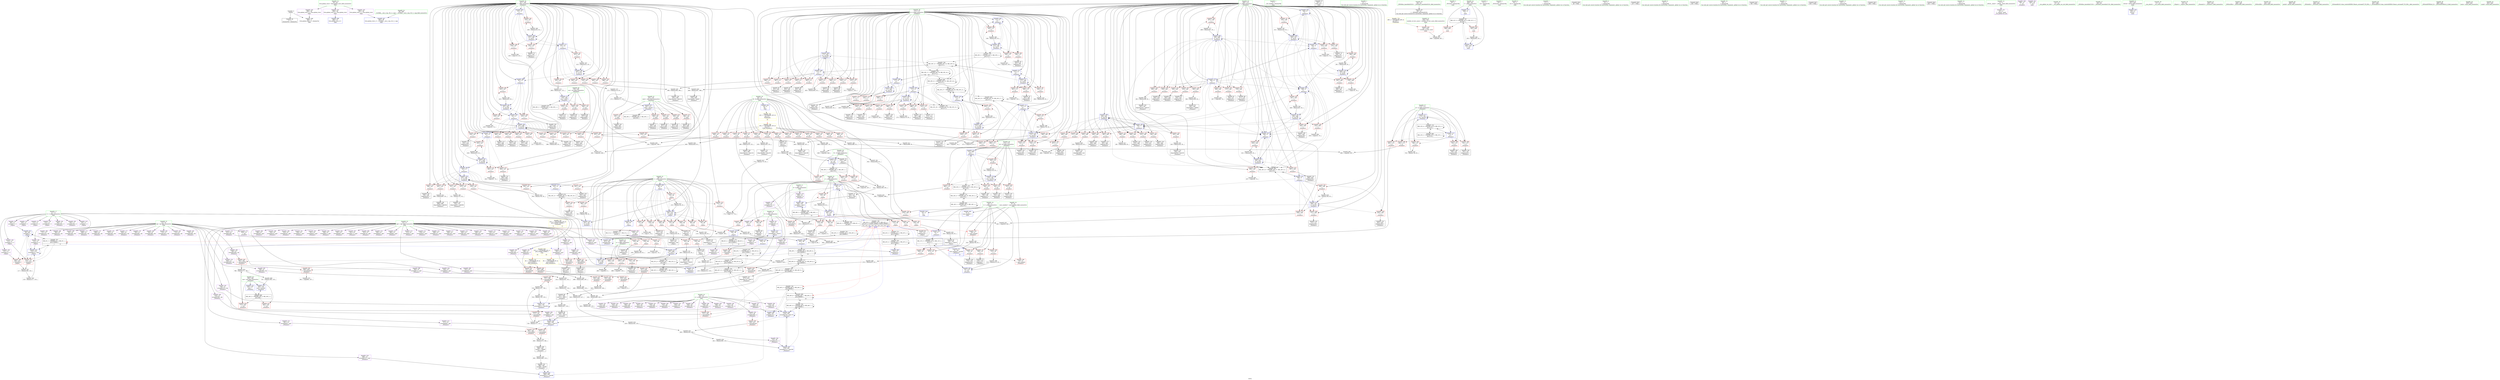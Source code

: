 digraph "SVFG" {
	label="SVFG";

	Node0x55f2afaa70f0 [shape=record,color=grey,label="{NodeID: 0\nNullPtr}"];
	Node0x55f2afaa70f0 -> Node0x55f2afaa8740[style=solid];
	Node0x55f2afaa70f0 -> Node0x55f2afadfc40[style=solid];
	Node0x55f2afafa080 [shape=record,color=grey,label="{NodeID: 609\n680 = Binary(672, 679, )\n}"];
	Node0x55f2afafa080 -> Node0x55f2afaf9d80[style=solid];
	Node0x55f2afadf740 [shape=record,color=blue,label="{NodeID: 443\n8\<--9\ncase_number\<--\nGlob }"];
	Node0x55f2afadf740 -> Node0x55f2afb24290[style=dashed];
	Node0x55f2afae2cc0 [shape=record,color=red,label="{NodeID: 277\n159\<--66\n\<--i\n_Z3prev\n}"];
	Node0x55f2afae2cc0 -> Node0x55f2afaf6300[style=solid];
	Node0x55f2afaa8150 [shape=record,color=black,label="{NodeID: 111\n490\<--489\nconv161\<--\n_Z5main2v\n}"];
	Node0x55f2afaa8150 -> Node0x55f2afaf5400[style=solid];
	Node0x55f2afaf4e00 [shape=record,color=grey,label="{NodeID: 554\n391 = Binary(390, 81, )\n}"];
	Node0x55f2afaf4e00 -> Node0x55f2afaa7ad0[style=solid];
	Node0x55f2afadca90 [shape=record,color=red,label="{NodeID: 388\n610\<--171\n\<--k\n_Z5main2v\n}"];
	Node0x55f2afadca90 -> Node0x55f2afad9760[style=solid];
	Node0x55f2afad8190 [shape=record,color=purple,label="{NodeID: 222\n532\<--25\narrayidx187\<--dp2\n_Z5main2v\n}"];
	Node0x55f2afaa8740 [shape=record,color=black,label="{NodeID: 56\n2\<--3\ndummyVal\<--dummyVal\n}"];
	Node0x55f2afaff480 [shape=record,color=grey,label="{NodeID: 665\n602 = cmp(601, 74, )\n}"];
	Node0x55f2afaf2270 [shape=record,color=blue,label="{NodeID: 499\n169\<--581\nj\<--inc219\n_Z5main2v\n}"];
	Node0x55f2afaf2270 -> Node0x55f2afae6260[style=dashed];
	Node0x55f2afaf2270 -> Node0x55f2afae6330[style=dashed];
	Node0x55f2afaf2270 -> Node0x55f2afae6400[style=dashed];
	Node0x55f2afaf2270 -> Node0x55f2afae64d0[style=dashed];
	Node0x55f2afaf2270 -> Node0x55f2afae65a0[style=dashed];
	Node0x55f2afaf2270 -> Node0x55f2afae6670[style=dashed];
	Node0x55f2afaf2270 -> Node0x55f2afae6740[style=dashed];
	Node0x55f2afaf2270 -> Node0x55f2afae6810[style=dashed];
	Node0x55f2afaf2270 -> Node0x55f2afae68e0[style=dashed];
	Node0x55f2afaf2270 -> Node0x55f2afae69b0[style=dashed];
	Node0x55f2afaf2270 -> Node0x55f2afae6a80[style=dashed];
	Node0x55f2afaf2270 -> Node0x55f2afaf1e60[style=dashed];
	Node0x55f2afaf2270 -> Node0x55f2afaf2270[style=dashed];
	Node0x55f2afaf2270 -> Node0x55f2afaf24e0[style=dashed];
	Node0x55f2afaf2270 -> Node0x55f2afb1b880[style=dashed];
	Node0x55f2afae5a40 [shape=record,color=red,label="{NodeID: 333\n329\<--169\n\<--j\n_Z5main2v\n}"];
	Node0x55f2afae5a40 -> Node0x55f2afad5f70[style=solid];
	Node0x55f2afadb300 [shape=record,color=purple,label="{NodeID: 167\n156\<--13\narrayidx34\<--F\n_Z3prev\n}"];
	Node0x55f2afadb300 -> Node0x55f2afae03c0[style=solid];
	Node0x55f2afaaeb30 [shape=record,color=green,label="{NodeID: 1\n7\<--1\n__dso_handle\<--dummyObj\nGlob }"];
	Node0x55f2afafa200 [shape=record,color=grey,label="{NodeID: 610\n786 = Binary(777, 785, )\n}"];
	Node0x55f2afafa200 -> Node0x55f2afaf9f00[style=solid];
	Node0x55f2afadf840 [shape=record,color=blue,label="{NodeID: 444\n16\<--9\nL\<--\nGlob }"];
	Node0x55f2afadf840 -> Node0x55f2afb24290[style=dashed];
	Node0x55f2afae2d90 [shape=record,color=red,label="{NodeID: 278\n78\<--68\n\<--j\n_Z3prev\n}"];
	Node0x55f2afae2d90 -> Node0x55f2afafee80[style=solid];
	Node0x55f2afaa8220 [shape=record,color=black,label="{NodeID: 112\n492\<--491\nidxprom162\<--\n_Z5main2v\n}"];
	Node0x55f2afaf4f80 [shape=record,color=grey,label="{NodeID: 555\n383 = Binary(372, 382, )\n}"];
	Node0x55f2afaf4f80 -> Node0x55f2afaa7860[style=solid];
	Node0x55f2afadcb60 [shape=record,color=red,label="{NodeID: 389\n615\<--171\n\<--k\n_Z5main2v\n}"];
	Node0x55f2afadcb60 -> Node0x55f2afaf9600[style=solid];
	Node0x55f2afad8260 [shape=record,color=purple,label="{NodeID: 223\n536\<--25\narrayidx189\<--dp2\n_Z5main2v\n}"];
	Node0x55f2afaa8840 [shape=record,color=black,label="{NodeID: 57\n831\<--9\nmain_ret\<--\nmain\n}"];
	Node0x55f2afaff600 [shape=record,color=grey,label="{NodeID: 666\n775 = cmp(772, 774, )\n}"];
	Node0x55f2afaf2340 [shape=record,color=blue,label="{NodeID: 500\n167\<--586\ni\<--inc222\n_Z5main2v\n}"];
	Node0x55f2afaf2340 -> Node0x55f2afae4040[style=dashed];
	Node0x55f2afaf2340 -> Node0x55f2afae4110[style=dashed];
	Node0x55f2afaf2340 -> Node0x55f2afae41e0[style=dashed];
	Node0x55f2afaf2340 -> Node0x55f2afae42b0[style=dashed];
	Node0x55f2afaf2340 -> Node0x55f2afae4380[style=dashed];
	Node0x55f2afaf2340 -> Node0x55f2afae4450[style=dashed];
	Node0x55f2afaf2340 -> Node0x55f2afae4520[style=dashed];
	Node0x55f2afaf2340 -> Node0x55f2afae45f0[style=dashed];
	Node0x55f2afaf2340 -> Node0x55f2afae46c0[style=dashed];
	Node0x55f2afaf2340 -> Node0x55f2afae4790[style=dashed];
	Node0x55f2afaf2340 -> Node0x55f2afae4860[style=dashed];
	Node0x55f2afaf2340 -> Node0x55f2afaf2340[style=dashed];
	Node0x55f2afaf2340 -> Node0x55f2afaf2410[style=dashed];
	Node0x55f2afae5b10 [shape=record,color=red,label="{NodeID: 334\n339\<--169\n\<--j\n_Z5main2v\n}"];
	Node0x55f2afae5b10 -> Node0x55f2afad61e0[style=solid];
	Node0x55f2afadb3d0 [shape=record,color=purple,label="{NodeID: 168\n502\<--13\narrayidx168\<--F\n_Z5main2v\n}"];
	Node0x55f2afadb3d0 -> Node0x55f2afadebe0[style=solid];
	Node0x55f2afa8a650 [shape=record,color=green,label="{NodeID: 2\n9\<--1\n\<--dummyObj\nCan only get source location for instruction, argument, global var or function.}"];
	Node0x55f2afafa380 [shape=record,color=grey,label="{NodeID: 611\n667 = Binary(666, 81, )\n}"];
	Node0x55f2afafa380 -> Node0x55f2afaff300[style=solid];
	Node0x55f2afadf940 [shape=record,color=blue,label="{NodeID: 445\n18\<--9\nB\<--\nGlob }"];
	Node0x55f2afadf940 -> Node0x55f2afaeb650[style=dashed];
	Node0x55f2afae2e60 [shape=record,color=red,label="{NodeID: 279\n84\<--68\n\<--j\n_Z3prev\n}"];
	Node0x55f2afae2e60 -> Node0x55f2afafe880[style=solid];
	Node0x55f2afaa82f0 [shape=record,color=black,label="{NodeID: 113\n495\<--494\nidxprom164\<--\n_Z5main2v\n}"];
	Node0x55f2afaf5100 [shape=record,color=grey,label="{NodeID: 556\n385 = Binary(384, 119, )\n}"];
	Node0x55f2afaf5100 -> Node0x55f2afaa7930[style=solid];
	Node0x55f2afadcc30 [shape=record,color=red,label="{NodeID: 390\n646\<--171\n\<--k\n_Z5main2v\n}"];
	Node0x55f2afadcc30 -> Node0x55f2afaffd80[style=solid];
	Node0x55f2afad8330 [shape=record,color=purple,label="{NodeID: 224\n539\<--25\narrayidx191\<--dp2\n_Z5main2v\n}"];
	Node0x55f2afad8330 -> Node0x55f2afaded80[style=solid];
	Node0x55f2afaa8910 [shape=record,color=black,label="{NodeID: 58\n49\<--50\n\<--_ZNSt8ios_base4InitD1Ev\nCan only get source location for instruction, argument, global var or function.}"];
	Node0x55f2afaff780 [shape=record,color=grey,label="{NodeID: 667\n695 = cmp(693, 694, )\n}"];
	Node0x55f2afaf2410 [shape=record,color=blue,label="{NodeID: 501\n167\<--9\ni\<--\n_Z5main2v\n}"];
	Node0x55f2afaf2410 -> Node0x55f2afae4930[style=dashed];
	Node0x55f2afaf2410 -> Node0x55f2afae4a00[style=dashed];
	Node0x55f2afaf2410 -> Node0x55f2afae4ad0[style=dashed];
	Node0x55f2afaf2410 -> Node0x55f2afaf28f0[style=dashed];
	Node0x55f2afaf2410 -> Node0x55f2afaf2a90[style=dashed];
	Node0x55f2afae5be0 [shape=record,color=red,label="{NodeID: 335\n353\<--169\n\<--j\n_Z5main2v\n}"];
	Node0x55f2afae5be0 -> Node0x55f2afad65f0[style=solid];
	Node0x55f2afadb4a0 [shape=record,color=purple,label="{NodeID: 169\n556\<--13\narrayidx202\<--F\n_Z5main2v\n}"];
	Node0x55f2afadb4a0 -> Node0x55f2afadef20[style=solid];
	Node0x55f2afac75f0 [shape=record,color=green,label="{NodeID: 3\n30\<--1\n_ZSt3cin\<--dummyObj\nGlob }"];
	Node0x55f2afaeb380 [shape=record,color=yellow,style=double,label="{NodeID: 778\n49V_1 = ENCHI(MR_49V_0)\npts\{835 \}\nFun[main]}"];
	Node0x55f2afaeb380 -> Node0x55f2afadf4d0[style=dashed];
	Node0x55f2afafa500 [shape=record,color=grey,label="{NodeID: 612\n774 = Binary(773, 81, )\n}"];
	Node0x55f2afafa500 -> Node0x55f2afaff600[style=solid];
	Node0x55f2afadfa40 [shape=record,color=blue,label="{NodeID: 446\n864\<--37\nllvm.global_ctors_0\<--\nGlob }"];
	Node0x55f2afae2f30 [shape=record,color=red,label="{NodeID: 280\n87\<--68\n\<--j\n_Z3prev\n}"];
	Node0x55f2afae2f30 -> Node0x55f2afafeb80[style=solid];
	Node0x55f2afaa83c0 [shape=record,color=black,label="{NodeID: 114\n501\<--500\nidxprom167\<--\n_Z5main2v\n}"];
	Node0x55f2afaf5280 [shape=record,color=grey,label="{NodeID: 557\n480 = Binary(479, 221, )\n}"];
	Node0x55f2afaf5280 -> Node0x55f2afaa7ee0[style=solid];
	Node0x55f2afadcd00 [shape=record,color=red,label="{NodeID: 391\n657\<--171\n\<--k\n_Z5main2v\n}"];
	Node0x55f2afadcd00 -> Node0x55f2afad99d0[style=solid];
	Node0x55f2afad8400 [shape=record,color=purple,label="{NodeID: 225\n433\<--28\narrayidx127\<--a\n_Z5main2v\n}"];
	Node0x55f2afaa8a10 [shape=record,color=black,label="{NodeID: 59\n92\<--91\nidxprom\<--\n_Z3prev\n}"];
	Node0x55f2afaff900 [shape=record,color=grey,label="{NodeID: 668\n685 = cmp(684, 9, )\n}"];
	Node0x55f2afaf24e0 [shape=record,color=blue,label="{NodeID: 502\n169\<--9\nj\<--\n_Z5main2v\n}"];
	Node0x55f2afaf24e0 -> Node0x55f2afae6b50[style=dashed];
	Node0x55f2afaf24e0 -> Node0x55f2afae6c20[style=dashed];
	Node0x55f2afaf24e0 -> Node0x55f2afae6cf0[style=dashed];
	Node0x55f2afaf24e0 -> Node0x55f2afaf24e0[style=dashed];
	Node0x55f2afaf24e0 -> Node0x55f2afaf2820[style=dashed];
	Node0x55f2afaf24e0 -> Node0x55f2afb1b880[style=dashed];
	Node0x55f2afae5cb0 [shape=record,color=red,label="{NodeID: 336\n363\<--169\n\<--j\n_Z5main2v\n}"];
	Node0x55f2afae5cb0 -> Node0x55f2afafb280[style=solid];
	Node0x55f2afadb570 [shape=record,color=purple,label="{NodeID: 170\n206\<--20\narrayidx\<--d\n_Z5main2v\n}"];
	Node0x55f2afadb570 -> Node0x55f2afae0630[style=solid];
	Node0x55f2afa8bcb0 [shape=record,color=green,label="{NodeID: 4\n31\<--1\n.str\<--dummyObj\nGlob }"];
	Node0x55f2afafa680 [shape=record,color=grey,label="{NodeID: 613\n672 = Binary(670, 671, )\n}"];
	Node0x55f2afafa680 -> Node0x55f2afafa080[style=solid];
	Node0x55f2afadfb40 [shape=record,color=blue,label="{NodeID: 447\n865\<--38\nllvm.global_ctors_1\<--_GLOBAL__sub_I_rng..58_3_1.cpp\nGlob }"];
	Node0x55f2afae3000 [shape=record,color=red,label="{NodeID: 281\n94\<--68\n\<--j\n_Z3prev\n}"];
	Node0x55f2afae3000 -> Node0x55f2afaa8ae0[style=solid];
	Node0x55f2afaa8490 [shape=record,color=black,label="{NodeID: 115\n507\<--506\nidxprom171\<--\n_Z5main2v\n}"];
	Node0x55f2afaf5400 [shape=record,color=grey,label="{NodeID: 558\n498 = Binary(490, 497, )\n}"];
	Node0x55f2afaf5400 -> Node0x55f2afaf5e80[style=solid];
	Node0x55f2afadcdd0 [shape=record,color=red,label="{NodeID: 392\n690\<--171\n\<--k\n_Z5main2v\n}"];
	Node0x55f2afadcdd0 -> Node0x55f2afaf2ea0[style=solid];
	Node0x55f2afad84d0 [shape=record,color=purple,label="{NodeID: 226\n436\<--28\narrayidx129\<--a\n_Z5main2v\n}"];
	Node0x55f2afaa8ae0 [shape=record,color=black,label="{NodeID: 60\n95\<--94\nidxprom6\<--\n_Z3prev\n}"];
	Node0x55f2afaffa80 [shape=record,color=grey,label="{NodeID: 669\n688 = cmp(687, 232, )\n}"];
	Node0x55f2afaf25b0 [shape=record,color=blue,label="{NodeID: 503\n171\<--9\nk\<--\n_Z5main2v\n}"];
	Node0x55f2afaf25b0 -> Node0x55f2afadc9c0[style=dashed];
	Node0x55f2afaf25b0 -> Node0x55f2afadca90[style=dashed];
	Node0x55f2afaf25b0 -> Node0x55f2afadcb60[style=dashed];
	Node0x55f2afaf25b0 -> Node0x55f2afaf25b0[style=dashed];
	Node0x55f2afaf25b0 -> Node0x55f2afaf2750[style=dashed];
	Node0x55f2afaf25b0 -> Node0x55f2afb2e850[style=dashed];
	Node0x55f2afae5d80 [shape=record,color=red,label="{NodeID: 337\n376\<--169\n\<--j\n_Z5main2v\n}"];
	Node0x55f2afae5d80 -> Node0x55f2afaa76c0[style=solid];
	Node0x55f2afadb640 [shape=record,color=purple,label="{NodeID: 171\n678\<--20\narrayidx275\<--d\n_Z5main2v\n}"];
	Node0x55f2afadb640 -> Node0x55f2afadf0c0[style=solid];
	Node0x55f2afaaa100 [shape=record,color=green,label="{NodeID: 5\n33\<--1\n_ZSt4cout\<--dummyObj\nGlob }"];
	Node0x55f2afafa800 [shape=record,color=grey,label="{NodeID: 614\n766 = Binary(765, 81, )\n}"];
	Node0x55f2afafa800 -> Node0x55f2afaf3380[style=solid];
	Node0x55f2afadfc40 [shape=record,color=blue, style = dotted,label="{NodeID: 448\n866\<--3\nllvm.global_ctors_2\<--dummyVal\nGlob }"];
	Node0x55f2afae30d0 [shape=record,color=red,label="{NodeID: 282\n104\<--68\n\<--j\n_Z3prev\n}"];
	Node0x55f2afae30d0 -> Node0x55f2afafc480[style=solid];
	Node0x55f2afad8990 [shape=record,color=black,label="{NodeID: 116\n510\<--509\nidxprom173\<--\n_Z5main2v\n}"];
	Node0x55f2afaf5580 [shape=record,color=grey,label="{NodeID: 559\n110 = Binary(109, 81, )\n}"];
	Node0x55f2afaf5580 -> Node0x55f2afaa8d50[style=solid];
	Node0x55f2afadcea0 [shape=record,color=red,label="{NodeID: 393\n714\<--171\n\<--k\n_Z5main2v\n}"];
	Node0x55f2afadcea0 -> Node0x55f2afad9f80[style=solid];
	Node0x55f2afad85a0 [shape=record,color=purple,label="{NodeID: 227\n439\<--28\narrayidx131\<--a\n_Z5main2v\n}"];
	Node0x55f2afad85a0 -> Node0x55f2afaf1a50[style=solid];
	Node0x55f2afaa8bb0 [shape=record,color=black,label="{NodeID: 61\n102\<--101\nidxprom8\<--sub\n_Z3prev\n}"];
	Node0x55f2afb42cf0 [shape=record,color=yellow,style=double,label="{NodeID: 836\n53V_2 = CSCHI(MR_53V_1)\npts\{120000 150000 \}\nCS[]|{<s0>10|<s1>10}}"];
	Node0x55f2afb42cf0:s0 -> Node0x55f2afb1dd40[style=dashed,color=red];
	Node0x55f2afb42cf0:s1 -> Node0x55f2afb1de20[style=dashed,color=red];
	Node0x55f2afaffc00 [shape=record,color=grey,label="{NodeID: 670\n661 = cmp(660, 197, )\n}"];
	Node0x55f2afaf2680 [shape=record,color=blue,label="{NodeID: 504\n612\<--197\narrayidx238\<--\n_Z5main2v\n}"];
	Node0x55f2afaf2680 -> Node0x55f2afaf2680[style=dashed];
	Node0x55f2afaf2680 -> Node0x55f2afb2ca50[style=dashed];
	Node0x55f2afae5e50 [shape=record,color=red,label="{NodeID: 338\n390\<--169\n\<--j\n_Z5main2v\n}"];
	Node0x55f2afae5e50 -> Node0x55f2afaf4e00[style=solid];
	Node0x55f2afadb710 [shape=record,color=purple,label="{NodeID: 172\n606\<--22\narrayidx234\<--dp\n_Z5main2v\n}"];
	Node0x55f2afaaa190 [shape=record,color=green,label="{NodeID: 6\n34\<--1\n.str.1\<--dummyObj\nGlob }"];
	Node0x55f2afaeb650 [shape=record,color=yellow,style=double,label="{NodeID: 781\n14V_1 = ENCHI(MR_14V_0)\npts\{19 \}\nFun[main]|{<s0>10}}"];
	Node0x55f2afaeb650:s0 -> Node0x55f2afaebbd0[style=dashed,color=red];
	Node0x55f2afafa980 [shape=record,color=grey,label="{NodeID: 615\n698 = Binary(697, 81, )\n}"];
	Node0x55f2afafa980 -> Node0x55f2afad9b70[style=solid];
	Node0x55f2afadfd40 [shape=record,color=blue,label="{NodeID: 449\n66\<--9\ni\<--\n_Z3prev\n}"];
	Node0x55f2afadfd40 -> Node0x55f2afae2300[style=dashed];
	Node0x55f2afadfd40 -> Node0x55f2afae23d0[style=dashed];
	Node0x55f2afadfd40 -> Node0x55f2afae24a0[style=dashed];
	Node0x55f2afadfd40 -> Node0x55f2afae2570[style=dashed];
	Node0x55f2afadfd40 -> Node0x55f2afae2640[style=dashed];
	Node0x55f2afadfd40 -> Node0x55f2afae2710[style=dashed];
	Node0x55f2afadfd40 -> Node0x55f2afae27e0[style=dashed];
	Node0x55f2afadfd40 -> Node0x55f2afae28b0[style=dashed];
	Node0x55f2afadfd40 -> Node0x55f2afae0150[style=dashed];
	Node0x55f2afadfd40 -> Node0x55f2afae02f0[style=dashed];
	Node0x55f2afae31a0 [shape=record,color=red,label="{NodeID: 283\n113\<--68\n\<--j\n_Z3prev\n}"];
	Node0x55f2afae31a0 -> Node0x55f2afaa8e20[style=solid];
	Node0x55f2afad8a60 [shape=record,color=black,label="{NodeID: 117\n513\<--512\nidxprom175\<--\n_Z5main2v\n}"];
	Node0x55f2afaf5700 [shape=record,color=grey,label="{NodeID: 560\n853 = Binary(852, 81, )\n}"];
	Node0x55f2afaf5700 -> Node0x55f2afaf3a00[style=solid];
	Node0x55f2afadcf70 [shape=record,color=red,label="{NodeID: 394\n718\<--171\n\<--k\n_Z5main2v\n}"];
	Node0x55f2afadcf70 -> Node0x55f2afada050[style=solid];
	Node0x55f2afad8670 [shape=record,color=purple,label="{NodeID: 228\n508\<--28\narrayidx172\<--a\n_Z5main2v\n}"];
	Node0x55f2afaa8c80 [shape=record,color=black,label="{NodeID: 62\n106\<--105\nidxprom11\<--sub10\n_Z3prev\n}"];
	Node0x55f2afaffd80 [shape=record,color=grey,label="{NodeID: 671\n649 = cmp(646, 648, )\n}"];
	Node0x55f2afaf2750 [shape=record,color=blue,label="{NodeID: 505\n171\<--616\nk\<--inc240\n_Z5main2v\n}"];
	Node0x55f2afaf2750 -> Node0x55f2afadc9c0[style=dashed];
	Node0x55f2afaf2750 -> Node0x55f2afadca90[style=dashed];
	Node0x55f2afaf2750 -> Node0x55f2afadcb60[style=dashed];
	Node0x55f2afaf2750 -> Node0x55f2afaf25b0[style=dashed];
	Node0x55f2afaf2750 -> Node0x55f2afaf2750[style=dashed];
	Node0x55f2afaf2750 -> Node0x55f2afb2e850[style=dashed];
	Node0x55f2afae5f20 [shape=record,color=red,label="{NodeID: 339\n407\<--169\n\<--j\n_Z5main2v\n}"];
	Node0x55f2afae5f20 -> Node0x55f2afaf7080[style=solid];
	Node0x55f2afadb7e0 [shape=record,color=purple,label="{NodeID: 173\n609\<--22\narrayidx236\<--dp\n_Z5main2v\n}"];
	Node0x55f2afa8b010 [shape=record,color=green,label="{NodeID: 7\n37\<--1\n\<--dummyObj\nCan only get source location for instruction, argument, global var or function.}"];
	Node0x55f2afaeb730 [shape=record,color=yellow,style=double,label="{NodeID: 782\n53V_1 = ENCHI(MR_53V_0)\npts\{120000 150000 \}\nFun[main]|{<s0>8|<s1>8}}"];
	Node0x55f2afaeb730:s0 -> Node0x55f2afae0220[style=dashed,color=red];
	Node0x55f2afaeb730:s1 -> Node0x55f2afb36a50[style=dashed,color=red];
	Node0x55f2afafab00 [shape=record,color=grey,label="{NodeID: 616\n575 = Binary(574, 81, )\n}"];
	Node0x55f2afafab00 -> Node0x55f2afaf21a0[style=solid];
	Node0x55f2afadfe10 [shape=record,color=blue,label="{NodeID: 450\n68\<--9\nj\<--\n_Z3prev\n}"];
	Node0x55f2afadfe10 -> Node0x55f2afae2d90[style=dashed];
	Node0x55f2afadfe10 -> Node0x55f2afae2e60[style=dashed];
	Node0x55f2afadfe10 -> Node0x55f2afae2f30[style=dashed];
	Node0x55f2afadfe10 -> Node0x55f2afae3000[style=dashed];
	Node0x55f2afadfe10 -> Node0x55f2afae30d0[style=dashed];
	Node0x55f2afadfe10 -> Node0x55f2afae31a0[style=dashed];
	Node0x55f2afadfe10 -> Node0x55f2afae3270[style=dashed];
	Node0x55f2afadfe10 -> Node0x55f2afae3340[style=dashed];
	Node0x55f2afadfe10 -> Node0x55f2afae0080[style=dashed];
	Node0x55f2afadfe10 -> Node0x55f2afb36550[style=dashed];
	Node0x55f2afae3270 [shape=record,color=red,label="{NodeID: 284\n123\<--68\n\<--j\n_Z3prev\n}"];
	Node0x55f2afae3270 -> Node0x55f2afaa8fc0[style=solid];
	Node0x55f2afad8b30 [shape=record,color=black,label="{NodeID: 118\n520\<--519\nidxprom179\<--\n_Z5main2v\n}"];
	Node0x55f2afaf5880 [shape=record,color=grey,label="{NodeID: 561\n504 = Binary(499, 503, )\n}"];
	Node0x55f2afaf5880 -> Node0x55f2afaf8700[style=solid];
	Node0x55f2afadd040 [shape=record,color=red,label="{NodeID: 395\n755\<--171\n\<--k\n_Z5main2v\n}"];
	Node0x55f2afadd040 -> Node0x55f2afaf6000[style=solid];
	Node0x55f2afad8740 [shape=record,color=purple,label="{NodeID: 229\n511\<--28\narrayidx174\<--a\n_Z5main2v\n}"];
	Node0x55f2afaa8d50 [shape=record,color=black,label="{NodeID: 63\n111\<--110\nidxprom14\<--sub13\n_Z3prev\n}"];
	Node0x55f2afb68c50 [shape=record,color=black,label="{NodeID: 838\n48 = PHI()\n}"];
	Node0x55f2afafff00 [shape=record,color=grey,label="{NodeID: 672\n461 = cmp(458, 460, )\n}"];
	Node0x55f2afaf2820 [shape=record,color=blue,label="{NodeID: 506\n169\<--621\nj\<--inc243\n_Z5main2v\n}"];
	Node0x55f2afaf2820 -> Node0x55f2afae6b50[style=dashed];
	Node0x55f2afaf2820 -> Node0x55f2afae6c20[style=dashed];
	Node0x55f2afaf2820 -> Node0x55f2afae6cf0[style=dashed];
	Node0x55f2afaf2820 -> Node0x55f2afaf24e0[style=dashed];
	Node0x55f2afaf2820 -> Node0x55f2afaf2820[style=dashed];
	Node0x55f2afaf2820 -> Node0x55f2afb1b880[style=dashed];
	Node0x55f2afae5ff0 [shape=record,color=red,label="{NodeID: 340\n423\<--169\n\<--j\n_Z5main2v\n}"];
	Node0x55f2afae5ff0 -> Node0x55f2afafd500[style=solid];
	Node0x55f2afadb8b0 [shape=record,color=purple,label="{NodeID: 174\n612\<--22\narrayidx238\<--dp\n_Z5main2v\n}"];
	Node0x55f2afadb8b0 -> Node0x55f2afaf2680[style=solid];
	Node0x55f2afa8b0a0 [shape=record,color=green,label="{NodeID: 8\n74\<--1\n\<--dummyObj\nCan only get source location for instruction, argument, global var or function.}"];
	Node0x55f2afafac80 [shape=record,color=grey,label="{NodeID: 617\n581 = Binary(580, 81, )\n}"];
	Node0x55f2afafac80 -> Node0x55f2afaf2270[style=solid];
	Node0x55f2afadfee0 [shape=record,color=blue,label="{NodeID: 451\n96\<--98\narrayidx7\<--\n_Z3prev\n}"];
	Node0x55f2afadfee0 -> Node0x55f2afae3410[style=dashed];
	Node0x55f2afadfee0 -> Node0x55f2afae34e0[style=dashed];
	Node0x55f2afadfee0 -> Node0x55f2afadfee0[style=dashed];
	Node0x55f2afadfee0 -> Node0x55f2afadffb0[style=dashed];
	Node0x55f2afadfee0 -> Node0x55f2afb36a50[style=dashed];
	Node0x55f2afae3340 [shape=record,color=red,label="{NodeID: 285\n129\<--68\n\<--j\n_Z3prev\n}"];
	Node0x55f2afae3340 -> Node0x55f2afafb400[style=solid];
	Node0x55f2afad8c00 [shape=record,color=black,label="{NodeID: 119\n523\<--522\nidxprom181\<--\n_Z5main2v\n}"];
	Node0x55f2afaf5a00 [shape=record,color=grey,label="{NodeID: 562\n117 = Binary(108, 116, )\n}"];
	Node0x55f2afaf5a00 -> Node0x55f2afaf5b80[style=solid];
	Node0x55f2afadd110 [shape=record,color=red,label="{NodeID: 396\n665\<--173\n\<--j2\n_Z5main2v\n}"];
	Node0x55f2afadd110 -> Node0x55f2afaff300[style=solid];
	Node0x55f2afad8810 [shape=record,color=purple,label="{NodeID: 230\n514\<--28\narrayidx176\<--a\n_Z5main2v\n}"];
	Node0x55f2afad8810 -> Node0x55f2afaf2000[style=solid];
	Node0x55f2afaa8e20 [shape=record,color=black,label="{NodeID: 64\n114\<--113\nidxprom16\<--\n_Z3prev\n}"];
	Node0x55f2afb68d50 [shape=record,color=black,label="{NodeID: 839\n187 = PHI()\n}"];
	Node0x55f2afaf28f0 [shape=record,color=blue,label="{NodeID: 507\n167\<--626\ni\<--inc246\n_Z5main2v\n}"];
	Node0x55f2afaf28f0 -> Node0x55f2afae4930[style=dashed];
	Node0x55f2afaf28f0 -> Node0x55f2afae4a00[style=dashed];
	Node0x55f2afaf28f0 -> Node0x55f2afae4ad0[style=dashed];
	Node0x55f2afaf28f0 -> Node0x55f2afaf28f0[style=dashed];
	Node0x55f2afaf28f0 -> Node0x55f2afaf2a90[style=dashed];
	Node0x55f2afae60c0 [shape=record,color=red,label="{NodeID: 341\n434\<--169\n\<--j\n_Z5main2v\n}"];
	Node0x55f2afae60c0 -> Node0x55f2afaa7d40[style=solid];
	Node0x55f2afadb980 [shape=record,color=purple,label="{NodeID: 175\n629\<--22\n\<--dp\n_Z5main2v\n}"];
	Node0x55f2afadb980 -> Node0x55f2afaf29c0[style=solid];
	Node0x55f2afa8b130 [shape=record,color=green,label="{NodeID: 9\n81\<--1\n\<--dummyObj\nCan only get source location for instruction, argument, global var or function.}"];
	Node0x55f2afafae00 [shape=record,color=grey,label="{NodeID: 618\n761 = Binary(760, 81, )\n}"];
	Node0x55f2afafae00 -> Node0x55f2afaf32b0[style=solid];
	Node0x55f2afadffb0 [shape=record,color=blue,label="{NodeID: 452\n125\<--118\narrayidx22\<--rem\n_Z3prev\n}"];
	Node0x55f2afadffb0 -> Node0x55f2afae3410[style=dashed];
	Node0x55f2afadffb0 -> Node0x55f2afae34e0[style=dashed];
	Node0x55f2afadffb0 -> Node0x55f2afadfee0[style=dashed];
	Node0x55f2afadffb0 -> Node0x55f2afadffb0[style=dashed];
	Node0x55f2afadffb0 -> Node0x55f2afb36a50[style=dashed];
	Node0x55f2afae3410 [shape=record,color=red,label="{NodeID: 286\n108\<--107\n\<--arrayidx12\n_Z3prev\n}"];
	Node0x55f2afae3410 -> Node0x55f2afaf5a00[style=solid];
	Node0x55f2afad8cd0 [shape=record,color=black,label="{NodeID: 120\n526\<--525\nidxprom183\<--\n_Z5main2v\n}"];
	Node0x55f2afaf5b80 [shape=record,color=grey,label="{NodeID: 563\n118 = Binary(117, 119, )\n}"];
	Node0x55f2afaf5b80 -> Node0x55f2afadffb0[style=solid];
	Node0x55f2afadd1e0 [shape=record,color=red,label="{NodeID: 397\n681\<--173\n\<--j2\n_Z5main2v\n}"];
	Node0x55f2afadd1e0 -> Node0x55f2afaf9d80[style=solid];
	Node0x55f2afae0770 [shape=record,color=purple,label="{NodeID: 231\n521\<--28\narrayidx180\<--a\n_Z5main2v\n}"];
	Node0x55f2afaa8ef0 [shape=record,color=black,label="{NodeID: 65\n121\<--120\nidxprom19\<--\n_Z3prev\n}"];
	Node0x55f2afb68eb0 [shape=record,color=black,label="{NodeID: 840\n190 = PHI()\n}"];
	Node0x55f2afaf29c0 [shape=record,color=blue,label="{NodeID: 508\n629\<--98\n\<--\n_Z5main2v\n}"];
	Node0x55f2afaf29c0 -> Node0x55f2afb1d180[style=dashed];
	Node0x55f2afae6190 [shape=record,color=red,label="{NodeID: 342\n447\<--169\n\<--j\n_Z5main2v\n}"];
	Node0x55f2afae6190 -> Node0x55f2afaf8880[style=solid];
	Node0x55f2afadba50 [shape=record,color=purple,label="{NodeID: 176\n653\<--22\narrayidx260\<--dp\n_Z5main2v\n}"];
	Node0x55f2afa8ada0 [shape=record,color=green,label="{NodeID: 10\n98\<--1\n\<--dummyObj\nCan only get source location for instruction, argument, global var or function.}"];
	Node0x55f2afafaf80 [shape=record,color=grey,label="{NodeID: 619\n586 = Binary(585, 81, )\n}"];
	Node0x55f2afafaf80 -> Node0x55f2afaf2340[style=solid];
	Node0x55f2afae0080 [shape=record,color=blue,label="{NodeID: 453\n68\<--130\nj\<--inc\n_Z3prev\n}"];
	Node0x55f2afae0080 -> Node0x55f2afae2d90[style=dashed];
	Node0x55f2afae0080 -> Node0x55f2afae2e60[style=dashed];
	Node0x55f2afae0080 -> Node0x55f2afae2f30[style=dashed];
	Node0x55f2afae0080 -> Node0x55f2afae3000[style=dashed];
	Node0x55f2afae0080 -> Node0x55f2afae30d0[style=dashed];
	Node0x55f2afae0080 -> Node0x55f2afae31a0[style=dashed];
	Node0x55f2afae0080 -> Node0x55f2afae3270[style=dashed];
	Node0x55f2afae0080 -> Node0x55f2afae3340[style=dashed];
	Node0x55f2afae0080 -> Node0x55f2afae0080[style=dashed];
	Node0x55f2afae0080 -> Node0x55f2afb36550[style=dashed];
	Node0x55f2afae34e0 [shape=record,color=red,label="{NodeID: 287\n116\<--115\n\<--arrayidx17\n_Z3prev\n}"];
	Node0x55f2afae34e0 -> Node0x55f2afaf5a00[style=solid];
	Node0x55f2afad8da0 [shape=record,color=black,label="{NodeID: 121\n531\<--530\nidxprom186\<--rem185\n_Z5main2v\n}"];
	Node0x55f2afaf5d00 [shape=record,color=grey,label="{NodeID: 564\n403 = Binary(402, 81, )\n}"];
	Node0x55f2afaf5d00 -> Node0x55f2afaf1570[style=solid];
	Node0x55f2afadd2b0 [shape=record,color=red,label="{NodeID: 398\n701\<--173\n\<--j2\n_Z5main2v\n}"];
	Node0x55f2afadd2b0 -> Node0x55f2afad9c40[style=solid];
	Node0x55f2afae0800 [shape=record,color=purple,label="{NodeID: 232\n524\<--28\narrayidx182\<--a\n_Z5main2v\n}"];
	Node0x55f2afaa8fc0 [shape=record,color=black,label="{NodeID: 66\n124\<--123\nidxprom21\<--\n_Z3prev\n}"];
	Node0x55f2afb68f80 [shape=record,color=black,label="{NodeID: 841\n799 = PHI()\n}"];
	Node0x55f2afaf2a90 [shape=record,color=blue,label="{NodeID: 509\n167\<--9\ni\<--\n_Z5main2v\n}"];
	Node0x55f2afaf2a90 -> Node0x55f2afae4ba0[style=dashed];
	Node0x55f2afaf2a90 -> Node0x55f2afae4c70[style=dashed];
	Node0x55f2afaf2a90 -> Node0x55f2afae4d40[style=dashed];
	Node0x55f2afaf2a90 -> Node0x55f2afae4e10[style=dashed];
	Node0x55f2afaf2a90 -> Node0x55f2afae4ee0[style=dashed];
	Node0x55f2afaf2a90 -> Node0x55f2afae4fb0[style=dashed];
	Node0x55f2afaf2a90 -> Node0x55f2afae5080[style=dashed];
	Node0x55f2afaf2a90 -> Node0x55f2afaf3380[style=dashed];
	Node0x55f2afaf2a90 -> Node0x55f2afaf3520[style=dashed];
	Node0x55f2afae6260 [shape=record,color=red,label="{NodeID: 343\n465\<--169\n\<--j\n_Z5main2v\n}"];
	Node0x55f2afae6260 -> Node0x55f2afafcd80[style=solid];
	Node0x55f2afadbb20 [shape=record,color=purple,label="{NodeID: 177\n656\<--22\narrayidx262\<--dp\n_Z5main2v\n}"];
	Node0x55f2afa8ae70 [shape=record,color=green,label="{NodeID: 11\n119\<--1\n\<--dummyObj\nCan only get source location for instruction, argument, global var or function.}"];
	Node0x55f2afaebbd0 [shape=record,color=yellow,style=double,label="{NodeID: 786\n14V_1 = ENCHI(MR_14V_0)\npts\{19 \}\nFun[_Z5main2v]}"];
	Node0x55f2afaebbd0 -> Node0x55f2afae1870[style=dashed];
	Node0x55f2afaebbd0 -> Node0x55f2afae1940[style=dashed];
	Node0x55f2afaebbd0 -> Node0x55f2afae1a10[style=dashed];
	Node0x55f2afaebbd0 -> Node0x55f2afae1ae0[style=dashed];
	Node0x55f2afaebbd0 -> Node0x55f2afae1bb0[style=dashed];
	Node0x55f2afaebbd0 -> Node0x55f2afae1c80[style=dashed];
	Node0x55f2afaebbd0 -> Node0x55f2afae1d50[style=dashed];
	Node0x55f2afaebbd0 -> Node0x55f2afae1e20[style=dashed];
	Node0x55f2afaebbd0 -> Node0x55f2afae1ef0[style=dashed];
	Node0x55f2afaebbd0 -> Node0x55f2afae1fc0[style=dashed];
	Node0x55f2afaebbd0 -> Node0x55f2afae2090[style=dashed];
	Node0x55f2afaebbd0 -> Node0x55f2afae2160[style=dashed];
	Node0x55f2afaebbd0 -> Node0x55f2afae2230[style=dashed];
	Node0x55f2afafb100 [shape=record,color=grey,label="{NodeID: 620\n552 = Binary(541, 551, )\n}"];
	Node0x55f2afafb100 -> Node0x55f2afafb580[style=solid];
	Node0x55f2afae0150 [shape=record,color=blue,label="{NodeID: 454\n66\<--135\ni\<--inc24\n_Z3prev\n}"];
	Node0x55f2afae0150 -> Node0x55f2afae2300[style=dashed];
	Node0x55f2afae0150 -> Node0x55f2afae23d0[style=dashed];
	Node0x55f2afae0150 -> Node0x55f2afae24a0[style=dashed];
	Node0x55f2afae0150 -> Node0x55f2afae2570[style=dashed];
	Node0x55f2afae0150 -> Node0x55f2afae2640[style=dashed];
	Node0x55f2afae0150 -> Node0x55f2afae2710[style=dashed];
	Node0x55f2afae0150 -> Node0x55f2afae27e0[style=dashed];
	Node0x55f2afae0150 -> Node0x55f2afae28b0[style=dashed];
	Node0x55f2afae0150 -> Node0x55f2afae0150[style=dashed];
	Node0x55f2afae0150 -> Node0x55f2afae02f0[style=dashed];
	Node0x55f2afae35b0 [shape=record,color=red,label="{NodeID: 288\n149\<--148\n\<--arrayidx31\n_Z3prev\n}"];
	Node0x55f2afae35b0 -> Node0x55f2afaf6900[style=solid];
	Node0x55f2afad8e70 [shape=record,color=black,label="{NodeID: 122\n535\<--534\nidxprom188\<--sub\n_Z5main2v\n}"];
	Node0x55f2afaf5e80 [shape=record,color=grey,label="{NodeID: 565\n499 = Binary(498, 119, )\n}"];
	Node0x55f2afaf5e80 -> Node0x55f2afaf5880[style=solid];
	Node0x55f2afadd380 [shape=record,color=red,label="{NodeID: 399\n735\<--173\n\<--j2\n_Z5main2v\n}"];
	Node0x55f2afadd380 -> Node0x55f2afada390[style=solid];
	Node0x55f2afae08d0 [shape=record,color=purple,label="{NodeID: 233\n527\<--28\narrayidx184\<--a\n_Z5main2v\n}"];
	Node0x55f2afae08d0 -> Node0x55f2afadecb0[style=solid];
	Node0x55f2afaa9090 [shape=record,color=black,label="{NodeID: 67\n147\<--146\nidxprom30\<--sub29\n_Z3prev\n}"];
	Node0x55f2afb69050 [shape=record,color=black,label="{NodeID: 842\n803 = PHI()\n}"];
	Node0x55f2afb19a80 [shape=record,color=black,label="{NodeID: 676\nMR_28V_2 = PHI(MR_28V_3, MR_28V_1, )\npts\{180 \}\n}"];
	Node0x55f2afb19a80 -> Node0x55f2afaf0c80[style=dashed];
	Node0x55f2afaf2b60 [shape=record,color=blue,label="{NodeID: 510\n169\<--9\nj\<--\n_Z5main2v\n}"];
	Node0x55f2afaf2b60 -> Node0x55f2afae6dc0[style=dashed];
	Node0x55f2afaf2b60 -> Node0x55f2afae6e90[style=dashed];
	Node0x55f2afaf2b60 -> Node0x55f2afae6f60[style=dashed];
	Node0x55f2afaf2b60 -> Node0x55f2afae7030[style=dashed];
	Node0x55f2afaf2b60 -> Node0x55f2afae7100[style=dashed];
	Node0x55f2afaf2b60 -> Node0x55f2afaf32b0[style=dashed];
	Node0x55f2afaf2b60 -> Node0x55f2afb1b880[style=dashed];
	Node0x55f2afae6330 [shape=record,color=red,label="{NodeID: 344\n471\<--169\n\<--j\n_Z5main2v\n}"];
	Node0x55f2afae6330 -> Node0x55f2afafcc00[style=solid];
	Node0x55f2afadbbf0 [shape=record,color=purple,label="{NodeID: 178\n659\<--22\narrayidx264\<--dp\n_Z5main2v\n}"];
	Node0x55f2afadbbf0 -> Node0x55f2afadeff0[style=solid];
	Node0x55f2afa8ab00 [shape=record,color=green,label="{NodeID: 12\n197\<--1\n\<--dummyObj\nCan only get source location for instruction, argument, global var or function.}"];
	Node0x55f2afafb280 [shape=record,color=grey,label="{NodeID: 621\n364 = Binary(363, 81, )\n}"];
	Node0x55f2afafb280 -> Node0x55f2afad6860[style=solid];
	Node0x55f2afae0220 [shape=record,color=blue,label="{NodeID: 455\n138\<--98\n\<--\n_Z3prev\n}"];
	Node0x55f2afae0220 -> Node0x55f2afaea0c0[style=dashed];
	Node0x55f2afae3680 [shape=record,color=red,label="{NodeID: 289\n219\<--167\n\<--i\n_Z5main2v\n}"];
	Node0x55f2afae3680 -> Node0x55f2afafd800[style=solid];
	Node0x55f2afad8f40 [shape=record,color=black,label="{NodeID: 123\n538\<--537\nidxprom190\<--\n_Z5main2v\n}"];
	Node0x55f2afaf6000 [shape=record,color=grey,label="{NodeID: 566\n756 = Binary(755, 81, )\n}"];
	Node0x55f2afaf6000 -> Node0x55f2afaf31e0[style=solid];
	Node0x55f2afadd450 [shape=record,color=red,label="{NodeID: 400\n749\<--173\n\<--j2\n_Z5main2v\n}"];
	Node0x55f2afadd450 -> Node0x55f2afaf6180[style=solid];
	Node0x55f2afae09a0 [shape=record,color=purple,label="{NodeID: 234\n564\<--28\narrayidx208\<--a\n_Z5main2v\n}"];
	Node0x55f2afaa9160 [shape=record,color=black,label="{NodeID: 68\n151\<--150\nconv\<--\n_Z3prev\n}"];
	Node0x55f2afaa9160 -> Node0x55f2afaf6900[style=solid];
	Node0x55f2afb691b0 [shape=record,color=black,label="{NodeID: 843\n806 = PHI()\n}"];
	Node0x55f2afb19f80 [shape=record,color=black,label="{NodeID: 677\nMR_30V_2 = PHI(MR_30V_3, MR_30V_1, )\npts\{182 \}\n}"];
	Node0x55f2afb19f80 -> Node0x55f2afaf0d50[style=dashed];
	Node0x55f2afaf2c30 [shape=record,color=blue,label="{NodeID: 511\n171\<--9\nk\<--\n_Z5main2v\n}"];
	Node0x55f2afaf2c30 -> Node0x55f2afadcc30[style=dashed];
	Node0x55f2afaf2c30 -> Node0x55f2afadcd00[style=dashed];
	Node0x55f2afaf2c30 -> Node0x55f2afadcdd0[style=dashed];
	Node0x55f2afaf2c30 -> Node0x55f2afadcea0[style=dashed];
	Node0x55f2afaf2c30 -> Node0x55f2afadcf70[style=dashed];
	Node0x55f2afaf2c30 -> Node0x55f2afadd040[style=dashed];
	Node0x55f2afaf2c30 -> Node0x55f2afaf2c30[style=dashed];
	Node0x55f2afaf2c30 -> Node0x55f2afaf31e0[style=dashed];
	Node0x55f2afaf2c30 -> Node0x55f2afb1bd80[style=dashed];
	Node0x55f2afae6400 [shape=record,color=red,label="{NodeID: 345\n483\<--169\n\<--j\n_Z5main2v\n}"];
	Node0x55f2afae6400 -> Node0x55f2afaa7fb0[style=solid];
	Node0x55f2afadbcc0 [shape=record,color=purple,label="{NodeID: 179\n700\<--22\narrayidx286\<--dp\n_Z5main2v\n}"];
	Node0x55f2afa8abd0 [shape=record,color=green,label="{NodeID: 13\n221\<--1\n\<--dummyObj\nCan only get source location for instruction, argument, global var or function.}"];
	Node0x55f2afafb400 [shape=record,color=grey,label="{NodeID: 622\n130 = Binary(129, 81, )\n}"];
	Node0x55f2afafb400 -> Node0x55f2afae0080[style=solid];
	Node0x55f2afae02f0 [shape=record,color=blue,label="{NodeID: 456\n66\<--81\ni\<--\n_Z3prev\n}"];
	Node0x55f2afae02f0 -> Node0x55f2afae9bc0[style=dashed];
	Node0x55f2afae3750 [shape=record,color=red,label="{NodeID: 290\n234\<--167\n\<--i\n_Z5main2v\n}"];
	Node0x55f2afae3750 -> Node0x55f2afaa9640[style=solid];
	Node0x55f2afad9010 [shape=record,color=black,label="{NodeID: 124\n541\<--540\nconv192\<--\n_Z5main2v\n}"];
	Node0x55f2afad9010 -> Node0x55f2afafb100[style=solid];
	Node0x55f2afaf6180 [shape=record,color=grey,label="{NodeID: 567\n750 = Binary(749, 81, )\n}"];
	Node0x55f2afaf6180 -> Node0x55f2afaf3110[style=solid];
	Node0x55f2afadd520 [shape=record,color=red,label="{NodeID: 401\n693\<--175\n\<--k2\n_Z5main2v\n}"];
	Node0x55f2afadd520 -> Node0x55f2afaff780[style=solid];
	Node0x55f2afae0a70 [shape=record,color=purple,label="{NodeID: 235\n567\<--28\narrayidx210\<--a\n_Z5main2v\n}"];
	Node0x55f2afaa9230 [shape=record,color=black,label="{NodeID: 69\n155\<--154\nidxprom33\<--\n_Z3prev\n}"];
	Node0x55f2afb69280 [shape=record,color=black,label="{NodeID: 844\n841 = PHI()\n}"];
	Node0x55f2afb1a480 [shape=record,color=black,label="{NodeID: 678\nMR_42V_7 = PHI(MR_42V_11, MR_42V_6, )\npts\{270000 \}\n|{|<s5>10}}"];
	Node0x55f2afb1a480 -> Node0x55f2afadea40[style=dashed];
	Node0x55f2afb1a480 -> Node0x55f2afaded80[style=dashed];
	Node0x55f2afb1a480 -> Node0x55f2afb1a480[style=dashed];
	Node0x55f2afb1a480 -> Node0x55f2afb21f90[style=dashed];
	Node0x55f2afb1a480 -> Node0x55f2afb35b50[style=dashed];
	Node0x55f2afb1a480:s5 -> Node0x55f2afb24290[style=dashed,color=blue];
	Node0x55f2afaf2d00 [shape=record,color=blue,label="{NodeID: 512\n173\<--9\nj2\<--\n_Z5main2v\n}"];
	Node0x55f2afaf2d00 -> Node0x55f2afadd110[style=dashed];
	Node0x55f2afaf2d00 -> Node0x55f2afadd1e0[style=dashed];
	Node0x55f2afaf2d00 -> Node0x55f2afadd2b0[style=dashed];
	Node0x55f2afaf2d00 -> Node0x55f2afadd380[style=dashed];
	Node0x55f2afaf2d00 -> Node0x55f2afadd450[style=dashed];
	Node0x55f2afaf2d00 -> Node0x55f2afaf3110[style=dashed];
	Node0x55f2afaf2d00 -> Node0x55f2afb26150[style=dashed];
	Node0x55f2afae64d0 [shape=record,color=red,label="{NodeID: 346\n491\<--169\n\<--j\n_Z5main2v\n}"];
	Node0x55f2afae64d0 -> Node0x55f2afaa8220[style=solid];
	Node0x55f2afadbd90 [shape=record,color=purple,label="{NodeID: 180\n703\<--22\narrayidx288\<--dp\n_Z5main2v\n}"];
	Node0x55f2afaa51a0 [shape=record,color=green,label="{NodeID: 14\n232\<--1\n\<--dummyObj\nCan only get source location for instruction, argument, global var or function.}"];
	Node0x55f2afafb580 [shape=record,color=grey,label="{NodeID: 623\n553 = Binary(552, 119, )\n}"];
	Node0x55f2afafb580 -> Node0x55f2afafba00[style=solid];
	Node0x55f2afae03c0 [shape=record,color=blue,label="{NodeID: 457\n156\<--153\narrayidx34\<--rem32\n_Z3prev\n}"];
	Node0x55f2afae03c0 -> Node0x55f2afaea0c0[style=dashed];
	Node0x55f2afae3820 [shape=record,color=red,label="{NodeID: 291\n255\<--167\n\<--i\n_Z5main2v\n}"];
	Node0x55f2afae3820 -> Node0x55f2afaf6480[style=solid];
	Node0x55f2afad90e0 [shape=record,color=black,label="{NodeID: 125\n544\<--543\nidxprom194\<--sub193\n_Z5main2v\n}"];
	Node0x55f2afaf6300 [shape=record,color=grey,label="{NodeID: 568\n160 = Binary(159, 81, )\n}"];
	Node0x55f2afaf6300 -> Node0x55f2afae0490[style=solid];
	Node0x55f2afadd5f0 [shape=record,color=red,label="{NodeID: 402\n704\<--175\n\<--k2\n_Z5main2v\n}"];
	Node0x55f2afadd5f0 -> Node0x55f2afad9d10[style=solid];
	Node0x55f2afae0b40 [shape=record,color=purple,label="{NodeID: 236\n570\<--28\narrayidx212\<--a\n_Z5main2v\n}"];
	Node0x55f2afae0b40 -> Node0x55f2afaf20d0[style=solid];
	Node0x55f2afaa9300 [shape=record,color=black,label="{NodeID: 70\n201\<--200\nconv\<--\n_Z5main2v\n}"];
	Node0x55f2afaa9300 -> Node0x55f2afaf7200[style=solid];
	Node0x55f2afb1a980 [shape=record,color=black,label="{NodeID: 679\nMR_16V_21 = PHI(MR_16V_22, MR_16V_20, )\npts\{168 \}\n}"];
	Node0x55f2afb1a980 -> Node0x55f2afae5150[style=dashed];
	Node0x55f2afb1a980 -> Node0x55f2afae5220[style=dashed];
	Node0x55f2afb1a980 -> Node0x55f2afae52f0[style=dashed];
	Node0x55f2afb1a980 -> Node0x55f2afaf36c0[style=dashed];
	Node0x55f2afaf2dd0 [shape=record,color=blue,label="{NodeID: 513\n183\<--682\nx\<--sub277\n_Z5main2v\n}"];
	Node0x55f2afaf2dd0 -> Node0x55f2afade220[style=dashed];
	Node0x55f2afaf2dd0 -> Node0x55f2afade2f0[style=dashed];
	Node0x55f2afaf2dd0 -> Node0x55f2afade3c0[style=dashed];
	Node0x55f2afaf2dd0 -> Node0x55f2afaf2dd0[style=dashed];
	Node0x55f2afaf2dd0 -> Node0x55f2afb26b50[style=dashed];
	Node0x55f2afae65a0 [shape=record,color=red,label="{NodeID: 347\n509\<--169\n\<--j\n_Z5main2v\n}"];
	Node0x55f2afae65a0 -> Node0x55f2afad8990[style=solid];
	Node0x55f2afadbe60 [shape=record,color=purple,label="{NodeID: 181\n706\<--22\narrayidx290\<--dp\n_Z5main2v\n}"];
	Node0x55f2afadbe60 -> Node0x55f2afadf190[style=solid];
	Node0x55f2afaa5230 [shape=record,color=green,label="{NodeID: 15\n4\<--6\n_ZStL8__ioinit\<--_ZStL8__ioinit_field_insensitive\nGlob }"];
	Node0x55f2afaa5230 -> Node0x55f2afada6d0[style=solid];
	Node0x55f2afafb700 [shape=record,color=grey,label="{NodeID: 624\n559 = Binary(558, 119, )\n}"];
	Node0x55f2afafb700 -> Node0x55f2afafb880[style=solid];
	Node0x55f2afae0490 [shape=record,color=blue,label="{NodeID: 458\n66\<--160\ni\<--inc36\n_Z3prev\n}"];
	Node0x55f2afae0490 -> Node0x55f2afae9bc0[style=dashed];
	Node0x55f2afae38f0 [shape=record,color=red,label="{NodeID: 292\n263\<--167\n\<--i\n_Z5main2v\n}"];
	Node0x55f2afae38f0 -> Node0x55f2afafcf00[style=solid];
	Node0x55f2afad91b0 [shape=record,color=black,label="{NodeID: 126\n549\<--548\nidxprom197\<--sub196\n_Z5main2v\n}"];
	Node0x55f2afb2ca50 [shape=record,color=black,label="{NodeID: 735\nMR_40V_3 = PHI(MR_40V_4, MR_40V_2, )\npts\{240000 \}\n}"];
	Node0x55f2afb2ca50 -> Node0x55f2afaf2680[style=dashed];
	Node0x55f2afb2ca50 -> Node0x55f2afaf29c0[style=dashed];
	Node0x55f2afb2ca50 -> Node0x55f2afb2ca50[style=dashed];
	Node0x55f2afaf6480 [shape=record,color=grey,label="{NodeID: 569\n256 = Binary(255, 81, )\n}"];
	Node0x55f2afaf6480 -> Node0x55f2afaf0a10[style=solid];
	Node0x55f2afadd6c0 [shape=record,color=red,label="{NodeID: 403\n721\<--175\n\<--k2\n_Z5main2v\n}"];
	Node0x55f2afadd6c0 -> Node0x55f2afada120[style=solid];
	Node0x55f2afae0c10 [shape=record,color=purple,label="{NodeID: 237\n720\<--28\narrayidx298\<--a\n_Z5main2v\n}"];
	Node0x55f2afaa93d0 [shape=record,color=black,label="{NodeID: 71\n203\<--202\nconv2\<--rem\n_Z5main2v\n}"];
	Node0x55f2afaa93d0 -> Node0x55f2afae0630[style=solid];
	Node0x55f2afb1ae80 [shape=record,color=black,label="{NodeID: 680\nMR_34V_3 = PHI(MR_34V_4, MR_34V_2, )\npts\{186 \}\n}"];
	Node0x55f2afb1ae80 -> Node0x55f2afade490[style=dashed];
	Node0x55f2afb1ae80 -> Node0x55f2afade560[style=dashed];
	Node0x55f2afb1ae80 -> Node0x55f2afaf35f0[style=dashed];
	Node0x55f2afaf2ea0 [shape=record,color=blue,label="{NodeID: 514\n175\<--690\nk2\<--\n_Z5main2v\n}"];
	Node0x55f2afaf2ea0 -> Node0x55f2afadd520[style=dashed];
	Node0x55f2afaf2ea0 -> Node0x55f2afadd5f0[style=dashed];
	Node0x55f2afaf2ea0 -> Node0x55f2afadd6c0[style=dashed];
	Node0x55f2afaf2ea0 -> Node0x55f2afadd790[style=dashed];
	Node0x55f2afaf2ea0 -> Node0x55f2afadd860[style=dashed];
	Node0x55f2afaf2ea0 -> Node0x55f2afaf3040[style=dashed];
	Node0x55f2afaf2ea0 -> Node0x55f2afb24d50[style=dashed];
	Node0x55f2afae6670 [shape=record,color=red,label="{NodeID: 348\n522\<--169\n\<--j\n_Z5main2v\n}"];
	Node0x55f2afae6670 -> Node0x55f2afad8c00[style=solid];
	Node0x55f2afadbf30 [shape=record,color=purple,label="{NodeID: 182\n710\<--22\narrayidx292\<--dp\n_Z5main2v\n}"];
	Node0x55f2afaaa2b0 [shape=record,color=green,label="{NodeID: 16\n8\<--10\ncase_number\<--case_number_field_insensitive\nGlob }"];
	Node0x55f2afaaa2b0 -> Node0x55f2afae12c0[style=solid];
	Node0x55f2afaaa2b0 -> Node0x55f2afae1390[style=solid];
	Node0x55f2afaaa2b0 -> Node0x55f2afadf740[style=solid];
	Node0x55f2afaaa2b0 -> Node0x55f2afaf3790[style=solid];
	Node0x55f2afafb880 [shape=record,color=grey,label="{NodeID: 625\n560 = Binary(528, 559, )\n}"];
	Node0x55f2afafb880 -> Node0x55f2afafbe80[style=solid];
	Node0x55f2afae0560 [shape=record,color=blue,label="{NodeID: 459\n16\<--9\nL\<--\n_Z5main2v\n}"];
	Node0x55f2afae0560 -> Node0x55f2afb2cf50[style=dashed];
	Node0x55f2afae39c0 [shape=record,color=red,label="{NodeID: 293\n267\<--167\n\<--i\n_Z5main2v\n}"];
	Node0x55f2afae39c0 -> Node0x55f2afaf6d80[style=solid];
	Node0x55f2afad9280 [shape=record,color=black,label="{NodeID: 127\n555\<--554\nidxprom201\<--\n_Z5main2v\n}"];
	Node0x55f2afb2cf50 [shape=record,color=black,label="{NodeID: 736\nMR_12V_3 = PHI(MR_12V_4, MR_12V_2, )\npts\{17 \}\n|{|<s6>10}}"];
	Node0x55f2afb2cf50 -> Node0x55f2afae1460[style=dashed];
	Node0x55f2afb2cf50 -> Node0x55f2afae1530[style=dashed];
	Node0x55f2afb2cf50 -> Node0x55f2afae1600[style=dashed];
	Node0x55f2afb2cf50 -> Node0x55f2afae16d0[style=dashed];
	Node0x55f2afb2cf50 -> Node0x55f2afae17a0[style=dashed];
	Node0x55f2afb2cf50 -> Node0x55f2afaf0460[style=dashed];
	Node0x55f2afb2cf50:s6 -> Node0x55f2afb24290[style=dashed,color=blue];
	Node0x55f2afaf6600 [shape=record,color=grey,label="{NodeID: 570\n272 = Binary(271, 221, )\n}"];
	Node0x55f2afaf6600 -> Node0x55f2afaf0d50[style=solid];
	Node0x55f2afadd790 [shape=record,color=red,label="{NodeID: 404\n738\<--175\n\<--k2\n_Z5main2v\n}"];
	Node0x55f2afadd790 -> Node0x55f2afada460[style=solid];
	Node0x55f2afae0ce0 [shape=record,color=purple,label="{NodeID: 238\n723\<--28\narrayidx300\<--a\n_Z5main2v\n}"];
	Node0x55f2afaa94a0 [shape=record,color=black,label="{NodeID: 72\n205\<--204\nidxprom\<--\n_Z5main2v\n}"];
	Node0x55f2afaf2f70 [shape=record,color=blue,label="{NodeID: 515\n740\<--730\narrayidx312\<--rem305\n_Z5main2v\n}"];
	Node0x55f2afaf2f70 -> Node0x55f2afadf190[style=dashed];
	Node0x55f2afaf2f70 -> Node0x55f2afadf260[style=dashed];
	Node0x55f2afaf2f70 -> Node0x55f2afaf2f70[style=dashed];
	Node0x55f2afaf2f70 -> Node0x55f2afb25750[style=dashed];
	Node0x55f2afae6740 [shape=record,color=red,label="{NodeID: 349\n533\<--169\n\<--j\n_Z5main2v\n}"];
	Node0x55f2afae6740 -> Node0x55f2afafc000[style=solid];
	Node0x55f2afadc000 [shape=record,color=purple,label="{NodeID: 183\n713\<--22\narrayidx294\<--dp\n_Z5main2v\n}"];
	Node0x55f2afaaa380 [shape=record,color=green,label="{NodeID: 17\n11\<--12\nC\<--C_field_insensitive\nGlob }"];
	Node0x55f2afaaa380 -> Node0x55f2afada7a0[style=solid];
	Node0x55f2afaaa380 -> Node0x55f2afada870[style=solid];
	Node0x55f2afaaa380 -> Node0x55f2afada940[style=solid];
	Node0x55f2afaaa380 -> Node0x55f2afadaa10[style=solid];
	Node0x55f2afaaa380 -> Node0x55f2afadaae0[style=solid];
	Node0x55f2afaaa380 -> Node0x55f2afadabb0[style=solid];
	Node0x55f2afaaa380 -> Node0x55f2afadac80[style=solid];
	Node0x55f2afaaa380 -> Node0x55f2afadad50[style=solid];
	Node0x55f2afaaa380 -> Node0x55f2afadae20[style=solid];
	Node0x55f2afaaa380 -> Node0x55f2afadaef0[style=solid];
	Node0x55f2afaaa380 -> Node0x55f2afadafc0[style=solid];
	Node0x55f2afaaa380 -> Node0x55f2afadb090[style=solid];
	Node0x55f2afafba00 [shape=record,color=grey,label="{NodeID: 626\n558 = Binary(553, 557, )\n}"];
	Node0x55f2afafba00 -> Node0x55f2afafb700[style=solid];
	Node0x55f2afae0630 [shape=record,color=blue,label="{NodeID: 460\n206\<--203\narrayidx\<--conv2\n_Z5main2v\n}"];
	Node0x55f2afae0630 -> Node0x55f2afb2d950[style=dashed];
	Node0x55f2afae3a90 [shape=record,color=red,label="{NodeID: 294\n270\<--167\n\<--i\n_Z5main2v\n}"];
	Node0x55f2afae3a90 -> Node0x55f2afaf6a80[style=solid];
	Node0x55f2afad9350 [shape=record,color=black,label="{NodeID: 128\n563\<--562\nidxprom207\<--\n_Z5main2v\n}"];
	Node0x55f2afb2d450 [shape=record,color=black,label="{NodeID: 737\nMR_26V_2 = PHI(MR_26V_3, MR_26V_1, )\npts\{178 \}\n}"];
	Node0x55f2afb2d450 -> Node0x55f2afadd930[style=dashed];
	Node0x55f2afb2d450 -> Node0x55f2afadda00[style=dashed];
	Node0x55f2afb2d450 -> Node0x55f2afaddad0[style=dashed];
	Node0x55f2afb2d450 -> Node0x55f2afaf03d0[style=dashed];
	Node0x55f2afaf6780 [shape=record,color=grey,label="{NodeID: 571\n153 = Binary(152, 119, )\n}"];
	Node0x55f2afaf6780 -> Node0x55f2afae03c0[style=solid];
	Node0x55f2afadd860 [shape=record,color=red,label="{NodeID: 405\n743\<--175\n\<--k2\n_Z5main2v\n}"];
	Node0x55f2afadd860 -> Node0x55f2afaf6c00[style=solid];
	Node0x55f2afae0db0 [shape=record,color=purple,label="{NodeID: 239\n726\<--28\narrayidx302\<--a\n_Z5main2v\n}"];
	Node0x55f2afae0db0 -> Node0x55f2afadf330[style=solid];
	Node0x55f2afaa9570 [shape=record,color=black,label="{NodeID: 73\n209\<--208\nconv3\<--\n_Z5main2v\n}"];
	Node0x55f2afaa9570 -> Node0x55f2afaf9900[style=solid];
	Node0x55f2afb1b880 [shape=record,color=black,label="{NodeID: 682\nMR_18V_25 = PHI(MR_18V_27, MR_18V_21, )\npts\{170 \}\n}"];
	Node0x55f2afb1b880 -> Node0x55f2afaf2b60[style=dashed];
	Node0x55f2afaf3040 [shape=record,color=blue,label="{NodeID: 516\n175\<--744\nk2\<--inc314\n_Z5main2v\n}"];
	Node0x55f2afaf3040 -> Node0x55f2afadd520[style=dashed];
	Node0x55f2afaf3040 -> Node0x55f2afadd5f0[style=dashed];
	Node0x55f2afaf3040 -> Node0x55f2afadd6c0[style=dashed];
	Node0x55f2afaf3040 -> Node0x55f2afadd790[style=dashed];
	Node0x55f2afaf3040 -> Node0x55f2afadd860[style=dashed];
	Node0x55f2afaf3040 -> Node0x55f2afaf3040[style=dashed];
	Node0x55f2afaf3040 -> Node0x55f2afb24d50[style=dashed];
	Node0x55f2afae6810 [shape=record,color=red,label="{NodeID: 350\n542\<--169\n\<--j\n_Z5main2v\n}"];
	Node0x55f2afae6810 -> Node0x55f2afafc180[style=solid];
	Node0x55f2afadc0d0 [shape=record,color=purple,label="{NodeID: 184\n716\<--22\narrayidx296\<--dp\n_Z5main2v\n}"];
	Node0x55f2afadc0d0 -> Node0x55f2afadf260[style=solid];
	Node0x55f2afaaa450 [shape=record,color=green,label="{NodeID: 18\n13\<--15\nF\<--F_field_insensitive\nGlob }"];
	Node0x55f2afaaa450 -> Node0x55f2afadb160[style=solid];
	Node0x55f2afaaa450 -> Node0x55f2afadb230[style=solid];
	Node0x55f2afaaa450 -> Node0x55f2afadb300[style=solid];
	Node0x55f2afaaa450 -> Node0x55f2afadb3d0[style=solid];
	Node0x55f2afaaa450 -> Node0x55f2afadb4a0[style=solid];
	Node0x55f2afafbb80 [shape=record,color=grey,label="{NodeID: 627\n135 = Binary(134, 81, )\n}"];
	Node0x55f2afafbb80 -> Node0x55f2afae0150[style=solid];
	Node0x55f2afaf03d0 [shape=record,color=blue,label="{NodeID: 461\n177\<--211\nN\<--div\n_Z5main2v\n}"];
	Node0x55f2afaf03d0 -> Node0x55f2afb2d450[style=dashed];
	Node0x55f2afae3b60 [shape=record,color=red,label="{NodeID: 295\n368\<--167\n\<--i\n_Z5main2v\n}"];
	Node0x55f2afae3b60 -> Node0x55f2afafbd00[style=solid];
	Node0x55f2afad9420 [shape=record,color=black,label="{NodeID: 129\n566\<--565\nidxprom209\<--\n_Z5main2v\n}"];
	Node0x55f2afb2d950 [shape=record,color=black,label="{NodeID: 738\nMR_38V_2 = PHI(MR_38V_3, MR_38V_1, )\npts\{210000 \}\n|{|<s2>10}}"];
	Node0x55f2afb2d950 -> Node0x55f2afadf0c0[style=dashed];
	Node0x55f2afb2d950 -> Node0x55f2afae0630[style=dashed];
	Node0x55f2afb2d950:s2 -> Node0x55f2afb24290[style=dashed,color=blue];
	Node0x55f2afaf6900 [shape=record,color=grey,label="{NodeID: 572\n152 = Binary(149, 151, )\n}"];
	Node0x55f2afaf6900 -> Node0x55f2afaf6780[style=solid];
	Node0x55f2afadd930 [shape=record,color=red,label="{NodeID: 406\n195\<--177\n\<--N\n_Z5main2v\n}"];
	Node0x55f2afadd930 -> Node0x55f2afafe580[style=solid];
	Node0x55f2afae0e80 [shape=record,color=purple,label="{NodeID: 240\n798\<--31\n\<--.str\n_Z5main2v\n}"];
	Node0x55f2afaa9640 [shape=record,color=black,label="{NodeID: 74\n235\<--234\nidxprom11\<--\n_Z5main2v\n}"];
	Node0x55f2afb1bd80 [shape=record,color=black,label="{NodeID: 683\nMR_20V_32 = PHI(MR_20V_33, MR_20V_27, )\npts\{172 \}\n}"];
	Node0x55f2afb1bd80 -> Node0x55f2afaf2c30[style=dashed];
	Node0x55f2afb1bd80 -> Node0x55f2afb1bd80[style=dashed];
	Node0x55f2afaf3110 [shape=record,color=blue,label="{NodeID: 517\n173\<--750\nj2\<--inc318\n_Z5main2v\n}"];
	Node0x55f2afaf3110 -> Node0x55f2afadd110[style=dashed];
	Node0x55f2afaf3110 -> Node0x55f2afadd1e0[style=dashed];
	Node0x55f2afaf3110 -> Node0x55f2afadd2b0[style=dashed];
	Node0x55f2afaf3110 -> Node0x55f2afadd380[style=dashed];
	Node0x55f2afaf3110 -> Node0x55f2afadd450[style=dashed];
	Node0x55f2afaf3110 -> Node0x55f2afaf3110[style=dashed];
	Node0x55f2afaf3110 -> Node0x55f2afb26150[style=dashed];
	Node0x55f2afae68e0 [shape=record,color=red,label="{NodeID: 351\n546\<--169\n\<--j\n_Z5main2v\n}"];
	Node0x55f2afae68e0 -> Node0x55f2afafc300[style=solid];
	Node0x55f2afadc1a0 [shape=record,color=purple,label="{NodeID: 185\n734\<--22\narrayidx308\<--dp\n_Z5main2v\n}"];
	Node0x55f2afaaa520 [shape=record,color=green,label="{NodeID: 19\n16\<--17\nL\<--L_field_insensitive\nGlob }"];
	Node0x55f2afaaa520 -> Node0x55f2afae1460[style=solid];
	Node0x55f2afaaa520 -> Node0x55f2afae1530[style=solid];
	Node0x55f2afaaa520 -> Node0x55f2afae1600[style=solid];
	Node0x55f2afaaa520 -> Node0x55f2afae16d0[style=solid];
	Node0x55f2afaaa520 -> Node0x55f2afae17a0[style=solid];
	Node0x55f2afaaa520 -> Node0x55f2afadf840[style=solid];
	Node0x55f2afaaa520 -> Node0x55f2afae0560[style=solid];
	Node0x55f2afaaa520 -> Node0x55f2afaf0460[style=solid];
	Node0x55f2afafbd00 [shape=record,color=grey,label="{NodeID: 628\n369 = Binary(367, 368, )\n}"];
	Node0x55f2afafbd00 -> Node0x55f2afaa7520[style=solid];
	Node0x55f2afaf0460 [shape=record,color=blue,label="{NodeID: 462\n16\<--214\nL\<--inc\n_Z5main2v\n}"];
	Node0x55f2afaf0460 -> Node0x55f2afb2cf50[style=dashed];
	Node0x55f2afae3c30 [shape=record,color=red,label="{NodeID: 296\n395\<--167\n\<--i\n_Z5main2v\n}"];
	Node0x55f2afae3c30 -> Node0x55f2afaf7680[style=solid];
	Node0x55f2afad94f0 [shape=record,color=black,label="{NodeID: 130\n569\<--568\nidxprom211\<--\n_Z5main2v\n}"];
	Node0x55f2afaf6a80 [shape=record,color=grey,label="{NodeID: 573\n271 = Binary(270, 81, )\n}"];
	Node0x55f2afaf6a80 -> Node0x55f2afaf6600[style=solid];
	Node0x55f2afadda00 [shape=record,color=red,label="{NodeID: 407\n199\<--177\n\<--N\n_Z5main2v\n}"];
	Node0x55f2afadda00 -> Node0x55f2afaf7200[style=solid];
	Node0x55f2afae0f50 [shape=record,color=purple,label="{NodeID: 241\n840\<--34\n\<--.str.1\nmain\n}"];
	Node0x55f2afad5960 [shape=record,color=black,label="{NodeID: 75\n238\<--237\nidxprom13\<--\n_Z5main2v\n}"];
	Node0x55f2afb1c280 [shape=record,color=black,label="{NodeID: 684\nMR_22V_2 = PHI(MR_22V_3, MR_22V_1, )\npts\{174 \}\n}"];
	Node0x55f2afb1c280 -> Node0x55f2afb1c280[style=dashed];
	Node0x55f2afb1c280 -> Node0x55f2afb26150[style=dashed];
	Node0x55f2afaf31e0 [shape=record,color=blue,label="{NodeID: 518\n171\<--756\nk\<--inc322\n_Z5main2v\n}"];
	Node0x55f2afaf31e0 -> Node0x55f2afadcc30[style=dashed];
	Node0x55f2afaf31e0 -> Node0x55f2afadcd00[style=dashed];
	Node0x55f2afaf31e0 -> Node0x55f2afadcdd0[style=dashed];
	Node0x55f2afaf31e0 -> Node0x55f2afadcea0[style=dashed];
	Node0x55f2afaf31e0 -> Node0x55f2afadcf70[style=dashed];
	Node0x55f2afaf31e0 -> Node0x55f2afadd040[style=dashed];
	Node0x55f2afaf31e0 -> Node0x55f2afaf2c30[style=dashed];
	Node0x55f2afaf31e0 -> Node0x55f2afaf31e0[style=dashed];
	Node0x55f2afaf31e0 -> Node0x55f2afb1bd80[style=dashed];
	Node0x55f2afae69b0 [shape=record,color=red,label="{NodeID: 352\n565\<--169\n\<--j\n_Z5main2v\n}"];
	Node0x55f2afae69b0 -> Node0x55f2afad9420[style=solid];
	Node0x55f2afadc270 [shape=record,color=purple,label="{NodeID: 186\n737\<--22\narrayidx310\<--dp\n_Z5main2v\n}"];
	Node0x55f2afaa5440 [shape=record,color=green,label="{NodeID: 20\n18\<--19\nB\<--B_field_insensitive\nGlob }"];
	Node0x55f2afaa5440 -> Node0x55f2afae1870[style=solid];
	Node0x55f2afaa5440 -> Node0x55f2afae1940[style=solid];
	Node0x55f2afaa5440 -> Node0x55f2afae1a10[style=solid];
	Node0x55f2afaa5440 -> Node0x55f2afae1ae0[style=solid];
	Node0x55f2afaa5440 -> Node0x55f2afae1bb0[style=solid];
	Node0x55f2afaa5440 -> Node0x55f2afae1c80[style=solid];
	Node0x55f2afaa5440 -> Node0x55f2afae1d50[style=solid];
	Node0x55f2afaa5440 -> Node0x55f2afae1e20[style=solid];
	Node0x55f2afaa5440 -> Node0x55f2afae1ef0[style=solid];
	Node0x55f2afaa5440 -> Node0x55f2afae1fc0[style=solid];
	Node0x55f2afaa5440 -> Node0x55f2afae2090[style=solid];
	Node0x55f2afaa5440 -> Node0x55f2afae2160[style=solid];
	Node0x55f2afaa5440 -> Node0x55f2afae2230[style=solid];
	Node0x55f2afaa5440 -> Node0x55f2afadf940[style=solid];
	Node0x55f2afafbe80 [shape=record,color=grey,label="{NodeID: 629\n561 = Binary(560, 119, )\n}"];
	Node0x55f2afafbe80 -> Node0x55f2afaf20d0[style=solid];
	Node0x55f2afaf0530 [shape=record,color=blue,label="{NodeID: 463\n167\<--9\ni\<--\n_Z5main2v\n}"];
	Node0x55f2afaf0530 -> Node0x55f2afae3680[style=dashed];
	Node0x55f2afaf0530 -> Node0x55f2afae3750[style=dashed];
	Node0x55f2afaf0530 -> Node0x55f2afae3820[style=dashed];
	Node0x55f2afaf0530 -> Node0x55f2afaf0a10[style=dashed];
	Node0x55f2afaf0530 -> Node0x55f2afaf0bb0[style=dashed];
	Node0x55f2afae3d00 [shape=record,color=red,label="{NodeID: 297\n412\<--167\n\<--i\n_Z5main2v\n}"];
	Node0x55f2afae3d00 -> Node0x55f2afaf8e80[style=solid];
	Node0x55f2afad95c0 [shape=record,color=black,label="{NodeID: 131\n605\<--604\nidxprom233\<--\n_Z5main2v\n}"];
	Node0x55f2afaf6c00 [shape=record,color=grey,label="{NodeID: 574\n744 = Binary(743, 81, )\n}"];
	Node0x55f2afaf6c00 -> Node0x55f2afaf3040[style=solid];
	Node0x55f2afaddad0 [shape=record,color=red,label="{NodeID: 408\n210\<--177\n\<--N\n_Z5main2v\n}"];
	Node0x55f2afaddad0 -> Node0x55f2afaf9900[style=solid];
	Node0x55f2afae1020 [shape=record,color=purple,label="{NodeID: 242\n864\<--36\nllvm.global_ctors_0\<--llvm.global_ctors\nGlob }"];
	Node0x55f2afae1020 -> Node0x55f2afadfa40[style=solid];
	Node0x55f2afad59f0 [shape=record,color=black,label="{NodeID: 76\n241\<--240\nidxprom15\<--\n_Z5main2v\n}"];
	Node0x55f2afb1c780 [shape=record,color=black,label="{NodeID: 685\nMR_24V_2 = PHI(MR_24V_3, MR_24V_1, )\npts\{176 \}\n}"];
	Node0x55f2afb1c780 -> Node0x55f2afb1c780[style=dashed];
	Node0x55f2afb1c780 -> Node0x55f2afb26650[style=dashed];
	Node0x55f2afaf32b0 [shape=record,color=blue,label="{NodeID: 519\n169\<--761\nj\<--inc325\n_Z5main2v\n}"];
	Node0x55f2afaf32b0 -> Node0x55f2afae6dc0[style=dashed];
	Node0x55f2afaf32b0 -> Node0x55f2afae6e90[style=dashed];
	Node0x55f2afaf32b0 -> Node0x55f2afae6f60[style=dashed];
	Node0x55f2afaf32b0 -> Node0x55f2afae7030[style=dashed];
	Node0x55f2afaf32b0 -> Node0x55f2afae7100[style=dashed];
	Node0x55f2afaf32b0 -> Node0x55f2afaf32b0[style=dashed];
	Node0x55f2afaf32b0 -> Node0x55f2afb1b880[style=dashed];
	Node0x55f2afae6a80 [shape=record,color=red,label="{NodeID: 353\n580\<--169\n\<--j\n_Z5main2v\n}"];
	Node0x55f2afae6a80 -> Node0x55f2afafac80[style=solid];
	Node0x55f2afadc340 [shape=record,color=purple,label="{NodeID: 187\n740\<--22\narrayidx312\<--dp\n_Z5main2v\n}"];
	Node0x55f2afadc340 -> Node0x55f2afaf2f70[style=solid];
	Node0x55f2afaa5510 [shape=record,color=green,label="{NodeID: 21\n20\<--21\nd\<--d_field_insensitive\nGlob }"];
	Node0x55f2afaa5510 -> Node0x55f2afadb570[style=solid];
	Node0x55f2afaa5510 -> Node0x55f2afadb640[style=solid];
	Node0x55f2afafc000 [shape=record,color=grey,label="{NodeID: 630\n534 = Binary(533, 81, )\n}"];
	Node0x55f2afafc000 -> Node0x55f2afad8e70[style=solid];
	Node0x55f2afaf0600 [shape=record,color=blue,label="{NodeID: 464\n169\<--9\nj\<--\n_Z5main2v\n}"];
	Node0x55f2afaf0600 -> Node0x55f2afae53c0[style=dashed];
	Node0x55f2afaf0600 -> Node0x55f2afae5490[style=dashed];
	Node0x55f2afaf0600 -> Node0x55f2afae5560[style=dashed];
	Node0x55f2afaf0600 -> Node0x55f2afaf0600[style=dashed];
	Node0x55f2afaf0600 -> Node0x55f2afaf0940[style=dashed];
	Node0x55f2afaf0600 -> Node0x55f2afaf0e20[style=dashed];
	Node0x55f2afaf0600 -> Node0x55f2afaf18b0[style=dashed];
	Node0x55f2afaf0600 -> Node0x55f2afaf1e60[style=dashed];
	Node0x55f2afaf0600 -> Node0x55f2afaf24e0[style=dashed];
	Node0x55f2afaf0600 -> Node0x55f2afb1b880[style=dashed];
	Node0x55f2afae3dd0 [shape=record,color=red,label="{NodeID: 298\n418\<--167\n\<--i\n_Z5main2v\n}"];
	Node0x55f2afae3dd0 -> Node0x55f2afafea00[style=solid];
	Node0x55f2afad9690 [shape=record,color=black,label="{NodeID: 132\n608\<--607\nidxprom235\<--\n_Z5main2v\n}"];
	Node0x55f2afb2e850 [shape=record,color=black,label="{NodeID: 741\nMR_20V_27 = PHI(MR_20V_28, MR_20V_21, )\npts\{172 \}\n}"];
	Node0x55f2afb2e850 -> Node0x55f2afaf25b0[style=dashed];
	Node0x55f2afb2e850 -> Node0x55f2afb1bd80[style=dashed];
	Node0x55f2afb2e850 -> Node0x55f2afb2e850[style=dashed];
	Node0x55f2afaf6d80 [shape=record,color=grey,label="{NodeID: 575\n268 = Binary(267, 221, )\n}"];
	Node0x55f2afaf6d80 -> Node0x55f2afaf0c80[style=solid];
	Node0x55f2afaddba0 [shape=record,color=red,label="{NodeID: 409\n314\<--179\n\<--cur\n_Z5main2v\n}"];
	Node0x55f2afaddba0 -> Node0x55f2afad5c30[style=solid];
	Node0x55f2afae10f0 [shape=record,color=purple,label="{NodeID: 243\n865\<--36\nllvm.global_ctors_1\<--llvm.global_ctors\nGlob }"];
	Node0x55f2afae10f0 -> Node0x55f2afadfb40[style=solid];
	Node0x55f2afad5a80 [shape=record,color=black,label="{NodeID: 77\n285\<--284\nidxprom35\<--\n_Z5main2v\n}"];
	Node0x55f2afb1cc80 [shape=record,color=black,label="{NodeID: 686\nMR_32V_2 = PHI(MR_32V_3, MR_32V_1, )\npts\{184 \}\n}"];
	Node0x55f2afb1cc80 -> Node0x55f2afb1cc80[style=dashed];
	Node0x55f2afb1cc80 -> Node0x55f2afb26b50[style=dashed];
	Node0x55f2afaf3380 [shape=record,color=blue,label="{NodeID: 520\n167\<--766\ni\<--inc328\n_Z5main2v\n}"];
	Node0x55f2afaf3380 -> Node0x55f2afae4ba0[style=dashed];
	Node0x55f2afaf3380 -> Node0x55f2afae4c70[style=dashed];
	Node0x55f2afaf3380 -> Node0x55f2afae4d40[style=dashed];
	Node0x55f2afaf3380 -> Node0x55f2afae4e10[style=dashed];
	Node0x55f2afaf3380 -> Node0x55f2afae4ee0[style=dashed];
	Node0x55f2afaf3380 -> Node0x55f2afae4fb0[style=dashed];
	Node0x55f2afaf3380 -> Node0x55f2afae5080[style=dashed];
	Node0x55f2afaf3380 -> Node0x55f2afaf3380[style=dashed];
	Node0x55f2afaf3380 -> Node0x55f2afaf3520[style=dashed];
	Node0x55f2afae6b50 [shape=record,color=red,label="{NodeID: 354\n596\<--169\n\<--j\n_Z5main2v\n}"];
	Node0x55f2afae6b50 -> Node0x55f2afaff180[style=solid];
	Node0x55f2afadc410 [shape=record,color=purple,label="{NodeID: 188\n780\<--22\narrayidx335\<--dp\n_Z5main2v\n}"];
	Node0x55f2afaa55e0 [shape=record,color=green,label="{NodeID: 22\n22\<--24\ndp\<--dp_field_insensitive\nGlob }"];
	Node0x55f2afaa55e0 -> Node0x55f2afadb710[style=solid];
	Node0x55f2afaa55e0 -> Node0x55f2afadb7e0[style=solid];
	Node0x55f2afaa55e0 -> Node0x55f2afadb8b0[style=solid];
	Node0x55f2afaa55e0 -> Node0x55f2afadb980[style=solid];
	Node0x55f2afaa55e0 -> Node0x55f2afadba50[style=solid];
	Node0x55f2afaa55e0 -> Node0x55f2afadbb20[style=solid];
	Node0x55f2afaa55e0 -> Node0x55f2afadbbf0[style=solid];
	Node0x55f2afaa55e0 -> Node0x55f2afadbcc0[style=solid];
	Node0x55f2afaa55e0 -> Node0x55f2afadbd90[style=solid];
	Node0x55f2afaa55e0 -> Node0x55f2afadbe60[style=solid];
	Node0x55f2afaa55e0 -> Node0x55f2afadbf30[style=solid];
	Node0x55f2afaa55e0 -> Node0x55f2afadc000[style=solid];
	Node0x55f2afaa55e0 -> Node0x55f2afadc0d0[style=solid];
	Node0x55f2afaa55e0 -> Node0x55f2afadc1a0[style=solid];
	Node0x55f2afaa55e0 -> Node0x55f2afadc270[style=solid];
	Node0x55f2afaa55e0 -> Node0x55f2afadc340[style=solid];
	Node0x55f2afaa55e0 -> Node0x55f2afadc410[style=solid];
	Node0x55f2afaa55e0 -> Node0x55f2afadc4e0[style=solid];
	Node0x55f2afaa55e0 -> Node0x55f2afadc5b0[style=solid];
	Node0x55f2afb1dd40 [shape=record,color=yellow,style=double,label="{NodeID: 797\n6V_1 = ENCHI(MR_6V_0)\npts\{120000 \}\nFun[_Z5main2v]}"];
	Node0x55f2afb1dd40 -> Node0x55f2afadeb10[style=dashed];
	Node0x55f2afb1dd40 -> Node0x55f2afadee50[style=dashed];
	Node0x55f2afafc180 [shape=record,color=grey,label="{NodeID: 631\n543 = Binary(542, 81, )\n}"];
	Node0x55f2afafc180 -> Node0x55f2afad90e0[style=solid];
	Node0x55f2afaf06d0 [shape=record,color=blue,label="{NodeID: 465\n171\<--9\nk\<--\n_Z5main2v\n}"];
	Node0x55f2afaf06d0 -> Node0x55f2afae71d0[style=dashed];
	Node0x55f2afaf06d0 -> Node0x55f2afae72a0[style=dashed];
	Node0x55f2afaf06d0 -> Node0x55f2afae7370[style=dashed];
	Node0x55f2afaf06d0 -> Node0x55f2afaf06d0[style=dashed];
	Node0x55f2afaf06d0 -> Node0x55f2afaf0870[style=dashed];
	Node0x55f2afaf06d0 -> Node0x55f2afae91c0[style=dashed];
	Node0x55f2afae3ea0 [shape=record,color=red,label="{NodeID: 299\n431\<--167\n\<--i\n_Z5main2v\n}"];
	Node0x55f2afae3ea0 -> Node0x55f2afaa7c70[style=solid];
	Node0x55f2afad9760 [shape=record,color=black,label="{NodeID: 133\n611\<--610\nidxprom237\<--\n_Z5main2v\n}"];
	Node0x55f2afaf6f00 [shape=record,color=grey,label="{NodeID: 576\n146 = Binary(145, 81, )\n}"];
	Node0x55f2afaf6f00 -> Node0x55f2afaa9090[style=solid];
	Node0x55f2afaddc70 [shape=record,color=red,label="{NodeID: 410\n336\<--179\n\<--cur\n_Z5main2v\n}"];
	Node0x55f2afaddc70 -> Node0x55f2afad6110[style=solid];
	Node0x55f2afae11c0 [shape=record,color=purple,label="{NodeID: 244\n866\<--36\nllvm.global_ctors_2\<--llvm.global_ctors\nGlob }"];
	Node0x55f2afae11c0 -> Node0x55f2afadfc40[style=solid];
	Node0x55f2afad5b10 [shape=record,color=black,label="{NodeID: 78\n288\<--287\nidxprom37\<--\n_Z5main2v\n}"];
	Node0x55f2afb1d180 [shape=record,color=black,label="{NodeID: 687\nMR_40V_7 = PHI(MR_40V_8, MR_40V_6, )\npts\{240000 \}\n|{|<s3>10}}"];
	Node0x55f2afb1d180 -> Node0x55f2afadf400[style=dashed];
	Node0x55f2afb1d180 -> Node0x55f2afb1d180[style=dashed];
	Node0x55f2afb1d180 -> Node0x55f2afb27050[style=dashed];
	Node0x55f2afb1d180:s3 -> Node0x55f2afb24290[style=dashed,color=blue];
	Node0x55f2afaf3450 [shape=record,color=blue,label="{NodeID: 521\n185\<--197\nans\<--\n_Z5main2v\n}"];
	Node0x55f2afaf3450 -> Node0x55f2afb1ae80[style=dashed];
	Node0x55f2afae6c20 [shape=record,color=red,label="{NodeID: 355\n607\<--169\n\<--j\n_Z5main2v\n}"];
	Node0x55f2afae6c20 -> Node0x55f2afad9690[style=solid];
	Node0x55f2afadc4e0 [shape=record,color=purple,label="{NodeID: 189\n781\<--22\narrayidx336\<--dp\n_Z5main2v\n}"];
	Node0x55f2afaa56b0 [shape=record,color=green,label="{NodeID: 23\n25\<--27\ndp2\<--dp2_field_insensitive\nGlob }"];
	Node0x55f2afaa56b0 -> Node0x55f2afadc680[style=solid];
	Node0x55f2afaa56b0 -> Node0x55f2afad6930[style=solid];
	Node0x55f2afaa56b0 -> Node0x55f2afad6a00[style=solid];
	Node0x55f2afaa56b0 -> Node0x55f2afad6ad0[style=solid];
	Node0x55f2afaa56b0 -> Node0x55f2afad6ba0[style=solid];
	Node0x55f2afaa56b0 -> Node0x55f2afad6c70[style=solid];
	Node0x55f2afaa56b0 -> Node0x55f2afad6d40[style=solid];
	Node0x55f2afaa56b0 -> Node0x55f2afad6e10[style=solid];
	Node0x55f2afaa56b0 -> Node0x55f2afad6ee0[style=solid];
	Node0x55f2afaa56b0 -> Node0x55f2afad6fb0[style=solid];
	Node0x55f2afaa56b0 -> Node0x55f2afad7080[style=solid];
	Node0x55f2afaa56b0 -> Node0x55f2afad7150[style=solid];
	Node0x55f2afaa56b0 -> Node0x55f2afad7220[style=solid];
	Node0x55f2afaa56b0 -> Node0x55f2afad72f0[style=solid];
	Node0x55f2afaa56b0 -> Node0x55f2afad73c0[style=solid];
	Node0x55f2afaa56b0 -> Node0x55f2afad7490[style=solid];
	Node0x55f2afaa56b0 -> Node0x55f2afad7560[style=solid];
	Node0x55f2afaa56b0 -> Node0x55f2afad7630[style=solid];
	Node0x55f2afaa56b0 -> Node0x55f2afad7700[style=solid];
	Node0x55f2afaa56b0 -> Node0x55f2afad77d0[style=solid];
	Node0x55f2afaa56b0 -> Node0x55f2afad78a0[style=solid];
	Node0x55f2afaa56b0 -> Node0x55f2afad7970[style=solid];
	Node0x55f2afaa56b0 -> Node0x55f2afad7a40[style=solid];
	Node0x55f2afaa56b0 -> Node0x55f2afad7b10[style=solid];
	Node0x55f2afaa56b0 -> Node0x55f2afad7be0[style=solid];
	Node0x55f2afaa56b0 -> Node0x55f2afad7cb0[style=solid];
	Node0x55f2afaa56b0 -> Node0x55f2afad7d80[style=solid];
	Node0x55f2afaa56b0 -> Node0x55f2afad7e50[style=solid];
	Node0x55f2afaa56b0 -> Node0x55f2afad7f20[style=solid];
	Node0x55f2afaa56b0 -> Node0x55f2afad7ff0[style=solid];
	Node0x55f2afaa56b0 -> Node0x55f2afad80c0[style=solid];
	Node0x55f2afaa56b0 -> Node0x55f2afad8190[style=solid];
	Node0x55f2afaa56b0 -> Node0x55f2afad8260[style=solid];
	Node0x55f2afaa56b0 -> Node0x55f2afad8330[style=solid];
	Node0x55f2afb1de20 [shape=record,color=yellow,style=double,label="{NodeID: 798\n8V_1 = ENCHI(MR_8V_0)\npts\{150000 \}\nFun[_Z5main2v]}"];
	Node0x55f2afb1de20 -> Node0x55f2afadebe0[style=dashed];
	Node0x55f2afb1de20 -> Node0x55f2afadef20[style=dashed];
	Node0x55f2afafc300 [shape=record,color=grey,label="{NodeID: 632\n548 = Binary(546, 547, )\n}"];
	Node0x55f2afafc300 -> Node0x55f2afad91b0[style=solid];
	Node0x55f2afaf07a0 [shape=record,color=blue,label="{NodeID: 466\n242\<--9\narrayidx16\<--\n_Z5main2v\n}"];
	Node0x55f2afaf07a0 -> Node0x55f2afb22990[style=dashed];
	Node0x55f2afae3f70 [shape=record,color=red,label="{NodeID: 300\n452\<--167\n\<--i\n_Z5main2v\n}"];
	Node0x55f2afae3f70 -> Node0x55f2afaf8a00[style=solid];
	Node0x55f2afad9830 [shape=record,color=black,label="{NodeID: 134\n652\<--651\nidxprom259\<--\n_Z5main2v\n}"];
	Node0x55f2afaf7080 [shape=record,color=grey,label="{NodeID: 577\n408 = Binary(407, 81, )\n}"];
	Node0x55f2afaf7080 -> Node0x55f2afaf1640[style=solid];
	Node0x55f2afaddd40 [shape=record,color=red,label="{NodeID: 411\n373\<--179\n\<--cur\n_Z5main2v\n}"];
	Node0x55f2afaddd40 -> Node0x55f2afaa75f0[style=solid];
	Node0x55f2afae12c0 [shape=record,color=red,label="{NodeID: 245\n794\<--8\n\<--case_number\n_Z5main2v\n}"];
	Node0x55f2afae12c0 -> Node0x55f2afaf9180[style=solid];
	Node0x55f2afad5ba0 [shape=record,color=black,label="{NodeID: 79\n291\<--290\nidxprom39\<--\n_Z5main2v\n}"];
	Node0x55f2afaf3520 [shape=record,color=blue,label="{NodeID: 522\n167\<--9\ni\<--\n_Z5main2v\n}"];
	Node0x55f2afaf3520 -> Node0x55f2afb1a980[style=dashed];
	Node0x55f2afae6cf0 [shape=record,color=red,label="{NodeID: 356\n620\<--169\n\<--j\n_Z5main2v\n}"];
	Node0x55f2afae6cf0 -> Node0x55f2afaf9300[style=solid];
	Node0x55f2afadc5b0 [shape=record,color=purple,label="{NodeID: 190\n784\<--22\narrayidx338\<--dp\n_Z5main2v\n}"];
	Node0x55f2afadc5b0 -> Node0x55f2afadf400[style=solid];
	Node0x55f2afaa6240 [shape=record,color=green,label="{NodeID: 24\n28\<--29\na\<--a_field_insensitive\nGlob }"];
	Node0x55f2afaa6240 -> Node0x55f2afad8400[style=solid];
	Node0x55f2afaa6240 -> Node0x55f2afad84d0[style=solid];
	Node0x55f2afaa6240 -> Node0x55f2afad85a0[style=solid];
	Node0x55f2afaa6240 -> Node0x55f2afad8670[style=solid];
	Node0x55f2afaa6240 -> Node0x55f2afad8740[style=solid];
	Node0x55f2afaa6240 -> Node0x55f2afad8810[style=solid];
	Node0x55f2afaa6240 -> Node0x55f2afae0770[style=solid];
	Node0x55f2afaa6240 -> Node0x55f2afae0800[style=solid];
	Node0x55f2afaa6240 -> Node0x55f2afae08d0[style=solid];
	Node0x55f2afaa6240 -> Node0x55f2afae09a0[style=solid];
	Node0x55f2afaa6240 -> Node0x55f2afae0a70[style=solid];
	Node0x55f2afaa6240 -> Node0x55f2afae0b40[style=solid];
	Node0x55f2afaa6240 -> Node0x55f2afae0c10[style=solid];
	Node0x55f2afaa6240 -> Node0x55f2afae0ce0[style=solid];
	Node0x55f2afaa6240 -> Node0x55f2afae0db0[style=solid];
	Node0x55f2afafc480 [shape=record,color=grey,label="{NodeID: 633\n105 = Binary(104, 81, )\n}"];
	Node0x55f2afafc480 -> Node0x55f2afaa8c80[style=solid];
	Node0x55f2afaf0870 [shape=record,color=blue,label="{NodeID: 467\n171\<--246\nk\<--inc17\n_Z5main2v\n}"];
	Node0x55f2afaf0870 -> Node0x55f2afae71d0[style=dashed];
	Node0x55f2afaf0870 -> Node0x55f2afae72a0[style=dashed];
	Node0x55f2afaf0870 -> Node0x55f2afae7370[style=dashed];
	Node0x55f2afaf0870 -> Node0x55f2afaf06d0[style=dashed];
	Node0x55f2afaf0870 -> Node0x55f2afaf0870[style=dashed];
	Node0x55f2afaf0870 -> Node0x55f2afae91c0[style=dashed];
	Node0x55f2afae4040 [shape=record,color=red,label="{NodeID: 301\n458\<--167\n\<--i\n_Z5main2v\n}"];
	Node0x55f2afae4040 -> Node0x55f2afafff00[style=solid];
	Node0x55f2afad9900 [shape=record,color=black,label="{NodeID: 135\n655\<--654\nidxprom261\<--\n_Z5main2v\n}"];
	Node0x55f2afaf7200 [shape=record,color=grey,label="{NodeID: 578\n202 = Binary(199, 201, )\n}"];
	Node0x55f2afaf7200 -> Node0x55f2afaa93d0[style=solid];
	Node0x55f2afadde10 [shape=record,color=red,label="{NodeID: 412\n284\<--181\n\<--next\n_Z5main2v\n}"];
	Node0x55f2afadde10 -> Node0x55f2afad5a80[style=solid];
	Node0x55f2afae1390 [shape=record,color=red,label="{NodeID: 246\n797\<--8\n\<--case_number\n_Z5main2v\n}"];
	Node0x55f2afad5c30 [shape=record,color=black,label="{NodeID: 80\n315\<--314\nidxprom53\<--\n_Z5main2v\n}"];
	Node0x55f2afaf35f0 [shape=record,color=blue,label="{NodeID: 523\n185\<--787\nans\<--rem340\n_Z5main2v\n}"];
	Node0x55f2afaf35f0 -> Node0x55f2afb1ae80[style=dashed];
	Node0x55f2afae6dc0 [shape=record,color=red,label="{NodeID: 357\n639\<--169\n\<--j\n_Z5main2v\n}"];
	Node0x55f2afae6dc0 -> Node0x55f2afafe100[style=solid];
	Node0x55f2afadc680 [shape=record,color=purple,label="{NodeID: 191\n236\<--25\narrayidx12\<--dp2\n_Z5main2v\n}"];
	Node0x55f2afaa6310 [shape=record,color=green,label="{NodeID: 25\n36\<--40\nllvm.global_ctors\<--llvm.global_ctors_field_insensitive\nGlob }"];
	Node0x55f2afaa6310 -> Node0x55f2afae1020[style=solid];
	Node0x55f2afaa6310 -> Node0x55f2afae10f0[style=solid];
	Node0x55f2afaa6310 -> Node0x55f2afae11c0[style=solid];
	Node0x55f2afafc600 [shape=record,color=grey,label="{NodeID: 634\n460 = Binary(459, 81, )\n}"];
	Node0x55f2afafc600 -> Node0x55f2afafff00[style=solid];
	Node0x55f2afaf0940 [shape=record,color=blue,label="{NodeID: 468\n169\<--251\nj\<--inc19\n_Z5main2v\n}"];
	Node0x55f2afaf0940 -> Node0x55f2afae53c0[style=dashed];
	Node0x55f2afaf0940 -> Node0x55f2afae5490[style=dashed];
	Node0x55f2afaf0940 -> Node0x55f2afae5560[style=dashed];
	Node0x55f2afaf0940 -> Node0x55f2afaf0600[style=dashed];
	Node0x55f2afaf0940 -> Node0x55f2afaf0940[style=dashed];
	Node0x55f2afaf0940 -> Node0x55f2afaf0e20[style=dashed];
	Node0x55f2afaf0940 -> Node0x55f2afaf18b0[style=dashed];
	Node0x55f2afaf0940 -> Node0x55f2afaf1e60[style=dashed];
	Node0x55f2afaf0940 -> Node0x55f2afaf24e0[style=dashed];
	Node0x55f2afaf0940 -> Node0x55f2afb1b880[style=dashed];
	Node0x55f2afae4110 [shape=record,color=red,label="{NodeID: 302\n470\<--167\n\<--i\n_Z5main2v\n}"];
	Node0x55f2afae4110 -> Node0x55f2afafcc00[style=solid];
	Node0x55f2afad99d0 [shape=record,color=black,label="{NodeID: 136\n658\<--657\nidxprom263\<--\n_Z5main2v\n}"];
	Node0x55f2afaf7380 [shape=record,color=grey,label="{NodeID: 579\n101 = Binary(100, 81, )\n}"];
	Node0x55f2afaf7380 -> Node0x55f2afaa8bb0[style=solid];
	Node0x55f2afaddee0 [shape=record,color=red,label="{NodeID: 413\n326\<--181\n\<--next\n_Z5main2v\n}"];
	Node0x55f2afaddee0 -> Node0x55f2afad5ea0[style=solid];
	Node0x55f2afae1460 [shape=record,color=red,label="{NodeID: 247\n204\<--16\n\<--L\n_Z5main2v\n}"];
	Node0x55f2afae1460 -> Node0x55f2afaa94a0[style=solid];
	Node0x55f2afad5d00 [shape=record,color=black,label="{NodeID: 81\n318\<--317\nidxprom55\<--\n_Z5main2v\n}"];
	Node0x55f2afaf36c0 [shape=record,color=blue,label="{NodeID: 524\n167\<--791\ni\<--inc342\n_Z5main2v\n}"];
	Node0x55f2afaf36c0 -> Node0x55f2afb1a980[style=dashed];
	Node0x55f2afae6e90 [shape=record,color=red,label="{NodeID: 358\n654\<--169\n\<--j\n_Z5main2v\n}"];
	Node0x55f2afae6e90 -> Node0x55f2afad9900[style=solid];
	Node0x55f2afad6930 [shape=record,color=purple,label="{NodeID: 192\n239\<--25\narrayidx14\<--dp2\n_Z5main2v\n}"];
	Node0x55f2afaa63e0 [shape=record,color=green,label="{NodeID: 26\n41\<--42\n__cxx_global_var_init\<--__cxx_global_var_init_field_insensitive\n}"];
	Node0x55f2afafc780 [shape=record,color=grey,label="{NodeID: 635\n346 = Binary(335, 345, )\n}"];
	Node0x55f2afafc780 -> Node0x55f2afad6380[style=solid];
	Node0x55f2afaf0a10 [shape=record,color=blue,label="{NodeID: 469\n167\<--256\ni\<--inc22\n_Z5main2v\n}"];
	Node0x55f2afaf0a10 -> Node0x55f2afae3680[style=dashed];
	Node0x55f2afaf0a10 -> Node0x55f2afae3750[style=dashed];
	Node0x55f2afaf0a10 -> Node0x55f2afae3820[style=dashed];
	Node0x55f2afaf0a10 -> Node0x55f2afaf0a10[style=dashed];
	Node0x55f2afaf0a10 -> Node0x55f2afaf0bb0[style=dashed];
	Node0x55f2afae41e0 [shape=record,color=red,label="{NodeID: 303\n494\<--167\n\<--i\n_Z5main2v\n}"];
	Node0x55f2afae41e0 -> Node0x55f2afaa82f0[style=solid];
	Node0x55f2afad9aa0 [shape=record,color=black,label="{NodeID: 137\n677\<--676\nidxprom274\<--sub273\n_Z5main2v\n}"];
	Node0x55f2afaf7500 [shape=record,color=grey,label="{NodeID: 580\n467 = Binary(466, 81, )\n}"];
	Node0x55f2afaf7500 -> Node0x55f2afafcd80[style=solid];
	Node0x55f2afaddfb0 [shape=record,color=red,label="{NodeID: 414\n350\<--181\n\<--next\n_Z5main2v\n}"];
	Node0x55f2afaddfb0 -> Node0x55f2afad6520[style=solid];
	Node0x55f2afae1530 [shape=record,color=red,label="{NodeID: 248\n213\<--16\n\<--L\n_Z5main2v\n}"];
	Node0x55f2afae1530 -> Node0x55f2afaf9000[style=solid];
	Node0x55f2afad5dd0 [shape=record,color=black,label="{NodeID: 82\n321\<--320\nidxprom57\<--\n_Z5main2v\n}"];
	Node0x55f2afaf3790 [shape=record,color=blue,label="{NodeID: 525\n8\<--795\ncase_number\<--inc344\n_Z5main2v\n|{|<s1>10}}"];
	Node0x55f2afaf3790 -> Node0x55f2afae1390[style=dashed];
	Node0x55f2afaf3790:s1 -> Node0x55f2afb24290[style=dashed,color=blue];
	Node0x55f2afae6f60 [shape=record,color=red,label="{NodeID: 359\n670\<--169\n\<--j\n_Z5main2v\n}"];
	Node0x55f2afae6f60 -> Node0x55f2afafa680[style=solid];
	Node0x55f2afad6a00 [shape=record,color=purple,label="{NodeID: 193\n242\<--25\narrayidx16\<--dp2\n_Z5main2v\n}"];
	Node0x55f2afad6a00 -> Node0x55f2afaf07a0[style=solid];
	Node0x55f2afaa64e0 [shape=record,color=green,label="{NodeID: 27\n45\<--46\n_ZNSt8ios_base4InitC1Ev\<--_ZNSt8ios_base4InitC1Ev_field_insensitive\n}"];
	Node0x55f2afafc900 [shape=record,color=grey,label="{NodeID: 636\n348 = Binary(347, 119, )\n}"];
	Node0x55f2afafc900 -> Node0x55f2afad6450[style=solid];
	Node0x55f2afaf0ae0 [shape=record,color=blue,label="{NodeID: 470\n259\<--81\n\<--\n_Z5main2v\n}"];
	Node0x55f2afaf0ae0 -> Node0x55f2afb1a480[style=dashed];
	Node0x55f2afae42b0 [shape=record,color=red,label="{NodeID: 304\n500\<--167\n\<--i\n_Z5main2v\n}"];
	Node0x55f2afae42b0 -> Node0x55f2afaa83c0[style=solid];
	Node0x55f2afad9b70 [shape=record,color=black,label="{NodeID: 138\n699\<--698\nidxprom285\<--add284\n_Z5main2v\n}"];
	Node0x55f2afaf7680 [shape=record,color=grey,label="{NodeID: 581\n396 = Binary(394, 395, )\n}"];
	Node0x55f2afaf7680 -> Node0x55f2afaa7ba0[style=solid];
	Node0x55f2afade080 [shape=record,color=red,label="{NodeID: 415\n360\<--181\n\<--next\n_Z5main2v\n}"];
	Node0x55f2afade080 -> Node0x55f2afad6790[style=solid];
	Node0x55f2afae1600 [shape=record,color=red,label="{NodeID: 249\n634\<--16\n\<--L\n_Z5main2v\n}"];
	Node0x55f2afae1600 -> Node0x55f2afafde00[style=solid];
	Node0x55f2afad5ea0 [shape=record,color=black,label="{NodeID: 83\n327\<--326\nidxprom60\<--\n_Z5main2v\n}"];
	Node0x55f2afaf3860 [shape=record,color=blue,label="{NodeID: 526\n832\<--9\nretval\<--\nmain\n}"];
	Node0x55f2afae7030 [shape=record,color=red,label="{NodeID: 360\n711\<--169\n\<--j\n_Z5main2v\n}"];
	Node0x55f2afae7030 -> Node0x55f2afad9eb0[style=solid];
	Node0x55f2afad6ad0 [shape=record,color=purple,label="{NodeID: 194\n259\<--25\n\<--dp2\n_Z5main2v\n}"];
	Node0x55f2afad6ad0 -> Node0x55f2afaf0ae0[style=solid];
	Node0x55f2afaa65e0 [shape=record,color=green,label="{NodeID: 28\n51\<--52\n__cxa_atexit\<--__cxa_atexit_field_insensitive\n}"];
	Node0x55f2afafca80 [shape=record,color=grey,label="{NodeID: 637\n848 = cmp(846, 847, )\n}"];
	Node0x55f2afaf0bb0 [shape=record,color=blue,label="{NodeID: 471\n167\<--81\ni\<--\n_Z5main2v\n}"];
	Node0x55f2afaf0bb0 -> Node0x55f2afae38f0[style=dashed];
	Node0x55f2afaf0bb0 -> Node0x55f2afae39c0[style=dashed];
	Node0x55f2afaf0bb0 -> Node0x55f2afae3a90[style=dashed];
	Node0x55f2afaf0bb0 -> Node0x55f2afae3b60[style=dashed];
	Node0x55f2afaf0bb0 -> Node0x55f2afae3c30[style=dashed];
	Node0x55f2afaf0bb0 -> Node0x55f2afae3d00[style=dashed];
	Node0x55f2afaf0bb0 -> Node0x55f2afaf1710[style=dashed];
	Node0x55f2afaf0bb0 -> Node0x55f2afaf17e0[style=dashed];
	Node0x55f2afae4380 [shape=record,color=red,label="{NodeID: 305\n506\<--167\n\<--i\n_Z5main2v\n}"];
	Node0x55f2afae4380 -> Node0x55f2afaa8490[style=solid];
	Node0x55f2afad9c40 [shape=record,color=black,label="{NodeID: 139\n702\<--701\nidxprom287\<--\n_Z5main2v\n}"];
	Node0x55f2afaf7800 [shape=record,color=grey,label="{NodeID: 582\n443 = Binary(442, 81, )\n}"];
	Node0x55f2afaf7800 -> Node0x55f2afaf1b20[style=solid];
	Node0x55f2afade150 [shape=record,color=red,label="{NodeID: 416\n387\<--181\n\<--next\n_Z5main2v\n}"];
	Node0x55f2afade150 -> Node0x55f2afaa7a00[style=solid];
	Node0x55f2afae16d0 [shape=record,color=red,label="{NodeID: 250\n673\<--16\n\<--L\n_Z5main2v\n}"];
	Node0x55f2afae16d0 -> Node0x55f2afaf9c00[style=solid];
	Node0x55f2afad5f70 [shape=record,color=black,label="{NodeID: 84\n330\<--329\nidxprom62\<--\n_Z5main2v\n}"];
	Node0x55f2afaf3930 [shape=record,color=blue,label="{NodeID: 527\n836\<--9\ni\<--\nmain\n}"];
	Node0x55f2afaf3930 -> Node0x55f2afb23d90[style=dashed];
	Node0x55f2afae7100 [shape=record,color=red,label="{NodeID: 361\n760\<--169\n\<--j\n_Z5main2v\n}"];
	Node0x55f2afae7100 -> Node0x55f2afafae00[style=solid];
	Node0x55f2afad6ba0 [shape=record,color=purple,label="{NodeID: 195\n286\<--25\narrayidx36\<--dp2\n_Z5main2v\n}"];
	Node0x55f2afaa66e0 [shape=record,color=green,label="{NodeID: 29\n50\<--56\n_ZNSt8ios_base4InitD1Ev\<--_ZNSt8ios_base4InitD1Ev_field_insensitive\n}"];
	Node0x55f2afaa66e0 -> Node0x55f2afaa8910[style=solid];
	Node0x55f2afafcc00 [shape=record,color=grey,label="{NodeID: 638\n472 = cmp(470, 471, )\n}"];
	Node0x55f2afaf0c80 [shape=record,color=blue,label="{NodeID: 472\n179\<--268\ncur\<--rem27\n_Z5main2v\n}"];
	Node0x55f2afaf0c80 -> Node0x55f2afaddba0[style=dashed];
	Node0x55f2afaf0c80 -> Node0x55f2afaddc70[style=dashed];
	Node0x55f2afaf0c80 -> Node0x55f2afaddd40[style=dashed];
	Node0x55f2afaf0c80 -> Node0x55f2afb19a80[style=dashed];
	Node0x55f2afae4450 [shape=record,color=red,label="{NodeID: 306\n516\<--167\n\<--i\n_Z5main2v\n}"];
	Node0x55f2afae4450 -> Node0x55f2afafe280[style=solid];
	Node0x55f2afad9d10 [shape=record,color=black,label="{NodeID: 140\n705\<--704\nidxprom289\<--\n_Z5main2v\n}"];
	Node0x55f2afb31050 [shape=record,color=black,label="{NodeID: 749\nMR_20V_12 = PHI(MR_20V_14, MR_20V_8, )\npts\{172 \}\n}"];
	Node0x55f2afb31050 -> Node0x55f2afaf0ef0[style=dashed];
	Node0x55f2afb31050 -> Node0x55f2afaf1300[style=dashed];
	Node0x55f2afb31050 -> Node0x55f2afb21090[style=dashed];
	Node0x55f2afb31050 -> Node0x55f2afb31050[style=dashed];
	Node0x55f2afb31050 -> Node0x55f2afb32e50[style=dashed];
	Node0x55f2afaf7980 [shape=record,color=grey,label="{NodeID: 583\n730 = Binary(729, 119, )\n}"];
	Node0x55f2afaf7980 -> Node0x55f2afaf2f70[style=solid];
	Node0x55f2afade220 [shape=record,color=red,label="{NodeID: 417\n684\<--183\n\<--x\n_Z5main2v\n}"];
	Node0x55f2afade220 -> Node0x55f2afaff900[style=solid];
	Node0x55f2afae17a0 [shape=record,color=red,label="{NodeID: 251\n778\<--16\n\<--L\n_Z5main2v\n}"];
	Node0x55f2afae17a0 -> Node0x55f2afada530[style=solid];
	Node0x55f2afad6040 [shape=record,color=black,label="{NodeID: 85\n333\<--332\nidxprom64\<--\n_Z5main2v\n}"];
	Node0x55f2afaf3a00 [shape=record,color=blue,label="{NodeID: 528\n836\<--853\ni\<--inc\nmain\n}"];
	Node0x55f2afaf3a00 -> Node0x55f2afb23d90[style=dashed];
	Node0x55f2afae71d0 [shape=record,color=red,label="{NodeID: 362\n230\<--171\n\<--k\n_Z5main2v\n}"];
	Node0x55f2afae71d0 -> Node0x55f2afafd980[style=solid];
	Node0x55f2afad6c70 [shape=record,color=purple,label="{NodeID: 196\n289\<--25\narrayidx38\<--dp2\n_Z5main2v\n}"];
	Node0x55f2afaa67e0 [shape=record,color=green,label="{NodeID: 30\n63\<--64\n_Z3prev\<--_Z3prev_field_insensitive\n}"];
	Node0x55f2afafcd80 [shape=record,color=grey,label="{NodeID: 639\n468 = cmp(465, 467, )\n}"];
	Node0x55f2afaf0d50 [shape=record,color=blue,label="{NodeID: 473\n181\<--272\nnext\<--rem28\n_Z5main2v\n}"];
	Node0x55f2afaf0d50 -> Node0x55f2afadde10[style=dashed];
	Node0x55f2afaf0d50 -> Node0x55f2afaddee0[style=dashed];
	Node0x55f2afaf0d50 -> Node0x55f2afaddfb0[style=dashed];
	Node0x55f2afaf0d50 -> Node0x55f2afade080[style=dashed];
	Node0x55f2afaf0d50 -> Node0x55f2afade150[style=dashed];
	Node0x55f2afaf0d50 -> Node0x55f2afb19f80[style=dashed];
	Node0x55f2afae4520 [shape=record,color=red,label="{NodeID: 307\n519\<--167\n\<--i\n_Z5main2v\n}"];
	Node0x55f2afae4520 -> Node0x55f2afad8b30[style=solid];
	Node0x55f2afad9de0 [shape=record,color=black,label="{NodeID: 141\n709\<--708\nidxprom291\<--\n_Z5main2v\n}"];
	Node0x55f2afaf7b00 [shape=record,color=grey,label="{NodeID: 584\n729 = Binary(707, 728, )\n}"];
	Node0x55f2afaf7b00 -> Node0x55f2afaf7980[style=solid];
	Node0x55f2afade2f0 [shape=record,color=red,label="{NodeID: 418\n687\<--183\n\<--x\n_Z5main2v\n}"];
	Node0x55f2afade2f0 -> Node0x55f2afaffa80[style=solid];
	Node0x55f2afae1870 [shape=record,color=red,label="{NodeID: 252\n200\<--18\n\<--B\n_Z5main2v\n}"];
	Node0x55f2afae1870 -> Node0x55f2afaa9300[style=solid];
	Node0x55f2afad6110 [shape=record,color=black,label="{NodeID: 86\n337\<--336\nidxprom66\<--\n_Z5main2v\n}"];
	Node0x55f2afae72a0 [shape=record,color=red,label="{NodeID: 363\n240\<--171\n\<--k\n_Z5main2v\n}"];
	Node0x55f2afae72a0 -> Node0x55f2afad59f0[style=solid];
	Node0x55f2afad6d40 [shape=record,color=purple,label="{NodeID: 197\n292\<--25\narrayidx40\<--dp2\n_Z5main2v\n}"];
	Node0x55f2afad6d40 -> Node0x55f2afaf0fc0[style=solid];
	Node0x55f2afaa68e0 [shape=record,color=green,label="{NodeID: 31\n66\<--67\ni\<--i_field_insensitive\n_Z3prev\n}"];
	Node0x55f2afaa68e0 -> Node0x55f2afae2300[style=solid];
	Node0x55f2afaa68e0 -> Node0x55f2afae23d0[style=solid];
	Node0x55f2afaa68e0 -> Node0x55f2afae24a0[style=solid];
	Node0x55f2afaa68e0 -> Node0x55f2afae2570[style=solid];
	Node0x55f2afaa68e0 -> Node0x55f2afae2640[style=solid];
	Node0x55f2afaa68e0 -> Node0x55f2afae2710[style=solid];
	Node0x55f2afaa68e0 -> Node0x55f2afae27e0[style=solid];
	Node0x55f2afaa68e0 -> Node0x55f2afae28b0[style=solid];
	Node0x55f2afaa68e0 -> Node0x55f2afae2980[style=solid];
	Node0x55f2afaa68e0 -> Node0x55f2afae2a50[style=solid];
	Node0x55f2afaa68e0 -> Node0x55f2afae2b20[style=solid];
	Node0x55f2afaa68e0 -> Node0x55f2afae2bf0[style=solid];
	Node0x55f2afaa68e0 -> Node0x55f2afae2cc0[style=solid];
	Node0x55f2afaa68e0 -> Node0x55f2afadfd40[style=solid];
	Node0x55f2afaa68e0 -> Node0x55f2afae0150[style=solid];
	Node0x55f2afaa68e0 -> Node0x55f2afae02f0[style=solid];
	Node0x55f2afaa68e0 -> Node0x55f2afae0490[style=solid];
	Node0x55f2afafcf00 [shape=record,color=grey,label="{NodeID: 640\n265 = cmp(263, 264, )\n}"];
	Node0x55f2afaf0e20 [shape=record,color=blue,label="{NodeID: 474\n169\<--9\nj\<--\n_Z5main2v\n}"];
	Node0x55f2afaf0e20 -> Node0x55f2afae5630[style=dashed];
	Node0x55f2afaf0e20 -> Node0x55f2afae5700[style=dashed];
	Node0x55f2afaf0e20 -> Node0x55f2afae57d0[style=dashed];
	Node0x55f2afaf0e20 -> Node0x55f2afaf1160[style=dashed];
	Node0x55f2afaf0e20 -> Node0x55f2afaf1230[style=dashed];
	Node0x55f2afae45f0 [shape=record,color=red,label="{NodeID: 308\n547\<--167\n\<--i\n_Z5main2v\n}"];
	Node0x55f2afae45f0 -> Node0x55f2afafc300[style=solid];
	Node0x55f2afad9eb0 [shape=record,color=black,label="{NodeID: 142\n712\<--711\nidxprom293\<--\n_Z5main2v\n}"];
	Node0x55f2afaf7c80 [shape=record,color=grey,label="{NodeID: 585\n732 = Binary(731, 81, )\n}"];
	Node0x55f2afaf7c80 -> Node0x55f2afada2c0[style=solid];
	Node0x55f2afade3c0 [shape=record,color=red,label="{NodeID: 419\n724\<--183\n\<--x\n_Z5main2v\n}"];
	Node0x55f2afade3c0 -> Node0x55f2afada1f0[style=solid];
	Node0x55f2afae1940 [shape=record,color=red,label="{NodeID: 253\n208\<--18\n\<--B\n_Z5main2v\n}"];
	Node0x55f2afae1940 -> Node0x55f2afaa9570[style=solid];
	Node0x55f2afad61e0 [shape=record,color=black,label="{NodeID: 87\n340\<--339\nidxprom68\<--\n_Z5main2v\n}"];
	Node0x55f2afae7370 [shape=record,color=red,label="{NodeID: 364\n245\<--171\n\<--k\n_Z5main2v\n}"];
	Node0x55f2afae7370 -> Node0x55f2afaf8280[style=solid];
	Node0x55f2afad6e10 [shape=record,color=purple,label="{NodeID: 198\n316\<--25\narrayidx54\<--dp2\n_Z5main2v\n}"];
	Node0x55f2afaa69b0 [shape=record,color=green,label="{NodeID: 32\n68\<--69\nj\<--j_field_insensitive\n_Z3prev\n}"];
	Node0x55f2afaa69b0 -> Node0x55f2afae2d90[style=solid];
	Node0x55f2afaa69b0 -> Node0x55f2afae2e60[style=solid];
	Node0x55f2afaa69b0 -> Node0x55f2afae2f30[style=solid];
	Node0x55f2afaa69b0 -> Node0x55f2afae3000[style=solid];
	Node0x55f2afaa69b0 -> Node0x55f2afae30d0[style=solid];
	Node0x55f2afaa69b0 -> Node0x55f2afae31a0[style=solid];
	Node0x55f2afaa69b0 -> Node0x55f2afae3270[style=solid];
	Node0x55f2afaa69b0 -> Node0x55f2afae3340[style=solid];
	Node0x55f2afaa69b0 -> Node0x55f2afadfe10[style=solid];
	Node0x55f2afaa69b0 -> Node0x55f2afae0080[style=solid];
	Node0x55f2afafd080 [shape=record,color=grey,label="{NodeID: 641\n282 = cmp(281, 232, )\n}"];
	Node0x55f2afaf0ef0 [shape=record,color=blue,label="{NodeID: 475\n171\<--9\nk\<--\n_Z5main2v\n}"];
	Node0x55f2afaf0ef0 -> Node0x55f2afae7440[style=dashed];
	Node0x55f2afaf0ef0 -> Node0x55f2afae7510[style=dashed];
	Node0x55f2afaf0ef0 -> Node0x55f2afae75e0[style=dashed];
	Node0x55f2afaf0ef0 -> Node0x55f2afaf0ef0[style=dashed];
	Node0x55f2afaf0ef0 -> Node0x55f2afaf1090[style=dashed];
	Node0x55f2afaf0ef0 -> Node0x55f2afb31050[style=dashed];
	Node0x55f2afae46c0 [shape=record,color=red,label="{NodeID: 309\n554\<--167\n\<--i\n_Z5main2v\n}"];
	Node0x55f2afae46c0 -> Node0x55f2afad9280[style=solid];
	Node0x55f2afad9f80 [shape=record,color=black,label="{NodeID: 143\n715\<--714\nidxprom295\<--\n_Z5main2v\n}"];
	Node0x55f2afaf7e00 [shape=record,color=grey,label="{NodeID: 586\n648 = Binary(647, 81, )\n}"];
	Node0x55f2afaf7e00 -> Node0x55f2afaffd80[style=solid];
	Node0x55f2afade490 [shape=record,color=red,label="{NodeID: 420\n777\<--185\n\<--ans\n_Z5main2v\n}"];
	Node0x55f2afade490 -> Node0x55f2afafa200[style=solid];
	Node0x55f2afae1a10 [shape=record,color=red,label="{NodeID: 254\n264\<--18\n\<--B\n_Z5main2v\n}"];
	Node0x55f2afae1a10 -> Node0x55f2afafcf00[style=solid];
	Node0x55f2afad62b0 [shape=record,color=black,label="{NodeID: 88\n343\<--342\nidxprom70\<--\n_Z5main2v\n}"];
	Node0x55f2afae7440 [shape=record,color=red,label="{NodeID: 365\n281\<--171\n\<--k\n_Z5main2v\n}"];
	Node0x55f2afae7440 -> Node0x55f2afafd080[style=solid];
	Node0x55f2afad6ee0 [shape=record,color=purple,label="{NodeID: 199\n319\<--25\narrayidx56\<--dp2\n_Z5main2v\n}"];
	Node0x55f2afaa6a80 [shape=record,color=green,label="{NodeID: 33\n164\<--165\n_Z5main2v\<--_Z5main2v_field_insensitive\n}"];
	Node0x55f2afafd200 [shape=record,color=grey,label="{NodeID: 642\n477 = cmp(476, 232, )\n}"];
	Node0x55f2afaf0fc0 [shape=record,color=blue,label="{NodeID: 476\n292\<--9\narrayidx40\<--\n_Z5main2v\n}"];
	Node0x55f2afaf0fc0 -> Node0x55f2afb21f90[style=dashed];
	Node0x55f2afae4790 [shape=record,color=red,label="{NodeID: 310\n562\<--167\n\<--i\n_Z5main2v\n}"];
	Node0x55f2afae4790 -> Node0x55f2afad9350[style=solid];
	Node0x55f2afada050 [shape=record,color=black,label="{NodeID: 144\n719\<--718\nidxprom297\<--\n_Z5main2v\n}"];
	Node0x55f2afaf7f80 [shape=record,color=grey,label="{NodeID: 587\n251 = Binary(250, 81, )\n}"];
	Node0x55f2afaf7f80 -> Node0x55f2afaf0940[style=solid];
	Node0x55f2afade560 [shape=record,color=red,label="{NodeID: 421\n802\<--185\n\<--ans\n_Z5main2v\n}"];
	Node0x55f2afae1ae0 [shape=record,color=red,label="{NodeID: 255\n459\<--18\n\<--B\n_Z5main2v\n}"];
	Node0x55f2afae1ae0 -> Node0x55f2afafc600[style=solid];
	Node0x55f2afad6380 [shape=record,color=black,label="{NodeID: 89\n347\<--346\nconv73\<--add72\n_Z5main2v\n}"];
	Node0x55f2afad6380 -> Node0x55f2afafc900[style=solid];
	Node0x55f2afb21090 [shape=record,color=black,label="{NodeID: 698\nMR_20V_21 = PHI(MR_20V_22, MR_20V_16, )\npts\{172 \}\n}"];
	Node0x55f2afb21090 -> Node0x55f2afaf1f30[style=dashed];
	Node0x55f2afb21090 -> Node0x55f2afb21090[style=dashed];
	Node0x55f2afb21090 -> Node0x55f2afb22e90[style=dashed];
	Node0x55f2afb21090 -> Node0x55f2afb2e850[style=dashed];
	Node0x55f2afae7510 [shape=record,color=red,label="{NodeID: 366\n290\<--171\n\<--k\n_Z5main2v\n}"];
	Node0x55f2afae7510 -> Node0x55f2afad5ba0[style=solid];
	Node0x55f2afad6fb0 [shape=record,color=purple,label="{NodeID: 200\n322\<--25\narrayidx58\<--dp2\n_Z5main2v\n}"];
	Node0x55f2afad6fb0 -> Node0x55f2afade630[style=solid];
	Node0x55f2afaa6b80 [shape=record,color=green,label="{NodeID: 34\n167\<--168\ni\<--i_field_insensitive\n_Z5main2v\n}"];
	Node0x55f2afaa6b80 -> Node0x55f2afae3680[style=solid];
	Node0x55f2afaa6b80 -> Node0x55f2afae3750[style=solid];
	Node0x55f2afaa6b80 -> Node0x55f2afae3820[style=solid];
	Node0x55f2afaa6b80 -> Node0x55f2afae38f0[style=solid];
	Node0x55f2afaa6b80 -> Node0x55f2afae39c0[style=solid];
	Node0x55f2afaa6b80 -> Node0x55f2afae3a90[style=solid];
	Node0x55f2afaa6b80 -> Node0x55f2afae3b60[style=solid];
	Node0x55f2afaa6b80 -> Node0x55f2afae3c30[style=solid];
	Node0x55f2afaa6b80 -> Node0x55f2afae3d00[style=solid];
	Node0x55f2afaa6b80 -> Node0x55f2afae3dd0[style=solid];
	Node0x55f2afaa6b80 -> Node0x55f2afae3ea0[style=solid];
	Node0x55f2afaa6b80 -> Node0x55f2afae3f70[style=solid];
	Node0x55f2afaa6b80 -> Node0x55f2afae4040[style=solid];
	Node0x55f2afaa6b80 -> Node0x55f2afae4110[style=solid];
	Node0x55f2afaa6b80 -> Node0x55f2afae41e0[style=solid];
	Node0x55f2afaa6b80 -> Node0x55f2afae42b0[style=solid];
	Node0x55f2afaa6b80 -> Node0x55f2afae4380[style=solid];
	Node0x55f2afaa6b80 -> Node0x55f2afae4450[style=solid];
	Node0x55f2afaa6b80 -> Node0x55f2afae4520[style=solid];
	Node0x55f2afaa6b80 -> Node0x55f2afae45f0[style=solid];
	Node0x55f2afaa6b80 -> Node0x55f2afae46c0[style=solid];
	Node0x55f2afaa6b80 -> Node0x55f2afae4790[style=solid];
	Node0x55f2afaa6b80 -> Node0x55f2afae4860[style=solid];
	Node0x55f2afaa6b80 -> Node0x55f2afae4930[style=solid];
	Node0x55f2afaa6b80 -> Node0x55f2afae4a00[style=solid];
	Node0x55f2afaa6b80 -> Node0x55f2afae4ad0[style=solid];
	Node0x55f2afaa6b80 -> Node0x55f2afae4ba0[style=solid];
	Node0x55f2afaa6b80 -> Node0x55f2afae4c70[style=solid];
	Node0x55f2afaa6b80 -> Node0x55f2afae4d40[style=solid];
	Node0x55f2afaa6b80 -> Node0x55f2afae4e10[style=solid];
	Node0x55f2afaa6b80 -> Node0x55f2afae4ee0[style=solid];
	Node0x55f2afaa6b80 -> Node0x55f2afae4fb0[style=solid];
	Node0x55f2afaa6b80 -> Node0x55f2afae5080[style=solid];
	Node0x55f2afaa6b80 -> Node0x55f2afae5150[style=solid];
	Node0x55f2afaa6b80 -> Node0x55f2afae5220[style=solid];
	Node0x55f2afaa6b80 -> Node0x55f2afae52f0[style=solid];
	Node0x55f2afaa6b80 -> Node0x55f2afaf0530[style=solid];
	Node0x55f2afaa6b80 -> Node0x55f2afaf0a10[style=solid];
	Node0x55f2afaa6b80 -> Node0x55f2afaf0bb0[style=solid];
	Node0x55f2afaa6b80 -> Node0x55f2afaf1710[style=solid];
	Node0x55f2afaa6b80 -> Node0x55f2afaf17e0[style=solid];
	Node0x55f2afaa6b80 -> Node0x55f2afaf1cc0[style=solid];
	Node0x55f2afaa6b80 -> Node0x55f2afaf1d90[style=solid];
	Node0x55f2afaa6b80 -> Node0x55f2afaf2340[style=solid];
	Node0x55f2afaa6b80 -> Node0x55f2afaf2410[style=solid];
	Node0x55f2afaa6b80 -> Node0x55f2afaf28f0[style=solid];
	Node0x55f2afaa6b80 -> Node0x55f2afaf2a90[style=solid];
	Node0x55f2afaa6b80 -> Node0x55f2afaf3380[style=solid];
	Node0x55f2afaa6b80 -> Node0x55f2afaf3520[style=solid];
	Node0x55f2afaa6b80 -> Node0x55f2afaf36c0[style=solid];
	Node0x55f2afafd380 [shape=record,color=grey,label="{NodeID: 643\n277 = cmp(276, 74, )\n}"];
	Node0x55f2afaf1090 [shape=record,color=blue,label="{NodeID: 477\n171\<--296\nk\<--inc42\n_Z5main2v\n}"];
	Node0x55f2afaf1090 -> Node0x55f2afae7440[style=dashed];
	Node0x55f2afaf1090 -> Node0x55f2afae7510[style=dashed];
	Node0x55f2afaf1090 -> Node0x55f2afae75e0[style=dashed];
	Node0x55f2afaf1090 -> Node0x55f2afaf0ef0[style=dashed];
	Node0x55f2afaf1090 -> Node0x55f2afaf1090[style=dashed];
	Node0x55f2afaf1090 -> Node0x55f2afb31050[style=dashed];
	Node0x55f2afae4860 [shape=record,color=red,label="{NodeID: 311\n585\<--167\n\<--i\n_Z5main2v\n}"];
	Node0x55f2afae4860 -> Node0x55f2afafaf80[style=solid];
	Node0x55f2afada120 [shape=record,color=black,label="{NodeID: 145\n722\<--721\nidxprom299\<--\n_Z5main2v\n}"];
	Node0x55f2afaf8100 [shape=record,color=grey,label="{NodeID: 588\n728 = Binary(717, 727, )\n}"];
	Node0x55f2afaf8100 -> Node0x55f2afaf7b00[style=solid];
	Node0x55f2afade630 [shape=record,color=red,label="{NodeID: 422\n323\<--322\n\<--arrayidx58\n_Z5main2v\n}"];
	Node0x55f2afade630 -> Node0x55f2afafdf80[style=solid];
	Node0x55f2afae1bb0 [shape=record,color=red,label="{NodeID: 256\n466\<--18\n\<--B\n_Z5main2v\n}"];
	Node0x55f2afae1bb0 -> Node0x55f2afaf7500[style=solid];
	Node0x55f2afad6450 [shape=record,color=black,label="{NodeID: 90\n349\<--348\nconv75\<--rem74\n_Z5main2v\n}"];
	Node0x55f2afad6450 -> Node0x55f2afaf13d0[style=solid];
	Node0x55f2afb21590 [shape=record,color=black,label="{NodeID: 699\nMR_44V_6 = PHI(MR_44V_7, MR_44V_2, )\npts\{290000 \}\n|{|<s4>10}}"];
	Node0x55f2afb21590 -> Node0x55f2afadf330[style=dashed];
	Node0x55f2afb21590 -> Node0x55f2afaf2000[style=dashed];
	Node0x55f2afb21590 -> Node0x55f2afb21590[style=dashed];
	Node0x55f2afb21590 -> Node0x55f2afb23390[style=dashed];
	Node0x55f2afb21590:s4 -> Node0x55f2afb24290[style=dashed,color=blue];
	Node0x55f2afae75e0 [shape=record,color=red,label="{NodeID: 367\n295\<--171\n\<--k\n_Z5main2v\n}"];
	Node0x55f2afae75e0 -> Node0x55f2afaf4c80[style=solid];
	Node0x55f2afad7080 [shape=record,color=purple,label="{NodeID: 201\n328\<--25\narrayidx61\<--dp2\n_Z5main2v\n}"];
	Node0x55f2afaa6c50 [shape=record,color=green,label="{NodeID: 35\n169\<--170\nj\<--j_field_insensitive\n_Z5main2v\n}"];
	Node0x55f2afaa6c50 -> Node0x55f2afae53c0[style=solid];
	Node0x55f2afaa6c50 -> Node0x55f2afae5490[style=solid];
	Node0x55f2afaa6c50 -> Node0x55f2afae5560[style=solid];
	Node0x55f2afaa6c50 -> Node0x55f2afae5630[style=solid];
	Node0x55f2afaa6c50 -> Node0x55f2afae5700[style=solid];
	Node0x55f2afaa6c50 -> Node0x55f2afae57d0[style=solid];
	Node0x55f2afaa6c50 -> Node0x55f2afae58a0[style=solid];
	Node0x55f2afaa6c50 -> Node0x55f2afae5970[style=solid];
	Node0x55f2afaa6c50 -> Node0x55f2afae5a40[style=solid];
	Node0x55f2afaa6c50 -> Node0x55f2afae5b10[style=solid];
	Node0x55f2afaa6c50 -> Node0x55f2afae5be0[style=solid];
	Node0x55f2afaa6c50 -> Node0x55f2afae5cb0[style=solid];
	Node0x55f2afaa6c50 -> Node0x55f2afae5d80[style=solid];
	Node0x55f2afaa6c50 -> Node0x55f2afae5e50[style=solid];
	Node0x55f2afaa6c50 -> Node0x55f2afae5f20[style=solid];
	Node0x55f2afaa6c50 -> Node0x55f2afae5ff0[style=solid];
	Node0x55f2afaa6c50 -> Node0x55f2afae60c0[style=solid];
	Node0x55f2afaa6c50 -> Node0x55f2afae6190[style=solid];
	Node0x55f2afaa6c50 -> Node0x55f2afae6260[style=solid];
	Node0x55f2afaa6c50 -> Node0x55f2afae6330[style=solid];
	Node0x55f2afaa6c50 -> Node0x55f2afae6400[style=solid];
	Node0x55f2afaa6c50 -> Node0x55f2afae64d0[style=solid];
	Node0x55f2afaa6c50 -> Node0x55f2afae65a0[style=solid];
	Node0x55f2afaa6c50 -> Node0x55f2afae6670[style=solid];
	Node0x55f2afaa6c50 -> Node0x55f2afae6740[style=solid];
	Node0x55f2afaa6c50 -> Node0x55f2afae6810[style=solid];
	Node0x55f2afaa6c50 -> Node0x55f2afae68e0[style=solid];
	Node0x55f2afaa6c50 -> Node0x55f2afae69b0[style=solid];
	Node0x55f2afaa6c50 -> Node0x55f2afae6a80[style=solid];
	Node0x55f2afaa6c50 -> Node0x55f2afae6b50[style=solid];
	Node0x55f2afaa6c50 -> Node0x55f2afae6c20[style=solid];
	Node0x55f2afaa6c50 -> Node0x55f2afae6cf0[style=solid];
	Node0x55f2afaa6c50 -> Node0x55f2afae6dc0[style=solid];
	Node0x55f2afaa6c50 -> Node0x55f2afae6e90[style=solid];
	Node0x55f2afaa6c50 -> Node0x55f2afae6f60[style=solid];
	Node0x55f2afaa6c50 -> Node0x55f2afae7030[style=solid];
	Node0x55f2afaa6c50 -> Node0x55f2afae7100[style=solid];
	Node0x55f2afaa6c50 -> Node0x55f2afaf0600[style=solid];
	Node0x55f2afaa6c50 -> Node0x55f2afaf0940[style=solid];
	Node0x55f2afaa6c50 -> Node0x55f2afaf0e20[style=solid];
	Node0x55f2afaa6c50 -> Node0x55f2afaf1160[style=solid];
	Node0x55f2afaa6c50 -> Node0x55f2afaf1230[style=solid];
	Node0x55f2afaa6c50 -> Node0x55f2afaf1640[style=solid];
	Node0x55f2afaa6c50 -> Node0x55f2afaf18b0[style=solid];
	Node0x55f2afaa6c50 -> Node0x55f2afaf1bf0[style=solid];
	Node0x55f2afaa6c50 -> Node0x55f2afaf1e60[style=solid];
	Node0x55f2afaa6c50 -> Node0x55f2afaf2270[style=solid];
	Node0x55f2afaa6c50 -> Node0x55f2afaf24e0[style=solid];
	Node0x55f2afaa6c50 -> Node0x55f2afaf2820[style=solid];
	Node0x55f2afaa6c50 -> Node0x55f2afaf2b60[style=solid];
	Node0x55f2afaa6c50 -> Node0x55f2afaf32b0[style=solid];
	Node0x55f2afafd500 [shape=record,color=grey,label="{NodeID: 644\n424 = cmp(423, 74, )\n}"];
	Node0x55f2afaf1160 [shape=record,color=blue,label="{NodeID: 478\n169\<--301\nj\<--inc45\n_Z5main2v\n}"];
	Node0x55f2afaf1160 -> Node0x55f2afae5630[style=dashed];
	Node0x55f2afaf1160 -> Node0x55f2afae5700[style=dashed];
	Node0x55f2afaf1160 -> Node0x55f2afae57d0[style=dashed];
	Node0x55f2afaf1160 -> Node0x55f2afaf1160[style=dashed];
	Node0x55f2afaf1160 -> Node0x55f2afaf1230[style=dashed];
	Node0x55f2afae4930 [shape=record,color=red,label="{NodeID: 312\n591\<--167\n\<--i\n_Z5main2v\n}"];
	Node0x55f2afae4930 -> Node0x55f2afaff000[style=solid];
	Node0x55f2afada1f0 [shape=record,color=black,label="{NodeID: 146\n725\<--724\nidxprom301\<--\n_Z5main2v\n}"];
	Node0x55f2afb32e50 [shape=record,color=black,label="{NodeID: 755\nMR_20V_17 = PHI(MR_20V_19, MR_20V_16, )\npts\{172 \}\n}"];
	Node0x55f2afb32e50 -> Node0x55f2afaf1980[style=dashed];
	Node0x55f2afb32e50 -> Node0x55f2afb21090[style=dashed];
	Node0x55f2afb32e50 -> Node0x55f2afb32e50[style=dashed];
	Node0x55f2afaf8280 [shape=record,color=grey,label="{NodeID: 589\n246 = Binary(245, 81, )\n}"];
	Node0x55f2afaf8280 -> Node0x55f2afaf0870[style=solid];
	Node0x55f2afade700 [shape=record,color=red,label="{NodeID: 423\n335\<--334\n\<--arrayidx65\n_Z5main2v\n}"];
	Node0x55f2afade700 -> Node0x55f2afafc780[style=solid];
	Node0x55f2afae1c80 [shape=record,color=red,label="{NodeID: 257\n479\<--18\n\<--B\n_Z5main2v\n}"];
	Node0x55f2afae1c80 -> Node0x55f2afaf5280[style=solid];
	Node0x55f2afad6520 [shape=record,color=black,label="{NodeID: 91\n351\<--350\nidxprom76\<--\n_Z5main2v\n}"];
	Node0x55f2afae76b0 [shape=record,color=red,label="{NodeID: 368\n311\<--171\n\<--k\n_Z5main2v\n}"];
	Node0x55f2afae76b0 -> Node0x55f2afafe400[style=solid];
	Node0x55f2afad7150 [shape=record,color=purple,label="{NodeID: 202\n331\<--25\narrayidx63\<--dp2\n_Z5main2v\n}"];
	Node0x55f2afaac000 [shape=record,color=green,label="{NodeID: 36\n171\<--172\nk\<--k_field_insensitive\n_Z5main2v\n}"];
	Node0x55f2afaac000 -> Node0x55f2afae71d0[style=solid];
	Node0x55f2afaac000 -> Node0x55f2afae72a0[style=solid];
	Node0x55f2afaac000 -> Node0x55f2afae7370[style=solid];
	Node0x55f2afaac000 -> Node0x55f2afae7440[style=solid];
	Node0x55f2afaac000 -> Node0x55f2afae7510[style=solid];
	Node0x55f2afaac000 -> Node0x55f2afae75e0[style=solid];
	Node0x55f2afaac000 -> Node0x55f2afae76b0[style=solid];
	Node0x55f2afaac000 -> Node0x55f2afae7780[style=solid];
	Node0x55f2afaac000 -> Node0x55f2afae7850[style=solid];
	Node0x55f2afaac000 -> Node0x55f2afae7920[style=solid];
	Node0x55f2afaac000 -> Node0x55f2afae79f0[style=solid];
	Node0x55f2afaac000 -> Node0x55f2afae7ac0[style=solid];
	Node0x55f2afaac000 -> Node0x55f2afae7b90[style=solid];
	Node0x55f2afaac000 -> Node0x55f2afae7c60[style=solid];
	Node0x55f2afaac000 -> Node0x55f2afae7d30[style=solid];
	Node0x55f2afaac000 -> Node0x55f2afae7e00[style=solid];
	Node0x55f2afaac000 -> Node0x55f2afae7ed0[style=solid];
	Node0x55f2afaac000 -> Node0x55f2afae7fa0[style=solid];
	Node0x55f2afaac000 -> Node0x55f2afae8070[style=solid];
	Node0x55f2afaac000 -> Node0x55f2afae8140[style=solid];
	Node0x55f2afaac000 -> Node0x55f2afae8210[style=solid];
	Node0x55f2afaac000 -> Node0x55f2afae82e0[style=solid];
	Node0x55f2afaac000 -> Node0x55f2afadc750[style=solid];
	Node0x55f2afaac000 -> Node0x55f2afadc820[style=solid];
	Node0x55f2afaac000 -> Node0x55f2afadc8f0[style=solid];
	Node0x55f2afaac000 -> Node0x55f2afadc9c0[style=solid];
	Node0x55f2afaac000 -> Node0x55f2afadca90[style=solid];
	Node0x55f2afaac000 -> Node0x55f2afadcb60[style=solid];
	Node0x55f2afaac000 -> Node0x55f2afadcc30[style=solid];
	Node0x55f2afaac000 -> Node0x55f2afadcd00[style=solid];
	Node0x55f2afaac000 -> Node0x55f2afadcdd0[style=solid];
	Node0x55f2afaac000 -> Node0x55f2afadcea0[style=solid];
	Node0x55f2afaac000 -> Node0x55f2afadcf70[style=solid];
	Node0x55f2afaac000 -> Node0x55f2afadd040[style=solid];
	Node0x55f2afaac000 -> Node0x55f2afaf06d0[style=solid];
	Node0x55f2afaac000 -> Node0x55f2afaf0870[style=solid];
	Node0x55f2afaac000 -> Node0x55f2afaf0ef0[style=solid];
	Node0x55f2afaac000 -> Node0x55f2afaf1090[style=solid];
	Node0x55f2afaac000 -> Node0x55f2afaf1300[style=solid];
	Node0x55f2afaac000 -> Node0x55f2afaf1570[style=solid];
	Node0x55f2afaac000 -> Node0x55f2afaf1980[style=solid];
	Node0x55f2afaac000 -> Node0x55f2afaf1b20[style=solid];
	Node0x55f2afaac000 -> Node0x55f2afaf1f30[style=solid];
	Node0x55f2afaac000 -> Node0x55f2afaf21a0[style=solid];
	Node0x55f2afaac000 -> Node0x55f2afaf25b0[style=solid];
	Node0x55f2afaac000 -> Node0x55f2afaf2750[style=solid];
	Node0x55f2afaac000 -> Node0x55f2afaf2c30[style=solid];
	Node0x55f2afaac000 -> Node0x55f2afaf31e0[style=solid];
	Node0x55f2afafd680 [shape=record,color=grey,label="{NodeID: 645\n226 = cmp(225, 74, )\n}"];
	Node0x55f2afaf1230 [shape=record,color=blue,label="{NodeID: 479\n169\<--9\nj\<--\n_Z5main2v\n}"];
	Node0x55f2afaf1230 -> Node0x55f2afae58a0[style=dashed];
	Node0x55f2afaf1230 -> Node0x55f2afae5970[style=dashed];
	Node0x55f2afaf1230 -> Node0x55f2afae5a40[style=dashed];
	Node0x55f2afaf1230 -> Node0x55f2afae5b10[style=dashed];
	Node0x55f2afaf1230 -> Node0x55f2afae5be0[style=dashed];
	Node0x55f2afaf1230 -> Node0x55f2afae5cb0[style=dashed];
	Node0x55f2afaf1230 -> Node0x55f2afae5d80[style=dashed];
	Node0x55f2afaf1230 -> Node0x55f2afae5e50[style=dashed];
	Node0x55f2afaf1230 -> Node0x55f2afae5f20[style=dashed];
	Node0x55f2afaf1230 -> Node0x55f2afaf0e20[style=dashed];
	Node0x55f2afaf1230 -> Node0x55f2afaf1640[style=dashed];
	Node0x55f2afaf1230 -> Node0x55f2afaf18b0[style=dashed];
	Node0x55f2afaf1230 -> Node0x55f2afaf1e60[style=dashed];
	Node0x55f2afaf1230 -> Node0x55f2afaf24e0[style=dashed];
	Node0x55f2afaf1230 -> Node0x55f2afb1b880[style=dashed];
	Node0x55f2afae4a00 [shape=record,color=red,label="{NodeID: 313\n604\<--167\n\<--i\n_Z5main2v\n}"];
	Node0x55f2afae4a00 -> Node0x55f2afad95c0[style=solid];
	Node0x55f2afada2c0 [shape=record,color=black,label="{NodeID: 147\n733\<--732\nidxprom307\<--add306\n_Z5main2v\n}"];
	Node0x55f2afb33350 [shape=record,color=black,label="{NodeID: 756\nMR_44V_3 = PHI(MR_44V_4, MR_44V_2, )\npts\{290000 \}\n}"];
	Node0x55f2afb33350 -> Node0x55f2afaf1a50[style=dashed];
	Node0x55f2afb33350 -> Node0x55f2afb21590[style=dashed];
	Node0x55f2afb33350 -> Node0x55f2afb33350[style=dashed];
	Node0x55f2afaf8400 [shape=record,color=grey,label="{NodeID: 590\n626 = Binary(625, 81, )\n}"];
	Node0x55f2afaf8400 -> Node0x55f2afaf28f0[style=solid];
	Node0x55f2afade7d0 [shape=record,color=red,label="{NodeID: 424\n345\<--344\n\<--arrayidx71\n_Z5main2v\n}"];
	Node0x55f2afade7d0 -> Node0x55f2afafc780[style=solid];
	Node0x55f2afae1d50 [shape=record,color=red,label="{NodeID: 258\n529\<--18\n\<--B\n_Z5main2v\n}"];
	Node0x55f2afae1d50 -> Node0x55f2afaf8b80[style=solid];
	Node0x55f2afad65f0 [shape=record,color=black,label="{NodeID: 92\n354\<--353\nidxprom78\<--\n_Z5main2v\n}"];
	Node0x55f2afb21f90 [shape=record,color=black,label="{NodeID: 701\nMR_42V_9 = PHI(MR_42V_10, MR_42V_8, )\npts\{270000 \}\n}"];
	Node0x55f2afb21f90 -> Node0x55f2afaf0fc0[style=dashed];
	Node0x55f2afb21f90 -> Node0x55f2afb1a480[style=dashed];
	Node0x55f2afb21f90 -> Node0x55f2afb21f90[style=dashed];
	Node0x55f2afb21f90 -> Node0x55f2afb35b50[style=dashed];
	Node0x55f2afae7780 [shape=record,color=red,label="{NodeID: 369\n320\<--171\n\<--k\n_Z5main2v\n}"];
	Node0x55f2afae7780 -> Node0x55f2afad5dd0[style=solid];
	Node0x55f2afad7220 [shape=record,color=purple,label="{NodeID: 203\n334\<--25\narrayidx65\<--dp2\n_Z5main2v\n}"];
	Node0x55f2afad7220 -> Node0x55f2afade700[style=solid];
	Node0x55f2afaac0d0 [shape=record,color=green,label="{NodeID: 37\n173\<--174\nj2\<--j2_field_insensitive\n_Z5main2v\n}"];
	Node0x55f2afaac0d0 -> Node0x55f2afadd110[style=solid];
	Node0x55f2afaac0d0 -> Node0x55f2afadd1e0[style=solid];
	Node0x55f2afaac0d0 -> Node0x55f2afadd2b0[style=solid];
	Node0x55f2afaac0d0 -> Node0x55f2afadd380[style=solid];
	Node0x55f2afaac0d0 -> Node0x55f2afadd450[style=solid];
	Node0x55f2afaac0d0 -> Node0x55f2afaf2d00[style=solid];
	Node0x55f2afaac0d0 -> Node0x55f2afaf3110[style=solid];
	Node0x55f2afafd800 [shape=record,color=grey,label="{NodeID: 646\n220 = cmp(219, 221, )\n}"];
	Node0x55f2afaf1300 [shape=record,color=blue,label="{NodeID: 480\n171\<--9\nk\<--\n_Z5main2v\n}"];
	Node0x55f2afaf1300 -> Node0x55f2afae76b0[style=dashed];
	Node0x55f2afaf1300 -> Node0x55f2afae7780[style=dashed];
	Node0x55f2afaf1300 -> Node0x55f2afae7850[style=dashed];
	Node0x55f2afaf1300 -> Node0x55f2afae7920[style=dashed];
	Node0x55f2afaf1300 -> Node0x55f2afae79f0[style=dashed];
	Node0x55f2afaf1300 -> Node0x55f2afae7ac0[style=dashed];
	Node0x55f2afaf1300 -> Node0x55f2afae7b90[style=dashed];
	Node0x55f2afaf1300 -> Node0x55f2afae7c60[style=dashed];
	Node0x55f2afaf1300 -> Node0x55f2afae7d30[style=dashed];
	Node0x55f2afaf1300 -> Node0x55f2afaf1570[style=dashed];
	Node0x55f2afaf1300 -> Node0x55f2afb31050[style=dashed];
	Node0x55f2afae4ad0 [shape=record,color=red,label="{NodeID: 314\n625\<--167\n\<--i\n_Z5main2v\n}"];
	Node0x55f2afae4ad0 -> Node0x55f2afaf8400[style=solid];
	Node0x55f2afada390 [shape=record,color=black,label="{NodeID: 148\n736\<--735\nidxprom309\<--\n_Z5main2v\n}"];
	Node0x55f2afaf8580 [shape=record,color=grey,label="{NodeID: 591\n641 = Binary(640, 81, )\n}"];
	Node0x55f2afaf8580 -> Node0x55f2afafe100[style=solid];
	Node0x55f2afade8a0 [shape=record,color=red,label="{NodeID: 425\n372\<--371\n\<--arrayidx89\n_Z5main2v\n}"];
	Node0x55f2afade8a0 -> Node0x55f2afaf4f80[style=solid];
	Node0x55f2afae1e20 [shape=record,color=red,label="{NodeID: 259\n640\<--18\n\<--B\n_Z5main2v\n}"];
	Node0x55f2afae1e20 -> Node0x55f2afaf8580[style=solid];
	Node0x55f2afad66c0 [shape=record,color=black,label="{NodeID: 93\n357\<--356\nidxprom80\<--\n_Z5main2v\n}"];
	Node0x55f2afae7850 [shape=record,color=red,label="{NodeID: 370\n332\<--171\n\<--k\n_Z5main2v\n}"];
	Node0x55f2afae7850 -> Node0x55f2afad6040[style=solid];
	Node0x55f2afad72f0 [shape=record,color=purple,label="{NodeID: 204\n338\<--25\narrayidx67\<--dp2\n_Z5main2v\n}"];
	Node0x55f2afaac1a0 [shape=record,color=green,label="{NodeID: 38\n175\<--176\nk2\<--k2_field_insensitive\n_Z5main2v\n}"];
	Node0x55f2afaac1a0 -> Node0x55f2afadd520[style=solid];
	Node0x55f2afaac1a0 -> Node0x55f2afadd5f0[style=solid];
	Node0x55f2afaac1a0 -> Node0x55f2afadd6c0[style=solid];
	Node0x55f2afaac1a0 -> Node0x55f2afadd790[style=solid];
	Node0x55f2afaac1a0 -> Node0x55f2afadd860[style=solid];
	Node0x55f2afaac1a0 -> Node0x55f2afaf2ea0[style=solid];
	Node0x55f2afaac1a0 -> Node0x55f2afaf3040[style=solid];
	Node0x55f2afafd980 [shape=record,color=grey,label="{NodeID: 647\n231 = cmp(230, 232, )\n}"];
	Node0x55f2afaf13d0 [shape=record,color=blue,label="{NodeID: 481\n358\<--349\narrayidx81\<--conv75\n_Z5main2v\n}"];
	Node0x55f2afaf13d0 -> Node0x55f2afade8a0[style=dashed];
	Node0x55f2afaf13d0 -> Node0x55f2afade970[style=dashed];
	Node0x55f2afaf13d0 -> Node0x55f2afaf14a0[style=dashed];
	Node0x55f2afae4ba0 [shape=record,color=red,label="{NodeID: 315\n633\<--167\n\<--i\n_Z5main2v\n}"];
	Node0x55f2afae4ba0 -> Node0x55f2afafde00[style=solid];
	Node0x55f2afada460 [shape=record,color=black,label="{NodeID: 149\n739\<--738\nidxprom311\<--\n_Z5main2v\n}"];
	Node0x55f2afaf8700 [shape=record,color=grey,label="{NodeID: 592\n505 = Binary(504, 119, )\n}"];
	Node0x55f2afaf8700 -> Node0x55f2afaf2000[style=solid];
	Node0x55f2afade970 [shape=record,color=red,label="{NodeID: 426\n382\<--381\n\<--arrayidx95\n_Z5main2v\n}"];
	Node0x55f2afade970 -> Node0x55f2afaf4f80[style=solid];
	Node0x55f2afae1ef0 [shape=record,color=red,label="{NodeID: 260\n647\<--18\n\<--B\n_Z5main2v\n}"];
	Node0x55f2afae1ef0 -> Node0x55f2afaf7e00[style=solid];
	Node0x55f2afad6790 [shape=record,color=black,label="{NodeID: 94\n361\<--360\nidxprom82\<--\n_Z5main2v\n}"];
	Node0x55f2afb22990 [shape=record,color=black,label="{NodeID: 703\nMR_42V_4 = PHI(MR_42V_5, MR_42V_3, )\npts\{270000 \}\n}"];
	Node0x55f2afb22990 -> Node0x55f2afaf07a0[style=dashed];
	Node0x55f2afb22990 -> Node0x55f2afb22990[style=dashed];
	Node0x55f2afb22990 -> Node0x55f2afae96c0[style=dashed];
	Node0x55f2afae7920 [shape=record,color=red,label="{NodeID: 371\n342\<--171\n\<--k\n_Z5main2v\n}"];
	Node0x55f2afae7920 -> Node0x55f2afad62b0[style=solid];
	Node0x55f2afad73c0 [shape=record,color=purple,label="{NodeID: 205\n341\<--25\narrayidx69\<--dp2\n_Z5main2v\n}"];
	Node0x55f2afaac270 [shape=record,color=green,label="{NodeID: 39\n177\<--178\nN\<--N_field_insensitive\n_Z5main2v\n}"];
	Node0x55f2afaac270 -> Node0x55f2afadd930[style=solid];
	Node0x55f2afaac270 -> Node0x55f2afadda00[style=solid];
	Node0x55f2afaac270 -> Node0x55f2afaddad0[style=solid];
	Node0x55f2afaac270 -> Node0x55f2afaf03d0[style=solid];
	Node0x55f2afafdb00 [shape=record,color=grey,label="{NodeID: 648\n429 = cmp(428, 232, )\n}"];
	Node0x55f2afaf14a0 [shape=record,color=blue,label="{NodeID: 482\n398\<--386\narrayidx107\<--conv99\n_Z5main2v\n}"];
	Node0x55f2afaf14a0 -> Node0x55f2afb35b50[style=dashed];
	Node0x55f2afae4c70 [shape=record,color=red,label="{NodeID: 316\n651\<--167\n\<--i\n_Z5main2v\n}"];
	Node0x55f2afae4c70 -> Node0x55f2afad9830[style=solid];
	Node0x55f2afada530 [shape=record,color=black,label="{NodeID: 150\n779\<--778\nidxprom334\<--\n_Z5main2v\n}"];
	Node0x55f2afaf8880 [shape=record,color=grey,label="{NodeID: 593\n448 = Binary(447, 81, )\n}"];
	Node0x55f2afaf8880 -> Node0x55f2afaf1bf0[style=solid];
	Node0x55f2afadea40 [shape=record,color=red,label="{NodeID: 427\n489\<--488\n\<--arrayidx160\n_Z5main2v\n}"];
	Node0x55f2afadea40 -> Node0x55f2afaa8150[style=solid];
	Node0x55f2afae1fc0 [shape=record,color=red,label="{NodeID: 261\n666\<--18\n\<--B\n_Z5main2v\n}"];
	Node0x55f2afae1fc0 -> Node0x55f2afafa380[style=solid];
	Node0x55f2afad6860 [shape=record,color=black,label="{NodeID: 95\n365\<--364\nidxprom85\<--add84\n_Z5main2v\n}"];
	Node0x55f2afb22e90 [shape=record,color=black,label="{NodeID: 704\nMR_20V_26 = PHI(MR_20V_24, MR_20V_22, )\npts\{172 \}\n}"];
	Node0x55f2afb22e90 -> Node0x55f2afaf1f30[style=dashed];
	Node0x55f2afb22e90 -> Node0x55f2afb21090[style=dashed];
	Node0x55f2afb22e90 -> Node0x55f2afb22e90[style=dashed];
	Node0x55f2afae79f0 [shape=record,color=red,label="{NodeID: 372\n356\<--171\n\<--k\n_Z5main2v\n}"];
	Node0x55f2afae79f0 -> Node0x55f2afad66c0[style=solid];
	Node0x55f2afad7490 [shape=record,color=purple,label="{NodeID: 206\n344\<--25\narrayidx71\<--dp2\n_Z5main2v\n}"];
	Node0x55f2afad7490 -> Node0x55f2afade7d0[style=solid];
	Node0x55f2afaac340 [shape=record,color=green,label="{NodeID: 40\n179\<--180\ncur\<--cur_field_insensitive\n_Z5main2v\n}"];
	Node0x55f2afaac340 -> Node0x55f2afaddba0[style=solid];
	Node0x55f2afaac340 -> Node0x55f2afaddc70[style=solid];
	Node0x55f2afaac340 -> Node0x55f2afaddd40[style=solid];
	Node0x55f2afaac340 -> Node0x55f2afaf0c80[style=solid];
	Node0x55f2afafdc80 [shape=record,color=grey,label="{NodeID: 649\n143 = cmp(142, 74, )\n}"];
	Node0x55f2afaf1570 [shape=record,color=blue,label="{NodeID: 483\n171\<--403\nk\<--inc109\n_Z5main2v\n}"];
	Node0x55f2afaf1570 -> Node0x55f2afae76b0[style=dashed];
	Node0x55f2afaf1570 -> Node0x55f2afae7780[style=dashed];
	Node0x55f2afaf1570 -> Node0x55f2afae7850[style=dashed];
	Node0x55f2afaf1570 -> Node0x55f2afae7920[style=dashed];
	Node0x55f2afaf1570 -> Node0x55f2afae79f0[style=dashed];
	Node0x55f2afaf1570 -> Node0x55f2afae7ac0[style=dashed];
	Node0x55f2afaf1570 -> Node0x55f2afae7b90[style=dashed];
	Node0x55f2afaf1570 -> Node0x55f2afae7c60[style=dashed];
	Node0x55f2afaf1570 -> Node0x55f2afae7d30[style=dashed];
	Node0x55f2afaf1570 -> Node0x55f2afaf1570[style=dashed];
	Node0x55f2afaf1570 -> Node0x55f2afb31050[style=dashed];
	Node0x55f2afae4d40 [shape=record,color=red,label="{NodeID: 317\n675\<--167\n\<--i\n_Z5main2v\n}"];
	Node0x55f2afae4d40 -> Node0x55f2afaf9a80[style=solid];
	Node0x55f2afada600 [shape=record,color=black,label="{NodeID: 151\n783\<--782\nidxprom337\<--\n_Z5main2v\n}"];
	Node0x55f2afaf8a00 [shape=record,color=grey,label="{NodeID: 594\n453 = Binary(452, 81, )\n}"];
	Node0x55f2afaf8a00 -> Node0x55f2afaf1cc0[style=solid];
	Node0x55f2afadeb10 [shape=record,color=red,label="{NodeID: 428\n497\<--496\n\<--arrayidx165\n_Z5main2v\n}"];
	Node0x55f2afadeb10 -> Node0x55f2afaf5400[style=solid];
	Node0x55f2afae2090 [shape=record,color=red,label="{NodeID: 262\n671\<--18\n\<--B\n_Z5main2v\n}"];
	Node0x55f2afae2090 -> Node0x55f2afafa680[style=solid];
	Node0x55f2afaa7520 [shape=record,color=black,label="{NodeID: 96\n370\<--369\nidxprom88\<--add87\n_Z5main2v\n}"];
	Node0x55f2afb23390 [shape=record,color=black,label="{NodeID: 705\nMR_44V_12 = PHI(MR_44V_8, MR_44V_7, )\npts\{290000 \}\n}"];
	Node0x55f2afb23390 -> Node0x55f2afaf2000[style=dashed];
	Node0x55f2afb23390 -> Node0x55f2afb21590[style=dashed];
	Node0x55f2afb23390 -> Node0x55f2afb23390[style=dashed];
	Node0x55f2afae7ac0 [shape=record,color=red,label="{NodeID: 373\n367\<--171\n\<--k\n_Z5main2v\n}"];
	Node0x55f2afae7ac0 -> Node0x55f2afafbd00[style=solid];
	Node0x55f2afad7560 [shape=record,color=purple,label="{NodeID: 207\n352\<--25\narrayidx77\<--dp2\n_Z5main2v\n}"];
	Node0x55f2afaac410 [shape=record,color=green,label="{NodeID: 41\n181\<--182\nnext\<--next_field_insensitive\n_Z5main2v\n}"];
	Node0x55f2afaac410 -> Node0x55f2afadde10[style=solid];
	Node0x55f2afaac410 -> Node0x55f2afaddee0[style=solid];
	Node0x55f2afaac410 -> Node0x55f2afaddfb0[style=solid];
	Node0x55f2afaac410 -> Node0x55f2afade080[style=solid];
	Node0x55f2afaac410 -> Node0x55f2afade150[style=solid];
	Node0x55f2afaac410 -> Node0x55f2afaf0d50[style=solid];
	Node0x55f2afafde00 [shape=record,color=grey,label="{NodeID: 650\n635 = cmp(633, 634, )\n}"];
	Node0x55f2afaf1640 [shape=record,color=blue,label="{NodeID: 484\n169\<--408\nj\<--inc112\n_Z5main2v\n}"];
	Node0x55f2afaf1640 -> Node0x55f2afae58a0[style=dashed];
	Node0x55f2afaf1640 -> Node0x55f2afae5970[style=dashed];
	Node0x55f2afaf1640 -> Node0x55f2afae5a40[style=dashed];
	Node0x55f2afaf1640 -> Node0x55f2afae5b10[style=dashed];
	Node0x55f2afaf1640 -> Node0x55f2afae5be0[style=dashed];
	Node0x55f2afaf1640 -> Node0x55f2afae5cb0[style=dashed];
	Node0x55f2afaf1640 -> Node0x55f2afae5d80[style=dashed];
	Node0x55f2afaf1640 -> Node0x55f2afae5e50[style=dashed];
	Node0x55f2afaf1640 -> Node0x55f2afae5f20[style=dashed];
	Node0x55f2afaf1640 -> Node0x55f2afaf0e20[style=dashed];
	Node0x55f2afaf1640 -> Node0x55f2afaf1640[style=dashed];
	Node0x55f2afaf1640 -> Node0x55f2afaf18b0[style=dashed];
	Node0x55f2afaf1640 -> Node0x55f2afaf1e60[style=dashed];
	Node0x55f2afaf1640 -> Node0x55f2afaf24e0[style=dashed];
	Node0x55f2afaf1640 -> Node0x55f2afb1b880[style=dashed];
	Node0x55f2afae4e10 [shape=record,color=red,label="{NodeID: 318\n697\<--167\n\<--i\n_Z5main2v\n}"];
	Node0x55f2afae4e10 -> Node0x55f2afafa980[style=solid];
	Node0x55f2afada6d0 [shape=record,color=purple,label="{NodeID: 152\n47\<--4\n\<--_ZStL8__ioinit\n__cxx_global_var_init\n}"];
	Node0x55f2afaf8b80 [shape=record,color=grey,label="{NodeID: 595\n530 = Binary(529, 221, )\n}"];
	Node0x55f2afaf8b80 -> Node0x55f2afad8da0[style=solid];
	Node0x55f2afadebe0 [shape=record,color=red,label="{NodeID: 429\n503\<--502\n\<--arrayidx168\n_Z5main2v\n}"];
	Node0x55f2afadebe0 -> Node0x55f2afaf5880[style=solid];
	Node0x55f2afae2160 [shape=record,color=red,label="{NodeID: 263\n694\<--18\n\<--B\n_Z5main2v\n}"];
	Node0x55f2afae2160 -> Node0x55f2afaff780[style=solid];
	Node0x55f2afaa75f0 [shape=record,color=black,label="{NodeID: 97\n374\<--373\nidxprom90\<--\n_Z5main2v\n}"];
	Node0x55f2afae7b90 [shape=record,color=red,label="{NodeID: 374\n379\<--171\n\<--k\n_Z5main2v\n}"];
	Node0x55f2afae7b90 -> Node0x55f2afaa7790[style=solid];
	Node0x55f2afad7630 [shape=record,color=purple,label="{NodeID: 208\n355\<--25\narrayidx79\<--dp2\n_Z5main2v\n}"];
	Node0x55f2afaac4e0 [shape=record,color=green,label="{NodeID: 42\n183\<--184\nx\<--x_field_insensitive\n_Z5main2v\n}"];
	Node0x55f2afaac4e0 -> Node0x55f2afade220[style=solid];
	Node0x55f2afaac4e0 -> Node0x55f2afade2f0[style=solid];
	Node0x55f2afaac4e0 -> Node0x55f2afade3c0[style=solid];
	Node0x55f2afaac4e0 -> Node0x55f2afaf2dd0[style=solid];
	Node0x55f2afafdf80 [shape=record,color=grey,label="{NodeID: 651\n324 = cmp(323, 9, )\n}"];
	Node0x55f2afaf1710 [shape=record,color=blue,label="{NodeID: 485\n167\<--413\ni\<--inc115\n_Z5main2v\n}"];
	Node0x55f2afaf1710 -> Node0x55f2afae38f0[style=dashed];
	Node0x55f2afaf1710 -> Node0x55f2afae39c0[style=dashed];
	Node0x55f2afaf1710 -> Node0x55f2afae3a90[style=dashed];
	Node0x55f2afaf1710 -> Node0x55f2afae3b60[style=dashed];
	Node0x55f2afaf1710 -> Node0x55f2afae3c30[style=dashed];
	Node0x55f2afaf1710 -> Node0x55f2afae3d00[style=dashed];
	Node0x55f2afaf1710 -> Node0x55f2afaf1710[style=dashed];
	Node0x55f2afaf1710 -> Node0x55f2afaf17e0[style=dashed];
	Node0x55f2afae4ee0 [shape=record,color=red,label="{NodeID: 319\n708\<--167\n\<--i\n_Z5main2v\n}"];
	Node0x55f2afae4ee0 -> Node0x55f2afad9de0[style=solid];
	Node0x55f2afada7a0 [shape=record,color=purple,label="{NodeID: 153\n93\<--11\narrayidx\<--C\n_Z3prev\n}"];
	Node0x55f2afaf8d00 [shape=record,color=grey,label="{NodeID: 596\n301 = Binary(300, 81, )\n}"];
	Node0x55f2afaf8d00 -> Node0x55f2afaf1160[style=solid];
	Node0x55f2afadecb0 [shape=record,color=red,label="{NodeID: 430\n528\<--527\n\<--arrayidx184\n_Z5main2v\n}"];
	Node0x55f2afadecb0 -> Node0x55f2afafb880[style=solid];
	Node0x55f2afae2230 [shape=record,color=red,label="{NodeID: 264\n773\<--18\n\<--B\n_Z5main2v\n}"];
	Node0x55f2afae2230 -> Node0x55f2afafa500[style=solid];
	Node0x55f2afaa76c0 [shape=record,color=black,label="{NodeID: 98\n377\<--376\nidxprom92\<--\n_Z5main2v\n}"];
	Node0x55f2afb23d90 [shape=record,color=black,label="{NodeID: 707\nMR_51V_3 = PHI(MR_51V_4, MR_51V_2, )\npts\{837 \}\n}"];
	Node0x55f2afb23d90 -> Node0x55f2afadf5a0[style=dashed];
	Node0x55f2afb23d90 -> Node0x55f2afadf670[style=dashed];
	Node0x55f2afb23d90 -> Node0x55f2afaf3a00[style=dashed];
	Node0x55f2afae7c60 [shape=record,color=red,label="{NodeID: 375\n394\<--171\n\<--k\n_Z5main2v\n}"];
	Node0x55f2afae7c60 -> Node0x55f2afaf7680[style=solid];
	Node0x55f2afad7700 [shape=record,color=purple,label="{NodeID: 209\n358\<--25\narrayidx81\<--dp2\n_Z5main2v\n}"];
	Node0x55f2afad7700 -> Node0x55f2afaf13d0[style=solid];
	Node0x55f2afaac5b0 [shape=record,color=green,label="{NodeID: 43\n185\<--186\nans\<--ans_field_insensitive\n_Z5main2v\n}"];
	Node0x55f2afaac5b0 -> Node0x55f2afade490[style=solid];
	Node0x55f2afaac5b0 -> Node0x55f2afade560[style=solid];
	Node0x55f2afaac5b0 -> Node0x55f2afaf3450[style=solid];
	Node0x55f2afaac5b0 -> Node0x55f2afaf35f0[style=solid];
	Node0x55f2afafe100 [shape=record,color=grey,label="{NodeID: 652\n642 = cmp(639, 641, )\n}"];
	Node0x55f2afaf17e0 [shape=record,color=blue,label="{NodeID: 486\n167\<--9\ni\<--\n_Z5main2v\n}"];
	Node0x55f2afaf17e0 -> Node0x55f2afae3dd0[style=dashed];
	Node0x55f2afaf17e0 -> Node0x55f2afae3ea0[style=dashed];
	Node0x55f2afaf17e0 -> Node0x55f2afae3f70[style=dashed];
	Node0x55f2afaf17e0 -> Node0x55f2afaf1cc0[style=dashed];
	Node0x55f2afaf17e0 -> Node0x55f2afaf1d90[style=dashed];
	Node0x55f2afae4fb0 [shape=record,color=red,label="{NodeID: 320\n731\<--167\n\<--i\n_Z5main2v\n}"];
	Node0x55f2afae4fb0 -> Node0x55f2afaf7c80[style=solid];
	Node0x55f2afada870 [shape=record,color=purple,label="{NodeID: 154\n96\<--11\narrayidx7\<--C\n_Z3prev\n}"];
	Node0x55f2afada870 -> Node0x55f2afadfee0[style=solid];
	Node0x55f2afaf8e80 [shape=record,color=grey,label="{NodeID: 597\n413 = Binary(412, 81, )\n}"];
	Node0x55f2afaf8e80 -> Node0x55f2afaf1710[style=solid];
	Node0x55f2afaded80 [shape=record,color=red,label="{NodeID: 431\n540\<--539\n\<--arrayidx191\n_Z5main2v\n}"];
	Node0x55f2afaded80 -> Node0x55f2afad9010[style=solid];
	Node0x55f2afae2300 [shape=record,color=red,label="{NodeID: 265\n72\<--66\n\<--i\n_Z3prev\n}"];
	Node0x55f2afae2300 -> Node0x55f2afafed00[style=solid];
	Node0x55f2afaa7790 [shape=record,color=black,label="{NodeID: 99\n380\<--379\nidxprom94\<--\n_Z5main2v\n}"];
	Node0x55f2afb24290 [shape=record,color=black,label="{NodeID: 708\nMR_55V_2 = PHI(MR_55V_3, MR_55V_1, )\npts\{10 17 210000 240000 270000 290000 \}\n|{<s0>10|<s1>10|<s2>10|<s3>10|<s4>10|<s5>10|<s6>10|<s7>10|<s8>10}}"];
	Node0x55f2afb24290:s0 -> Node0x55f2afae12c0[style=dashed,color=red];
	Node0x55f2afb24290:s1 -> Node0x55f2afae0560[style=dashed,color=red];
	Node0x55f2afb24290:s2 -> Node0x55f2afaf29c0[style=dashed,color=red];
	Node0x55f2afb24290:s3 -> Node0x55f2afaf3790[style=dashed,color=red];
	Node0x55f2afb24290:s4 -> Node0x55f2afb21590[style=dashed,color=red];
	Node0x55f2afb24290:s5 -> Node0x55f2afb2ca50[style=dashed,color=red];
	Node0x55f2afb24290:s6 -> Node0x55f2afb2d950[style=dashed,color=red];
	Node0x55f2afb24290:s7 -> Node0x55f2afb33350[style=dashed,color=red];
	Node0x55f2afb24290:s8 -> Node0x55f2afae96c0[style=dashed,color=red];
	Node0x55f2afae7d30 [shape=record,color=red,label="{NodeID: 376\n402\<--171\n\<--k\n_Z5main2v\n}"];
	Node0x55f2afae7d30 -> Node0x55f2afaf5d00[style=solid];
	Node0x55f2afad77d0 [shape=record,color=purple,label="{NodeID: 210\n362\<--25\narrayidx83\<--dp2\n_Z5main2v\n}"];
	Node0x55f2afaac680 [shape=record,color=green,label="{NodeID: 44\n188\<--189\n_ZNSirsERx\<--_ZNSirsERx_field_insensitive\n}"];
	Node0x55f2afafe280 [shape=record,color=grey,label="{NodeID: 653\n517 = cmp(516, 9, )\n}"];
	Node0x55f2afaf18b0 [shape=record,color=blue,label="{NodeID: 487\n169\<--9\nj\<--\n_Z5main2v\n}"];
	Node0x55f2afaf18b0 -> Node0x55f2afae5ff0[style=dashed];
	Node0x55f2afaf18b0 -> Node0x55f2afae60c0[style=dashed];
	Node0x55f2afaf18b0 -> Node0x55f2afae6190[style=dashed];
	Node0x55f2afaf18b0 -> Node0x55f2afaf18b0[style=dashed];
	Node0x55f2afaf18b0 -> Node0x55f2afaf1bf0[style=dashed];
	Node0x55f2afaf18b0 -> Node0x55f2afaf1e60[style=dashed];
	Node0x55f2afaf18b0 -> Node0x55f2afaf24e0[style=dashed];
	Node0x55f2afaf18b0 -> Node0x55f2afb1b880[style=dashed];
	Node0x55f2afae5080 [shape=record,color=red,label="{NodeID: 321\n765\<--167\n\<--i\n_Z5main2v\n}"];
	Node0x55f2afae5080 -> Node0x55f2afafa800[style=solid];
	Node0x55f2afada940 [shape=record,color=purple,label="{NodeID: 155\n103\<--11\narrayidx9\<--C\n_Z3prev\n}"];
	Node0x55f2afb35b50 [shape=record,color=black,label="{NodeID: 764\nMR_42V_12 = PHI(MR_42V_15, MR_42V_11, )\npts\{270000 \}\n}"];
	Node0x55f2afb35b50 -> Node0x55f2afade630[style=dashed];
	Node0x55f2afb35b50 -> Node0x55f2afade700[style=dashed];
	Node0x55f2afb35b50 -> Node0x55f2afade7d0[style=dashed];
	Node0x55f2afb35b50 -> Node0x55f2afaf13d0[style=dashed];
	Node0x55f2afb35b50 -> Node0x55f2afb1a480[style=dashed];
	Node0x55f2afb35b50 -> Node0x55f2afb35b50[style=dashed];
	Node0x55f2afaf9000 [shape=record,color=grey,label="{NodeID: 598\n214 = Binary(213, 81, )\n}"];
	Node0x55f2afaf9000 -> Node0x55f2afaf0460[style=solid];
	Node0x55f2afadee50 [shape=record,color=red,label="{NodeID: 432\n551\<--550\n\<--arrayidx198\n_Z5main2v\n}"];
	Node0x55f2afadee50 -> Node0x55f2afafb100[style=solid];
	Node0x55f2afae23d0 [shape=record,color=red,label="{NodeID: 266\n79\<--66\n\<--i\n_Z3prev\n}"];
	Node0x55f2afae23d0 -> Node0x55f2afaf9480[style=solid];
	Node0x55f2afaa7860 [shape=record,color=black,label="{NodeID: 100\n384\<--383\nconv97\<--add96\n_Z5main2v\n}"];
	Node0x55f2afaa7860 -> Node0x55f2afaf5100[style=solid];
	Node0x55f2afae7e00 [shape=record,color=red,label="{NodeID: 377\n428\<--171\n\<--k\n_Z5main2v\n}"];
	Node0x55f2afae7e00 -> Node0x55f2afafdb00[style=solid];
	Node0x55f2afad78a0 [shape=record,color=purple,label="{NodeID: 211\n366\<--25\narrayidx86\<--dp2\n_Z5main2v\n}"];
	Node0x55f2afaac750 [shape=record,color=green,label="{NodeID: 45\n191\<--192\n_ZNSirsERi\<--_ZNSirsERi_field_insensitive\n}"];
	Node0x55f2afafe400 [shape=record,color=grey,label="{NodeID: 654\n312 = cmp(311, 232, )\n}"];
	Node0x55f2afaf1980 [shape=record,color=blue,label="{NodeID: 488\n171\<--9\nk\<--\n_Z5main2v\n}"];
	Node0x55f2afaf1980 -> Node0x55f2afae7e00[style=dashed];
	Node0x55f2afaf1980 -> Node0x55f2afae7ed0[style=dashed];
	Node0x55f2afaf1980 -> Node0x55f2afae7fa0[style=dashed];
	Node0x55f2afaf1980 -> Node0x55f2afaf1b20[style=dashed];
	Node0x55f2afaf1980 -> Node0x55f2afb32e50[style=dashed];
	Node0x55f2afae5150 [shape=record,color=red,label="{NodeID: 322\n772\<--167\n\<--i\n_Z5main2v\n}"];
	Node0x55f2afae5150 -> Node0x55f2afaff600[style=solid];
	Node0x55f2afadaa10 [shape=record,color=purple,label="{NodeID: 156\n107\<--11\narrayidx12\<--C\n_Z3prev\n}"];
	Node0x55f2afadaa10 -> Node0x55f2afae3410[style=solid];
	Node0x55f2afaf9180 [shape=record,color=grey,label="{NodeID: 599\n795 = Binary(794, 81, )\n}"];
	Node0x55f2afaf9180 -> Node0x55f2afaf3790[style=solid];
	Node0x55f2afadef20 [shape=record,color=red,label="{NodeID: 433\n557\<--556\n\<--arrayidx202\n_Z5main2v\n}"];
	Node0x55f2afadef20 -> Node0x55f2afafba00[style=solid];
	Node0x55f2afae24a0 [shape=record,color=red,label="{NodeID: 267\n88\<--66\n\<--i\n_Z3prev\n}"];
	Node0x55f2afae24a0 -> Node0x55f2afafeb80[style=solid];
	Node0x55f2afaa7930 [shape=record,color=black,label="{NodeID: 101\n386\<--385\nconv99\<--rem98\n_Z5main2v\n}"];
	Node0x55f2afaa7930 -> Node0x55f2afaf14a0[style=solid];
	Node0x55f2afb24d50 [shape=record,color=black,label="{NodeID: 710\nMR_24V_5 = PHI(MR_24V_9, MR_24V_4, )\npts\{176 \}\n}"];
	Node0x55f2afb24d50 -> Node0x55f2afaf2ea0[style=dashed];
	Node0x55f2afb24d50 -> Node0x55f2afb24d50[style=dashed];
	Node0x55f2afb24d50 -> Node0x55f2afb26650[style=dashed];
	Node0x55f2afae7ed0 [shape=record,color=red,label="{NodeID: 378\n437\<--171\n\<--k\n_Z5main2v\n}"];
	Node0x55f2afae7ed0 -> Node0x55f2afaa7e10[style=solid];
	Node0x55f2afad7970 [shape=record,color=purple,label="{NodeID: 212\n371\<--25\narrayidx89\<--dp2\n_Z5main2v\n}"];
	Node0x55f2afad7970 -> Node0x55f2afade8a0[style=solid];
	Node0x55f2afaac850 [shape=record,color=green,label="{NodeID: 46\n800\<--801\nprintf\<--printf_field_insensitive\n}"];
	Node0x55f2afafe580 [shape=record,color=grey,label="{NodeID: 655\n196 = cmp(195, 197, )\n}"];
	Node0x55f2afaf1a50 [shape=record,color=blue,label="{NodeID: 489\n439\<--197\narrayidx131\<--\n_Z5main2v\n}"];
	Node0x55f2afaf1a50 -> Node0x55f2afaf1a50[style=dashed];
	Node0x55f2afaf1a50 -> Node0x55f2afb33350[style=dashed];
	Node0x55f2afae5220 [shape=record,color=red,label="{NodeID: 323\n782\<--167\n\<--i\n_Z5main2v\n}"];
	Node0x55f2afae5220 -> Node0x55f2afada600[style=solid];
	Node0x55f2afadaae0 [shape=record,color=purple,label="{NodeID: 157\n112\<--11\narrayidx15\<--C\n_Z3prev\n}"];
	Node0x55f2afb36550 [shape=record,color=black,label="{NodeID: 766\nMR_4V_2 = PHI(MR_4V_4, MR_4V_1, )\npts\{69 \}\n}"];
	Node0x55f2afb36550 -> Node0x55f2afadfe10[style=dashed];
	Node0x55f2afaf9300 [shape=record,color=grey,label="{NodeID: 600\n621 = Binary(620, 81, )\n}"];
	Node0x55f2afaf9300 -> Node0x55f2afaf2820[style=solid];
	Node0x55f2afadeff0 [shape=record,color=red,label="{NodeID: 434\n660\<--659\n\<--arrayidx264\n_Z5main2v\n}"];
	Node0x55f2afadeff0 -> Node0x55f2afaffc00[style=solid];
	Node0x55f2afae2570 [shape=record,color=red,label="{NodeID: 268\n91\<--66\n\<--i\n_Z3prev\n}"];
	Node0x55f2afae2570 -> Node0x55f2afaa8a10[style=solid];
	Node0x55f2afaa7a00 [shape=record,color=black,label="{NodeID: 102\n388\<--387\nidxprom100\<--\n_Z5main2v\n}"];
	Node0x55f2afae7fa0 [shape=record,color=red,label="{NodeID: 379\n442\<--171\n\<--k\n_Z5main2v\n}"];
	Node0x55f2afae7fa0 -> Node0x55f2afaf7800[style=solid];
	Node0x55f2afad7a40 [shape=record,color=purple,label="{NodeID: 213\n375\<--25\narrayidx91\<--dp2\n_Z5main2v\n}"];
	Node0x55f2afaac950 [shape=record,color=green,label="{NodeID: 47\n804\<--805\n_ZNSolsEx\<--_ZNSolsEx_field_insensitive\n}"];
	Node0x55f2afafe700 [shape=record,color=grey,label="{NodeID: 656\n307 = cmp(306, 74, )\n}"];
	Node0x55f2afaf1b20 [shape=record,color=blue,label="{NodeID: 490\n171\<--443\nk\<--inc133\n_Z5main2v\n}"];
	Node0x55f2afaf1b20 -> Node0x55f2afae7e00[style=dashed];
	Node0x55f2afaf1b20 -> Node0x55f2afae7ed0[style=dashed];
	Node0x55f2afaf1b20 -> Node0x55f2afae7fa0[style=dashed];
	Node0x55f2afaf1b20 -> Node0x55f2afaf1b20[style=dashed];
	Node0x55f2afaf1b20 -> Node0x55f2afb32e50[style=dashed];
	Node0x55f2afae52f0 [shape=record,color=red,label="{NodeID: 324\n790\<--167\n\<--i\n_Z5main2v\n}"];
	Node0x55f2afae52f0 -> Node0x55f2afaf9780[style=solid];
	Node0x55f2afadabb0 [shape=record,color=purple,label="{NodeID: 158\n115\<--11\narrayidx17\<--C\n_Z3prev\n}"];
	Node0x55f2afadabb0 -> Node0x55f2afae34e0[style=solid];
	Node0x55f2afb36a50 [shape=record,color=black,label="{NodeID: 767\nMR_6V_2 = PHI(MR_6V_3, MR_6V_1, )\npts\{120000 \}\n|{|<s5>8}}"];
	Node0x55f2afb36a50 -> Node0x55f2afae3410[style=dashed];
	Node0x55f2afb36a50 -> Node0x55f2afae34e0[style=dashed];
	Node0x55f2afb36a50 -> Node0x55f2afadfee0[style=dashed];
	Node0x55f2afb36a50 -> Node0x55f2afadffb0[style=dashed];
	Node0x55f2afb36a50 -> Node0x55f2afb36a50[style=dashed];
	Node0x55f2afb36a50:s5 -> Node0x55f2afb42cf0[style=dashed,color=blue];
	Node0x55f2afaf9480 [shape=record,color=grey,label="{NodeID: 601\n80 = Binary(79, 81, )\n}"];
	Node0x55f2afaf9480 -> Node0x55f2afafee80[style=solid];
	Node0x55f2afadf0c0 [shape=record,color=red,label="{NodeID: 435\n679\<--678\n\<--arrayidx275\n_Z5main2v\n}"];
	Node0x55f2afadf0c0 -> Node0x55f2afafa080[style=solid];
	Node0x55f2afae2640 [shape=record,color=red,label="{NodeID: 269\n100\<--66\n\<--i\n_Z3prev\n}"];
	Node0x55f2afae2640 -> Node0x55f2afaf7380[style=solid];
	Node0x55f2afaa7ad0 [shape=record,color=black,label="{NodeID: 103\n392\<--391\nidxprom103\<--add102\n_Z5main2v\n}"];
	Node0x55f2afb25750 [shape=record,color=black,label="{NodeID: 712\nMR_40V_10 = PHI(MR_40V_13, MR_40V_9, )\npts\{240000 \}\n}"];
	Node0x55f2afb25750 -> Node0x55f2afadf190[style=dashed];
	Node0x55f2afb25750 -> Node0x55f2afadf260[style=dashed];
	Node0x55f2afb25750 -> Node0x55f2afaf2f70[style=dashed];
	Node0x55f2afb25750 -> Node0x55f2afb25750[style=dashed];
	Node0x55f2afb25750 -> Node0x55f2afb27050[style=dashed];
	Node0x55f2afae8070 [shape=record,color=red,label="{NodeID: 380\n476\<--171\n\<--k\n_Z5main2v\n}"];
	Node0x55f2afae8070 -> Node0x55f2afafd200[style=solid];
	Node0x55f2afad7b10 [shape=record,color=purple,label="{NodeID: 214\n378\<--25\narrayidx93\<--dp2\n_Z5main2v\n}"];
	Node0x55f2afaaca20 [shape=record,color=green,label="{NodeID: 48\n807\<--808\n_ZSt4endlIcSt11char_traitsIcEERSt13basic_ostreamIT_T0_ES6_\<--_ZSt4endlIcSt11char_traitsIcEERSt13basic_ostreamIT_T0_ES6__field_insensitive\n}"];
	Node0x55f2afafe880 [shape=record,color=grey,label="{NodeID: 657\n85 = cmp(84, 9, )\n}"];
	Node0x55f2afaf1bf0 [shape=record,color=blue,label="{NodeID: 491\n169\<--448\nj\<--inc136\n_Z5main2v\n}"];
	Node0x55f2afaf1bf0 -> Node0x55f2afae5ff0[style=dashed];
	Node0x55f2afaf1bf0 -> Node0x55f2afae60c0[style=dashed];
	Node0x55f2afaf1bf0 -> Node0x55f2afae6190[style=dashed];
	Node0x55f2afaf1bf0 -> Node0x55f2afaf18b0[style=dashed];
	Node0x55f2afaf1bf0 -> Node0x55f2afaf1bf0[style=dashed];
	Node0x55f2afaf1bf0 -> Node0x55f2afaf1e60[style=dashed];
	Node0x55f2afaf1bf0 -> Node0x55f2afaf24e0[style=dashed];
	Node0x55f2afaf1bf0 -> Node0x55f2afb1b880[style=dashed];
	Node0x55f2afae53c0 [shape=record,color=red,label="{NodeID: 325\n225\<--169\n\<--j\n_Z5main2v\n}"];
	Node0x55f2afae53c0 -> Node0x55f2afafd680[style=solid];
	Node0x55f2afadac80 [shape=record,color=purple,label="{NodeID: 159\n122\<--11\narrayidx20\<--C\n_Z3prev\n}"];
	Node0x55f2afaf9600 [shape=record,color=grey,label="{NodeID: 602\n616 = Binary(615, 81, )\n}"];
	Node0x55f2afaf9600 -> Node0x55f2afaf2750[style=solid];
	Node0x55f2afadf190 [shape=record,color=red,label="{NodeID: 436\n707\<--706\n\<--arrayidx290\n_Z5main2v\n}"];
	Node0x55f2afadf190 -> Node0x55f2afaf7b00[style=solid];
	Node0x55f2afae2710 [shape=record,color=red,label="{NodeID: 270\n109\<--66\n\<--i\n_Z3prev\n}"];
	Node0x55f2afae2710 -> Node0x55f2afaf5580[style=solid];
	Node0x55f2afaa7ba0 [shape=record,color=black,label="{NodeID: 104\n397\<--396\nidxprom106\<--add105\n_Z5main2v\n}"];
	Node0x55f2afae8140 [shape=record,color=red,label="{NodeID: 381\n486\<--171\n\<--k\n_Z5main2v\n}"];
	Node0x55f2afae8140 -> Node0x55f2afaa8080[style=solid];
	Node0x55f2afad7be0 [shape=record,color=purple,label="{NodeID: 215\n381\<--25\narrayidx95\<--dp2\n_Z5main2v\n}"];
	Node0x55f2afad7be0 -> Node0x55f2afade970[style=solid];
	Node0x55f2afaacb20 [shape=record,color=green,label="{NodeID: 49\n809\<--810\n_ZNSolsEPFRSoS_E\<--_ZNSolsEPFRSoS_E_field_insensitive\n}"];
	Node0x55f2afafea00 [shape=record,color=grey,label="{NodeID: 658\n419 = cmp(418, 74, )\n}"];
	Node0x55f2afaf1cc0 [shape=record,color=blue,label="{NodeID: 492\n167\<--453\ni\<--inc139\n_Z5main2v\n}"];
	Node0x55f2afaf1cc0 -> Node0x55f2afae3dd0[style=dashed];
	Node0x55f2afaf1cc0 -> Node0x55f2afae3ea0[style=dashed];
	Node0x55f2afaf1cc0 -> Node0x55f2afae3f70[style=dashed];
	Node0x55f2afaf1cc0 -> Node0x55f2afaf1cc0[style=dashed];
	Node0x55f2afaf1cc0 -> Node0x55f2afaf1d90[style=dashed];
	Node0x55f2afae5490 [shape=record,color=red,label="{NodeID: 326\n237\<--169\n\<--j\n_Z5main2v\n}"];
	Node0x55f2afae5490 -> Node0x55f2afad5960[style=solid];
	Node0x55f2afadad50 [shape=record,color=purple,label="{NodeID: 160\n125\<--11\narrayidx22\<--C\n_Z3prev\n}"];
	Node0x55f2afadad50 -> Node0x55f2afadffb0[style=solid];
	Node0x55f2afaf9780 [shape=record,color=grey,label="{NodeID: 603\n791 = Binary(790, 81, )\n}"];
	Node0x55f2afaf9780 -> Node0x55f2afaf36c0[style=solid];
	Node0x55f2afadf260 [shape=record,color=red,label="{NodeID: 437\n717\<--716\n\<--arrayidx296\n_Z5main2v\n}"];
	Node0x55f2afadf260 -> Node0x55f2afaf8100[style=solid];
	Node0x55f2afae27e0 [shape=record,color=red,label="{NodeID: 271\n120\<--66\n\<--i\n_Z3prev\n}"];
	Node0x55f2afae27e0 -> Node0x55f2afaa8ef0[style=solid];
	Node0x55f2afaa7c70 [shape=record,color=black,label="{NodeID: 105\n432\<--431\nidxprom126\<--\n_Z5main2v\n}"];
	Node0x55f2afb26150 [shape=record,color=black,label="{NodeID: 714\nMR_22V_4 = PHI(MR_22V_8, MR_22V_3, )\npts\{174 \}\n}"];
	Node0x55f2afb26150 -> Node0x55f2afaf2d00[style=dashed];
	Node0x55f2afb26150 -> Node0x55f2afb1c280[style=dashed];
	Node0x55f2afb26150 -> Node0x55f2afb26150[style=dashed];
	Node0x55f2afae8210 [shape=record,color=red,label="{NodeID: 382\n512\<--171\n\<--k\n_Z5main2v\n}"];
	Node0x55f2afae8210 -> Node0x55f2afad8a60[style=solid];
	Node0x55f2afad7cb0 [shape=record,color=purple,label="{NodeID: 216\n389\<--25\narrayidx101\<--dp2\n_Z5main2v\n}"];
	Node0x55f2afaacc20 [shape=record,color=green,label="{NodeID: 50\n829\<--830\nmain\<--main_field_insensitive\n}"];
	Node0x55f2afafeb80 [shape=record,color=grey,label="{NodeID: 659\n89 = cmp(87, 88, )\n}"];
	Node0x55f2afaf1d90 [shape=record,color=blue,label="{NodeID: 493\n167\<--9\ni\<--\n_Z5main2v\n}"];
	Node0x55f2afaf1d90 -> Node0x55f2afae4040[style=dashed];
	Node0x55f2afaf1d90 -> Node0x55f2afae4110[style=dashed];
	Node0x55f2afaf1d90 -> Node0x55f2afae41e0[style=dashed];
	Node0x55f2afaf1d90 -> Node0x55f2afae42b0[style=dashed];
	Node0x55f2afaf1d90 -> Node0x55f2afae4380[style=dashed];
	Node0x55f2afaf1d90 -> Node0x55f2afae4450[style=dashed];
	Node0x55f2afaf1d90 -> Node0x55f2afae4520[style=dashed];
	Node0x55f2afaf1d90 -> Node0x55f2afae45f0[style=dashed];
	Node0x55f2afaf1d90 -> Node0x55f2afae46c0[style=dashed];
	Node0x55f2afaf1d90 -> Node0x55f2afae4790[style=dashed];
	Node0x55f2afaf1d90 -> Node0x55f2afae4860[style=dashed];
	Node0x55f2afaf1d90 -> Node0x55f2afaf2340[style=dashed];
	Node0x55f2afaf1d90 -> Node0x55f2afaf2410[style=dashed];
	Node0x55f2afae5560 [shape=record,color=red,label="{NodeID: 327\n250\<--169\n\<--j\n_Z5main2v\n}"];
	Node0x55f2afae5560 -> Node0x55f2afaf7f80[style=solid];
	Node0x55f2afadae20 [shape=record,color=purple,label="{NodeID: 161\n493\<--11\narrayidx163\<--C\n_Z5main2v\n}"];
	Node0x55f2afae91c0 [shape=record,color=black,label="{NodeID: 770\nMR_20V_2 = PHI(MR_20V_3, MR_20V_1, )\npts\{172 \}\n}"];
	Node0x55f2afae91c0 -> Node0x55f2afaf06d0[style=dashed];
	Node0x55f2afae91c0 -> Node0x55f2afaf0ef0[style=dashed];
	Node0x55f2afae91c0 -> Node0x55f2afb21090[style=dashed];
	Node0x55f2afae91c0 -> Node0x55f2afb31050[style=dashed];
	Node0x55f2afae91c0 -> Node0x55f2afb32e50[style=dashed];
	Node0x55f2afae91c0 -> Node0x55f2afae91c0[style=dashed];
	Node0x55f2afaf9900 [shape=record,color=grey,label="{NodeID: 604\n211 = Binary(210, 209, )\n}"];
	Node0x55f2afaf9900 -> Node0x55f2afaf03d0[style=solid];
	Node0x55f2afadf330 [shape=record,color=red,label="{NodeID: 438\n727\<--726\n\<--arrayidx302\n_Z5main2v\n}"];
	Node0x55f2afadf330 -> Node0x55f2afaf8100[style=solid];
	Node0x55f2afae28b0 [shape=record,color=red,label="{NodeID: 272\n134\<--66\n\<--i\n_Z3prev\n}"];
	Node0x55f2afae28b0 -> Node0x55f2afafbb80[style=solid];
	Node0x55f2afaa7d40 [shape=record,color=black,label="{NodeID: 106\n435\<--434\nidxprom128\<--\n_Z5main2v\n}"];
	Node0x55f2afb26650 [shape=record,color=black,label="{NodeID: 715\nMR_24V_4 = PHI(MR_24V_10, MR_24V_3, )\npts\{176 \}\n}"];
	Node0x55f2afb26650 -> Node0x55f2afb1c780[style=dashed];
	Node0x55f2afb26650 -> Node0x55f2afb24d50[style=dashed];
	Node0x55f2afb26650 -> Node0x55f2afb26650[style=dashed];
	Node0x55f2afae82e0 [shape=record,color=red,label="{NodeID: 383\n525\<--171\n\<--k\n_Z5main2v\n}"];
	Node0x55f2afae82e0 -> Node0x55f2afad8cd0[style=solid];
	Node0x55f2afad7d80 [shape=record,color=purple,label="{NodeID: 217\n393\<--25\narrayidx104\<--dp2\n_Z5main2v\n}"];
	Node0x55f2afaacd20 [shape=record,color=green,label="{NodeID: 51\n832\<--833\nretval\<--retval_field_insensitive\nmain\n}"];
	Node0x55f2afaacd20 -> Node0x55f2afaf3860[style=solid];
	Node0x55f2afafed00 [shape=record,color=grey,label="{NodeID: 660\n73 = cmp(72, 74, )\n}"];
	Node0x55f2afaf1e60 [shape=record,color=blue,label="{NodeID: 494\n169\<--9\nj\<--\n_Z5main2v\n}"];
	Node0x55f2afaf1e60 -> Node0x55f2afae6260[style=dashed];
	Node0x55f2afaf1e60 -> Node0x55f2afae6330[style=dashed];
	Node0x55f2afaf1e60 -> Node0x55f2afae6400[style=dashed];
	Node0x55f2afaf1e60 -> Node0x55f2afae64d0[style=dashed];
	Node0x55f2afaf1e60 -> Node0x55f2afae65a0[style=dashed];
	Node0x55f2afaf1e60 -> Node0x55f2afae6670[style=dashed];
	Node0x55f2afaf1e60 -> Node0x55f2afae6740[style=dashed];
	Node0x55f2afaf1e60 -> Node0x55f2afae6810[style=dashed];
	Node0x55f2afaf1e60 -> Node0x55f2afae68e0[style=dashed];
	Node0x55f2afaf1e60 -> Node0x55f2afae69b0[style=dashed];
	Node0x55f2afaf1e60 -> Node0x55f2afae6a80[style=dashed];
	Node0x55f2afaf1e60 -> Node0x55f2afaf1e60[style=dashed];
	Node0x55f2afaf1e60 -> Node0x55f2afaf2270[style=dashed];
	Node0x55f2afaf1e60 -> Node0x55f2afaf24e0[style=dashed];
	Node0x55f2afaf1e60 -> Node0x55f2afb1b880[style=dashed];
	Node0x55f2afae5630 [shape=record,color=red,label="{NodeID: 328\n276\<--169\n\<--j\n_Z5main2v\n}"];
	Node0x55f2afae5630 -> Node0x55f2afafd380[style=solid];
	Node0x55f2afadaef0 [shape=record,color=purple,label="{NodeID: 162\n496\<--11\narrayidx165\<--C\n_Z5main2v\n}"];
	Node0x55f2afadaef0 -> Node0x55f2afadeb10[style=solid];
	Node0x55f2afae96c0 [shape=record,color=black,label="{NodeID: 771\nMR_42V_2 = PHI(MR_42V_3, MR_42V_1, )\npts\{270000 \}\n}"];
	Node0x55f2afae96c0 -> Node0x55f2afaf0ae0[style=dashed];
	Node0x55f2afae96c0 -> Node0x55f2afb22990[style=dashed];
	Node0x55f2afae96c0 -> Node0x55f2afae96c0[style=dashed];
	Node0x55f2afaf9a80 [shape=record,color=grey,label="{NodeID: 605\n676 = Binary(674, 675, )\n}"];
	Node0x55f2afaf9a80 -> Node0x55f2afad9aa0[style=solid];
	Node0x55f2afadf400 [shape=record,color=red,label="{NodeID: 439\n785\<--784\n\<--arrayidx338\n_Z5main2v\n}"];
	Node0x55f2afadf400 -> Node0x55f2afafa200[style=solid];
	Node0x55f2afae2980 [shape=record,color=red,label="{NodeID: 273\n142\<--66\n\<--i\n_Z3prev\n}"];
	Node0x55f2afae2980 -> Node0x55f2afafdc80[style=solid];
	Node0x55f2afaa7e10 [shape=record,color=black,label="{NodeID: 107\n438\<--437\nidxprom130\<--\n_Z5main2v\n}"];
	Node0x55f2afb26b50 [shape=record,color=black,label="{NodeID: 716\nMR_32V_4 = PHI(MR_32V_7, MR_32V_3, )\npts\{184 \}\n}"];
	Node0x55f2afb26b50 -> Node0x55f2afaf2dd0[style=dashed];
	Node0x55f2afb26b50 -> Node0x55f2afb1cc80[style=dashed];
	Node0x55f2afb26b50 -> Node0x55f2afb26b50[style=dashed];
	Node0x55f2afadc750 [shape=record,color=red,label="{NodeID: 384\n537\<--171\n\<--k\n_Z5main2v\n}"];
	Node0x55f2afadc750 -> Node0x55f2afad8f40[style=solid];
	Node0x55f2afad7e50 [shape=record,color=purple,label="{NodeID: 218\n398\<--25\narrayidx107\<--dp2\n_Z5main2v\n}"];
	Node0x55f2afad7e50 -> Node0x55f2afaf14a0[style=solid];
	Node0x55f2afaacdf0 [shape=record,color=green,label="{NodeID: 52\n834\<--835\nnumber_of_test_cases\<--number_of_test_cases_field_insensitive\nmain\n}"];
	Node0x55f2afaacdf0 -> Node0x55f2afadf4d0[style=solid];
	Node0x55f2afafee80 [shape=record,color=grey,label="{NodeID: 661\n82 = cmp(78, 80, )\n}"];
	Node0x55f2afaf1f30 [shape=record,color=blue,label="{NodeID: 495\n171\<--9\nk\<--\n_Z5main2v\n}"];
	Node0x55f2afaf1f30 -> Node0x55f2afae8070[style=dashed];
	Node0x55f2afaf1f30 -> Node0x55f2afae8140[style=dashed];
	Node0x55f2afaf1f30 -> Node0x55f2afae8210[style=dashed];
	Node0x55f2afaf1f30 -> Node0x55f2afae82e0[style=dashed];
	Node0x55f2afaf1f30 -> Node0x55f2afadc750[style=dashed];
	Node0x55f2afaf1f30 -> Node0x55f2afadc820[style=dashed];
	Node0x55f2afaf1f30 -> Node0x55f2afadc8f0[style=dashed];
	Node0x55f2afaf1f30 -> Node0x55f2afaf21a0[style=dashed];
	Node0x55f2afaf1f30 -> Node0x55f2afb22e90[style=dashed];
	Node0x55f2afae5700 [shape=record,color=red,label="{NodeID: 329\n287\<--169\n\<--j\n_Z5main2v\n}"];
	Node0x55f2afae5700 -> Node0x55f2afad5b10[style=solid];
	Node0x55f2afadafc0 [shape=record,color=purple,label="{NodeID: 163\n545\<--11\narrayidx195\<--C\n_Z5main2v\n}"];
	Node0x55f2afae9bc0 [shape=record,color=black,label="{NodeID: 772\nMR_2V_6 = PHI(MR_2V_7, MR_2V_5, )\npts\{67 \}\n}"];
	Node0x55f2afae9bc0 -> Node0x55f2afae2980[style=dashed];
	Node0x55f2afae9bc0 -> Node0x55f2afae2a50[style=dashed];
	Node0x55f2afae9bc0 -> Node0x55f2afae2b20[style=dashed];
	Node0x55f2afae9bc0 -> Node0x55f2afae2bf0[style=dashed];
	Node0x55f2afae9bc0 -> Node0x55f2afae2cc0[style=dashed];
	Node0x55f2afae9bc0 -> Node0x55f2afae0490[style=dashed];
	Node0x55f2afaf9c00 [shape=record,color=grey,label="{NodeID: 606\n674 = Binary(673, 81, )\n}"];
	Node0x55f2afaf9c00 -> Node0x55f2afaf9a80[style=solid];
	Node0x55f2afadf4d0 [shape=record,color=red,label="{NodeID: 440\n847\<--834\n\<--number_of_test_cases\nmain\n}"];
	Node0x55f2afadf4d0 -> Node0x55f2afafca80[style=solid];
	Node0x55f2afae2a50 [shape=record,color=red,label="{NodeID: 274\n145\<--66\n\<--i\n_Z3prev\n}"];
	Node0x55f2afae2a50 -> Node0x55f2afaf6f00[style=solid];
	Node0x55f2afaa7ee0 [shape=record,color=black,label="{NodeID: 108\n481\<--480\nidxprom155\<--rem154\n_Z5main2v\n}"];
	Node0x55f2afb27050 [shape=record,color=black,label="{NodeID: 717\nMR_40V_9 = PHI(MR_40V_14, MR_40V_8, )\npts\{240000 \}\n}"];
	Node0x55f2afb27050 -> Node0x55f2afadeff0[style=dashed];
	Node0x55f2afb27050 -> Node0x55f2afb1d180[style=dashed];
	Node0x55f2afb27050 -> Node0x55f2afb25750[style=dashed];
	Node0x55f2afb27050 -> Node0x55f2afb27050[style=dashed];
	Node0x55f2afadc820 [shape=record,color=red,label="{NodeID: 385\n568\<--171\n\<--k\n_Z5main2v\n}"];
	Node0x55f2afadc820 -> Node0x55f2afad94f0[style=solid];
	Node0x55f2afad7f20 [shape=record,color=purple,label="{NodeID: 219\n482\<--25\narrayidx156\<--dp2\n_Z5main2v\n}"];
	Node0x55f2afaacec0 [shape=record,color=green,label="{NodeID: 53\n836\<--837\ni\<--i_field_insensitive\nmain\n}"];
	Node0x55f2afaacec0 -> Node0x55f2afadf5a0[style=solid];
	Node0x55f2afaacec0 -> Node0x55f2afadf670[style=solid];
	Node0x55f2afaacec0 -> Node0x55f2afaf3930[style=solid];
	Node0x55f2afaacec0 -> Node0x55f2afaf3a00[style=solid];
	Node0x55f2afaff000 [shape=record,color=grey,label="{NodeID: 662\n592 = cmp(591, 74, )\n}"];
	Node0x55f2afaf2000 [shape=record,color=blue,label="{NodeID: 496\n514\<--505\narrayidx176\<--rem170\n_Z5main2v\n}"];
	Node0x55f2afaf2000 -> Node0x55f2afadecb0[style=dashed];
	Node0x55f2afaf2000 -> Node0x55f2afaf2000[style=dashed];
	Node0x55f2afaf2000 -> Node0x55f2afaf20d0[style=dashed];
	Node0x55f2afaf2000 -> Node0x55f2afb23390[style=dashed];
	Node0x55f2afae57d0 [shape=record,color=red,label="{NodeID: 330\n300\<--169\n\<--j\n_Z5main2v\n}"];
	Node0x55f2afae57d0 -> Node0x55f2afaf8d00[style=solid];
	Node0x55f2afadb090 [shape=record,color=purple,label="{NodeID: 164\n550\<--11\narrayidx198\<--C\n_Z5main2v\n}"];
	Node0x55f2afadb090 -> Node0x55f2afadee50[style=solid];
	Node0x55f2afaea0c0 [shape=record,color=black,label="{NodeID: 773\nMR_8V_3 = PHI(MR_8V_4, MR_8V_2, )\npts\{150000 \}\n|{|<s2>8}}"];
	Node0x55f2afaea0c0 -> Node0x55f2afae35b0[style=dashed];
	Node0x55f2afaea0c0 -> Node0x55f2afae03c0[style=dashed];
	Node0x55f2afaea0c0:s2 -> Node0x55f2afb42cf0[style=dashed,color=blue];
	Node0x55f2afaf9d80 [shape=record,color=grey,label="{NodeID: 607\n682 = Binary(680, 681, )\n}"];
	Node0x55f2afaf9d80 -> Node0x55f2afaf2dd0[style=solid];
	Node0x55f2afadf5a0 [shape=record,color=red,label="{NodeID: 441\n846\<--836\n\<--i\nmain\n}"];
	Node0x55f2afadf5a0 -> Node0x55f2afafca80[style=solid];
	Node0x55f2afae2b20 [shape=record,color=red,label="{NodeID: 275\n150\<--66\n\<--i\n_Z3prev\n}"];
	Node0x55f2afae2b20 -> Node0x55f2afaa9160[style=solid];
	Node0x55f2afaa7fb0 [shape=record,color=black,label="{NodeID: 109\n484\<--483\nidxprom157\<--\n_Z5main2v\n}"];
	Node0x55f2afadc8f0 [shape=record,color=red,label="{NodeID: 386\n574\<--171\n\<--k\n_Z5main2v\n}"];
	Node0x55f2afadc8f0 -> Node0x55f2afafab00[style=solid];
	Node0x55f2afad7ff0 [shape=record,color=purple,label="{NodeID: 220\n485\<--25\narrayidx158\<--dp2\n_Z5main2v\n}"];
	Node0x55f2afaa8540 [shape=record,color=green,label="{NodeID: 54\n842\<--843\nscanf\<--scanf_field_insensitive\n}"];
	Node0x55f2afaff180 [shape=record,color=grey,label="{NodeID: 663\n597 = cmp(596, 74, )\n}"];
	Node0x55f2afaf20d0 [shape=record,color=blue,label="{NodeID: 497\n570\<--561\narrayidx212\<--rem206\n_Z5main2v\n}"];
	Node0x55f2afaf20d0 -> Node0x55f2afaf2000[style=dashed];
	Node0x55f2afaf20d0 -> Node0x55f2afb23390[style=dashed];
	Node0x55f2afae58a0 [shape=record,color=red,label="{NodeID: 331\n306\<--169\n\<--j\n_Z5main2v\n}"];
	Node0x55f2afae58a0 -> Node0x55f2afafe700[style=solid];
	Node0x55f2afadb160 [shape=record,color=purple,label="{NodeID: 165\n138\<--13\n\<--F\n_Z3prev\n}"];
	Node0x55f2afadb160 -> Node0x55f2afae0220[style=solid];
	Node0x55f2afaf9f00 [shape=record,color=grey,label="{NodeID: 608\n787 = Binary(786, 119, )\n}"];
	Node0x55f2afaf9f00 -> Node0x55f2afaf35f0[style=solid];
	Node0x55f2afadf670 [shape=record,color=red,label="{NodeID: 442\n852\<--836\n\<--i\nmain\n}"];
	Node0x55f2afadf670 -> Node0x55f2afaf5700[style=solid];
	Node0x55f2afae2bf0 [shape=record,color=red,label="{NodeID: 276\n154\<--66\n\<--i\n_Z3prev\n}"];
	Node0x55f2afae2bf0 -> Node0x55f2afaa9230[style=solid];
	Node0x55f2afaa8080 [shape=record,color=black,label="{NodeID: 110\n487\<--486\nidxprom159\<--\n_Z5main2v\n}"];
	Node0x55f2afaf4c80 [shape=record,color=grey,label="{NodeID: 553\n296 = Binary(295, 81, )\n}"];
	Node0x55f2afaf4c80 -> Node0x55f2afaf1090[style=solid];
	Node0x55f2afadc9c0 [shape=record,color=red,label="{NodeID: 387\n601\<--171\n\<--k\n_Z5main2v\n}"];
	Node0x55f2afadc9c0 -> Node0x55f2afaff480[style=solid];
	Node0x55f2afad80c0 [shape=record,color=purple,label="{NodeID: 221\n488\<--25\narrayidx160\<--dp2\n_Z5main2v\n}"];
	Node0x55f2afad80c0 -> Node0x55f2afadea40[style=solid];
	Node0x55f2afaa8640 [shape=record,color=green,label="{NodeID: 55\n38\<--860\n_GLOBAL__sub_I_rng..58_3_1.cpp\<--_GLOBAL__sub_I_rng..58_3_1.cpp_field_insensitive\n}"];
	Node0x55f2afaa8640 -> Node0x55f2afadfb40[style=solid];
	Node0x55f2afaff300 [shape=record,color=grey,label="{NodeID: 664\n668 = cmp(665, 667, )\n}"];
	Node0x55f2afaf21a0 [shape=record,color=blue,label="{NodeID: 498\n171\<--575\nk\<--inc215\n_Z5main2v\n}"];
	Node0x55f2afaf21a0 -> Node0x55f2afae8070[style=dashed];
	Node0x55f2afaf21a0 -> Node0x55f2afae8140[style=dashed];
	Node0x55f2afaf21a0 -> Node0x55f2afae8210[style=dashed];
	Node0x55f2afaf21a0 -> Node0x55f2afae82e0[style=dashed];
	Node0x55f2afaf21a0 -> Node0x55f2afadc750[style=dashed];
	Node0x55f2afaf21a0 -> Node0x55f2afadc820[style=dashed];
	Node0x55f2afaf21a0 -> Node0x55f2afadc8f0[style=dashed];
	Node0x55f2afaf21a0 -> Node0x55f2afaf21a0[style=dashed];
	Node0x55f2afaf21a0 -> Node0x55f2afb22e90[style=dashed];
	Node0x55f2afae5970 [shape=record,color=red,label="{NodeID: 332\n317\<--169\n\<--j\n_Z5main2v\n}"];
	Node0x55f2afae5970 -> Node0x55f2afad5d00[style=solid];
	Node0x55f2afadb230 [shape=record,color=purple,label="{NodeID: 166\n148\<--13\narrayidx31\<--F\n_Z3prev\n}"];
	Node0x55f2afadb230 -> Node0x55f2afae35b0[style=solid];
}
